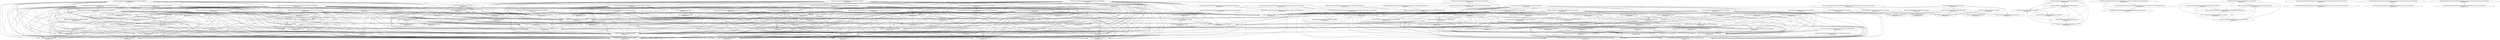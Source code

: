 digraph G {
  "org.jfree.data.general$DatasetUtilities#iterateToFindDomainBounds(org.jfree.data.xy.XYDataset,java.util.List,boolean)" [label="org.jfree.data.general$DatasetUtilities#iterateToFindDomainBounds(org.jfree.data.xy.XYDataset,java.util.List,boolean)\nP(Fail|Node)=0.00"];
  "org.jfree.data.xy$XYIntervalSeriesCollection#getSeriesKey(int)" [label="org.jfree.data.xy$XYIntervalSeriesCollection#getSeriesKey(int)\nP(Fail|Node)=0.00"];
  "org.jfree.data$ComparableObjectItem#equals(java.lang.Object)" [label="org.jfree.data$ComparableObjectItem#equals(java.lang.Object)\nP(Fail|Node)=0.00"];
  "org.jfree.data.xy$XYInterval#getXLow()" [label="org.jfree.data.xy$XYInterval#getXLow()\nP(Fail|Node)=0.00"];
  "org.jfree.data.xy$XYIntervalSeriesCollection#getStartXValue(int,int)" [label="org.jfree.data.xy$XYIntervalSeriesCollection#getStartXValue(int,int)\nP(Fail|Node)=0.00"];
  "org.jfree.data.xy$AbstractIntervalXYDataset#getEndXValue(int,int)" [label="org.jfree.data.xy$AbstractIntervalXYDataset#getEndXValue(int,int)\nP(Fail|Node)=0.00"];
  "org.jfree.data.xy$XYIntervalDataItem#getX()" [label="org.jfree.data.xy$XYIntervalDataItem#getX()\nP(Fail|Node)=0.00"];
  "org.jfree.data.xy$XYIntervalSeries#getX(int)" [label="org.jfree.data.xy$XYIntervalSeries#getX(int)\nP(Fail|Node)=0.00"];
  "org.jfree.data.xy$AbstractXYDataset#getXValue(int,int)" [label="org.jfree.data.xy$AbstractXYDataset#getXValue(int,int)\nP(Fail|Node)=0.00"];
  "org.jfree.data.xy$XYIntervalSeriesCollection#getEndX(int,int)" [label="org.jfree.data.xy$XYIntervalSeriesCollection#getEndX(int,int)\nP(Fail|Node)=0.00"];
  "org.jfree.data.xy$XYIntervalDataItem#getXHighValue()" [label="org.jfree.data.xy$XYIntervalDataItem#getXHighValue()\nP(Fail|Node)=0.00"];
  "org.jfree.data.xy$XYIntervalSeriesCollection#getSeries(int)" [label="org.jfree.data.xy$XYIntervalSeriesCollection#getSeries(int)\nP(Fail|Node)=0.00"];
  "org.jfree.data$ComparableObjectSeries#getDataItem(int)" [label="org.jfree.data$ComparableObjectSeries#getDataItem(int)\nP(Fail|Node)=0.00"];
  "org.jfree.data.xy$XYIntervalSeriesCollection#getStartX(int,int)" [label="org.jfree.data.xy$XYIntervalSeriesCollection#getStartX(int,int)\nP(Fail|Node)=0.00"];
  "org.jfree.data.xy$XYIntervalDataItem#getXLowValue()" [label="org.jfree.data.xy$XYIntervalDataItem#getXLowValue()\nP(Fail|Node)=0.00"];
  "org.jfree.data.xy$XYIntervalSeriesCollection#getX(int,int)" [label="org.jfree.data.xy$XYIntervalSeriesCollection#getX(int,int)\nP(Fail|Node)=0.00"];
  "org.jfree.data$ComparableObjectItem#getObject()" [label="org.jfree.data$ComparableObjectItem#getObject()\nP(Fail|Node)=0.00"];
  "org.jfree.data.xy$XYIntervalSeriesCollection#getItemCount(int)" [label="org.jfree.data.xy$XYIntervalSeriesCollection#getItemCount(int)\nP(Fail|Node)=0.00"];
  "org.jfree.data.xy$XYIntervalSeries#getXLowValue(int)" [label="org.jfree.data.xy$XYIntervalSeries#getXLowValue(int)\nP(Fail|Node)=0.00"];
  "org.jfree.data.xy$XYIntervalSeriesCollection#getSeriesCount()" [label="org.jfree.data.xy$XYIntervalSeriesCollection#getSeriesCount()\nP(Fail|Node)=0.00"];
  "org.jfree.data.xy$XYIntervalSeriesCollection#getEndXValue(int,int)" [label="org.jfree.data.xy$XYIntervalSeriesCollection#getEndXValue(int,int)\nP(Fail|Node)=0.00"];
  "org.jfree.data.general$AbstractSeriesDataset#indexOf(java.lang.Comparable)" [label="org.jfree.data.general$AbstractSeriesDataset#indexOf(java.lang.Comparable)\nP(Fail|Node)=0.00"];
  "org.jfree.data.general$Series#getKey()" [label="org.jfree.data.general$Series#getKey()\nP(Fail|Node)=0.00"];
  "org.jfree.data.xy$XYIntervalSeries#getDataItem(int)" [label="org.jfree.data.xy$XYIntervalSeries#getDataItem(int)\nP(Fail|Node)=0.00"];
  "org.jfree.data$Range#Range(double,double)" [label="org.jfree.data$Range#Range(double,double)\nP(Fail|Node)=0.00"];
  "org.jfree.data$ComparableObjectSeries#getItemCount()" [label="org.jfree.data$ComparableObjectSeries#getItemCount()\nP(Fail|Node)=0.00"];
  "org.jfree.data.xy$XYInterval#getXHigh()" [label="org.jfree.data.xy$XYInterval#getXHigh()\nP(Fail|Node)=0.00"];
  "org.jfree.data.xy$XYIntervalSeries#getXHighValue(int)" [label="org.jfree.data.xy$XYIntervalSeries#getXHighValue(int)\nP(Fail|Node)=0.00"];
  "org.jfree.data.xy$AbstractIntervalXYDataset#getStartXValue(int,int)" [label="org.jfree.data.xy$AbstractIntervalXYDataset#getStartXValue(int,int)\nP(Fail|Node)=0.00"];
  "org.jfree.data$ComparableObjectItem#getComparable()" [label="org.jfree.data$ComparableObjectItem#getComparable()\nP(Fail|Node)=0.00"];
  "org.jfree.data.xy$XYIntervalSeriesCollection#getYValue(int,int)" [label="org.jfree.data.xy$XYIntervalSeriesCollection#getYValue(int,int)\nP(Fail|Node)=0.00"];
  "org.jfree.data.xy$XYInterval#getY()" [label="org.jfree.data.xy$XYInterval#getY()\nP(Fail|Node)=0.00"];
  "org.jfree.data.xy$XYIntervalSeries#getYValue(int)" [label="org.jfree.data.xy$XYIntervalSeries#getYValue(int)\nP(Fail|Node)=0.00"];
  "org.jfree.data.xy$XYIntervalDataItem#getYValue()" [label="org.jfree.data.xy$XYIntervalDataItem#getYValue()\nP(Fail|Node)=0.00"];
  "org.jfree.data.general$DatasetUtilities#iterateRangeBounds(org.jfree.data.xy.XYDataset)" [label="org.jfree.data.general$DatasetUtilities#iterateRangeBounds(org.jfree.data.xy.XYDataset)\nP(Fail|Node)=0.00"];
  "org.jfree.data.xy$XYIntervalDataItem#getYHighValue()" [label="org.jfree.data.xy$XYIntervalDataItem#getYHighValue()\nP(Fail|Node)=0.00"];
  "org.jfree.data.xy$XYInterval#getYLow()" [label="org.jfree.data.xy$XYInterval#getYLow()\nP(Fail|Node)=0.00"];
  "org.jfree.data.xy$XYIntervalSeriesCollection#getY(int,int)" [label="org.jfree.data.xy$XYIntervalSeriesCollection#getY(int,int)\nP(Fail|Node)=0.00"];
  "org.jfree.data.xy$XYInterval#getYHigh()" [label="org.jfree.data.xy$XYInterval#getYHigh()\nP(Fail|Node)=0.00"];
  "org.jfree.data.general$DatasetUtilities#iterateRangeBounds(org.jfree.data.xy.XYDataset,boolean)" [label="org.jfree.data.general$DatasetUtilities#iterateRangeBounds(org.jfree.data.xy.XYDataset,boolean)\nP(Fail|Node)=0.00"];
  "org.jfree.data.xy$AbstractXYDataset#getYValue(int,int)" [label="org.jfree.data.xy$AbstractXYDataset#getYValue(int,int)\nP(Fail|Node)=0.00"];
  "org.jfree.data.xy$XYIntervalSeriesCollection#getEndY(int,int)" [label="org.jfree.data.xy$XYIntervalSeriesCollection#getEndY(int,int)\nP(Fail|Node)=0.00"];
  "org.jfree.data.xy$XYIntervalSeries#getYHighValue(int)" [label="org.jfree.data.xy$XYIntervalSeries#getYHighValue(int)\nP(Fail|Node)=0.00"];
  "org.jfree.data.xy$XYIntervalSeriesCollection#getStartYValue(int,int)" [label="org.jfree.data.xy$XYIntervalSeriesCollection#getStartYValue(int,int)\nP(Fail|Node)=0.00"];
  "org.jfree.data.xy$XYIntervalSeries#getYLowValue(int)" [label="org.jfree.data.xy$XYIntervalSeries#getYLowValue(int)\nP(Fail|Node)=0.00"];
  "org.jfree.data.xy$XYIntervalSeriesCollection#getEndYValue(int,int)" [label="org.jfree.data.xy$XYIntervalSeriesCollection#getEndYValue(int,int)\nP(Fail|Node)=0.00"];
  "org.jfree.data.xy$XYIntervalSeriesCollection#getStartY(int,int)" [label="org.jfree.data.xy$XYIntervalSeriesCollection#getStartY(int,int)\nP(Fail|Node)=0.00"];
  "org.jfree.data.xy$AbstractIntervalXYDataset#getEndYValue(int,int)" [label="org.jfree.data.xy$AbstractIntervalXYDataset#getEndYValue(int,int)\nP(Fail|Node)=0.00"];
  "org.jfree.data.xy$XYIntervalDataItem#getYLowValue()" [label="org.jfree.data.xy$XYIntervalDataItem#getYLowValue()\nP(Fail|Node)=0.00"];
  "org.jfree.data.xy$AbstractIntervalXYDataset#getStartYValue(int,int)" [label="org.jfree.data.xy$AbstractIntervalXYDataset#getStartYValue(int,int)\nP(Fail|Node)=0.00"];
  "org.jfree.data$ComparableObjectSeries#setMaximumItemCount(int)" [label="org.jfree.data$ComparableObjectSeries#setMaximumItemCount(int)\nP(Fail|Node)=0.00"];
  "org.jfree.data.general$AbstractDataset#fireDatasetChanged(org.jfree.chart.event.DatasetChangeInfo)" [label="org.jfree.data.general$AbstractDataset#fireDatasetChanged(org.jfree.chart.event.DatasetChangeInfo)\nP(Fail|Node)=0.00"];
  "org.jfree.data.general$AbstractDataset#notifyListeners(org.jfree.data.event.DatasetChangeEvent)" [label="org.jfree.data.general$AbstractDataset#notifyListeners(org.jfree.data.event.DatasetChangeEvent)\nP(Fail|Node)=0.00"];
  "org.jfree.data.general$AbstractSeriesDataset#seriesChanged(org.jfree.data.event.SeriesChangeEvent)" [label="org.jfree.data.general$AbstractSeriesDataset#seriesChanged(org.jfree.data.event.SeriesChangeEvent)\nP(Fail|Node)=0.00"];
  "org.jfree.chart.event$DatasetChangeInfo#DatasetChangeInfo()" [label="org.jfree.chart.event$DatasetChangeInfo#DatasetChangeInfo()\nP(Fail|Node)=0.00"];
  "org.jfree.data.general$Series#notifyListeners(org.jfree.data.event.SeriesChangeEvent)" [label="org.jfree.data.general$Series#notifyListeners(org.jfree.data.event.SeriesChangeEvent)\nP(Fail|Node)=0.00"];
  "org.jfree.data.event$DatasetChangeEvent#DatasetChangeEvent(java.lang.Object,org.jfree.data.general.Dataset,org.jfree.chart.event.DatasetChangeInfo)" [label="org.jfree.data.event$DatasetChangeEvent#DatasetChangeEvent(java.lang.Object,org.jfree.data.general.Dataset,org.jfree.chart.event.DatasetChangeInfo)\nP(Fail|Node)=0.00"];
  "org.jfree.data.event$SeriesChangeEvent#SeriesChangeEvent(java.lang.Object)" [label="org.jfree.data.event$SeriesChangeEvent#SeriesChangeEvent(java.lang.Object)\nP(Fail|Node)=0.00"];
  "org.jfree.data.general$Series#fireSeriesChanged()" [label="org.jfree.data.general$Series#fireSeriesChanged()\nP(Fail|Node)=0.00"];
  "org.jfree.data.event$SeriesChangeEvent#SeriesChangeEvent(java.lang.Object,org.jfree.data.general.SeriesChangeInfo)" [label="org.jfree.data.event$SeriesChangeEvent#SeriesChangeEvent(java.lang.Object,org.jfree.data.general.SeriesChangeInfo)\nP(Fail|Node)=0.00"];
  "org.jfree.data.xy$AbstractXYDataset#setSelectionState(org.jfree.data.xy.XYDatasetSelectionState)" [label="org.jfree.data.xy$AbstractXYDataset#setSelectionState(org.jfree.data.xy.XYDatasetSelectionState)\nP(Fail|Node)=0.00"];
  "org.jfree.data.general$DatasetUtilities#findRangeBounds(org.jfree.data.xy.XYDataset)" [label="org.jfree.data.general$DatasetUtilities#findRangeBounds(org.jfree.data.xy.XYDataset)\nP(Fail|Node)=0.00"];
  "org.jfree.data.general$DatasetUtilities#findRangeBounds(org.jfree.data.xy.XYDataset,boolean)" [label="org.jfree.data.general$DatasetUtilities#findRangeBounds(org.jfree.data.xy.XYDataset,boolean)\nP(Fail|Node)=0.00"];
  "org.jfree.data$ComparableObjectSeries#add(java.lang.Comparable,java.lang.Object,boolean)" [label="org.jfree.data$ComparableObjectSeries#add(java.lang.Comparable,java.lang.Object,boolean)\nP(Fail|Node)=0.00"];
  "org.jfree.data$ComparableObjectItem#compareTo(java.lang.Object)" [label="org.jfree.data$ComparableObjectItem#compareTo(java.lang.Object)\nP(Fail|Node)=0.00"];
  "org.jfree.data$ComparableObjectSeries#add(org.jfree.data.ComparableObjectItem,boolean)" [label="org.jfree.data$ComparableObjectSeries#add(org.jfree.data.ComparableObjectItem,boolean)\nP(Fail|Node)=0.00"];
  "org.jfree.data.general$SeriesException#SeriesException(java.lang.String)" [label="org.jfree.data.general$SeriesException#SeriesException(java.lang.String)\nP(Fail|Node)=0.00"];
  "org.jfree.data$ComparableObjectItem#ComparableObjectItem(java.lang.Comparable,java.lang.Object)" [label="org.jfree.data$ComparableObjectItem#ComparableObjectItem(java.lang.Comparable,java.lang.Object)\nP(Fail|Node)=0.00"];
  "org.jfree.data$ComparableObjectSeries#indexOf(java.lang.Comparable)" [label="org.jfree.data$ComparableObjectSeries#indexOf(java.lang.Comparable)\nP(Fail|Node)=0.00"];
  "org.jfree.data.xy$AbstractXYDataset#AbstractXYDataset()" [label="org.jfree.data.xy$AbstractXYDataset#AbstractXYDataset()\nP(Fail|Node)=0.00"];
  "org.jfree.data.general$AbstractSeriesDataset#AbstractSeriesDataset()" [label="org.jfree.data.general$AbstractSeriesDataset#AbstractSeriesDataset()\nP(Fail|Node)=0.00"];
  "org.jfree.data.general$AbstractDataset#AbstractDataset()" [label="org.jfree.data.general$AbstractDataset#AbstractDataset()\nP(Fail|Node)=0.00"];
  "org.jfree.data.general$DatasetGroup#DatasetGroup()" [label="org.jfree.data.general$DatasetGroup#DatasetGroup()\nP(Fail|Node)=0.00"];
  "org.jfree.data$ComparableObjectSeries#add(java.lang.Comparable,java.lang.Object)" [label="org.jfree.data$ComparableObjectSeries#add(java.lang.Comparable,java.lang.Object)\nP(Fail|Node)=0.00"];
  "org.jfree.data.general$DatasetUtilities#findStackedRangeBounds(org.jfree.data.category.CategoryDataset,double)" [label="org.jfree.data.general$DatasetUtilities#findStackedRangeBounds(org.jfree.data.category.CategoryDataset,double)\nP(Fail|Node)=0.00"];
  "org.jfree.data.general$DatasetUtilities#iterateRangeBounds(org.jfree.data.category.CategoryDataset)" [label="org.jfree.data.general$DatasetUtilities#iterateRangeBounds(org.jfree.data.category.CategoryDataset)\nP(Fail|Node)=0.00"];
  "org.jfree.data.general$DatasetUtilities#iterateRangeBounds(org.jfree.data.category.CategoryDataset,boolean)" [label="org.jfree.data.general$DatasetUtilities#iterateRangeBounds(org.jfree.data.category.CategoryDataset,boolean)\nP(Fail|Node)=0.00"];
  "org.jfree.data.general$DatasetUtilities#findMinimumDomainValue(org.jfree.data.xy.XYDataset)" [label="org.jfree.data.general$DatasetUtilities#findMinimumDomainValue(org.jfree.data.xy.XYDataset)\nP(Fail|Node)=0.00"];
  "org.jfree.data.general$DatasetUtilities#iterateDomainBounds(org.jfree.data.xy.XYDataset,boolean)" [label="org.jfree.data.general$DatasetUtilities#iterateDomainBounds(org.jfree.data.xy.XYDataset,boolean)\nP(Fail|Node)=0.00"];
  "org.jfree.data$ComparableObjectSeries#clear()" [label="org.jfree.data$ComparableObjectSeries#clear()\nP(Fail|Node)=0.00"];
  "org.jfree.data.xy$XYIntervalSeriesCollection#removeSeries(int)" [label="org.jfree.data.xy$XYIntervalSeriesCollection#removeSeries(int)\nP(Fail|Node)=0.00"];
  "org.jfree.data.general$Series#removeChangeListener(org.jfree.data.event.SeriesChangeListener)" [label="org.jfree.data.general$Series#removeChangeListener(org.jfree.data.event.SeriesChangeListener)\nP(Fail|Node)=0.00"];
  "org.jfree.data.general$DatasetUtilities#iterateToFindRangeBounds(org.jfree.data.xy.XYDataset,java.util.List,org.jfree.data.Range,boolean)" [label="org.jfree.data.general$DatasetUtilities#iterateToFindRangeBounds(org.jfree.data.xy.XYDataset,java.util.List,org.jfree.data.Range,boolean)\nP(Fail|Node)=0.00"];
  "org.jfree.data$Range#contains(double)" [label="org.jfree.data$Range#contains(double)\nP(Fail|Node)=0.00"];
  "org.jfree.data.xy$XYIntervalSeriesCollection#addSeries(org.jfree.data.xy.XYIntervalSeries)" [label="org.jfree.data.xy$XYIntervalSeriesCollection#addSeries(org.jfree.data.xy.XYIntervalSeries)\nP(Fail|Node)=0.00"];
  "org.jfree.data.general$Series#addChangeListener(org.jfree.data.event.SeriesChangeListener)" [label="org.jfree.data.general$Series#addChangeListener(org.jfree.data.event.SeriesChangeListener)\nP(Fail|Node)=0.00"];
  "org.jfree.data.xy$XYIntervalSeriesCollection#XYIntervalSeriesCollection()" [label="org.jfree.data.xy$XYIntervalSeriesCollection#XYIntervalSeriesCollection()\nP(Fail|Node)=0.00"];
  "org.jfree.data.xy$AbstractIntervalXYDataset#AbstractIntervalXYDataset()" [label="org.jfree.data.xy$AbstractIntervalXYDataset#AbstractIntervalXYDataset()\nP(Fail|Node)=0.00"];
  "org.jfree.data.general$DatasetUtilities#findMaximumDomainValue(org.jfree.data.xy.XYDataset)" [label="org.jfree.data.general$DatasetUtilities#findMaximumDomainValue(org.jfree.data.xy.XYDataset)\nP(Fail|Node)=0.00"];
  "org.jfree.data.xy$XYIntervalSeriesCollection#clone()" [label="org.jfree.data.xy$XYIntervalSeriesCollection#clone()\nP(Fail|Node)=0.00"];
  "org.jfree.data.general$Series#clone()" [label="org.jfree.data.general$Series#clone()\nP(Fail|Node)=0.00"];
  "org.jfree.data.general$AbstractDataset#clone()" [label="org.jfree.data.general$AbstractDataset#clone()\nP(Fail|Node)=0.00"];
  "org.jfree.data.general$DatasetUtilities#createConsolidatedPieDataset(org.jfree.data.pie.PieDataset,java.lang.Comparable,double)" [label="org.jfree.data.general$DatasetUtilities#createConsolidatedPieDataset(org.jfree.data.pie.PieDataset,java.lang.Comparable,double)\nP(Fail|Node)=0.00"];
  "org.jfree.data.general$DatasetUtilities#calculatePieDatasetTotal(org.jfree.data.pie.PieDataset)" [label="org.jfree.data.general$DatasetUtilities#calculatePieDatasetTotal(org.jfree.data.pie.PieDataset)\nP(Fail|Node)=0.00"];
  "org.jfree.data.general$DatasetUtilities#createConsolidatedPieDataset(org.jfree.data.pie.PieDataset,java.lang.Comparable,double,int)" [label="org.jfree.data.general$DatasetUtilities#createConsolidatedPieDataset(org.jfree.data.pie.PieDataset,java.lang.Comparable,double,int)\nP(Fail|Node)=0.00"];
  "org.jfree.data.general$DatasetUtilities#findStackedRangeBounds(org.jfree.data.xy.TableXYDataset)" [label="org.jfree.data.general$DatasetUtilities#findStackedRangeBounds(org.jfree.data.xy.TableXYDataset)\nP(Fail|Node)=0.00"];
  "org.jfree.data.general$DatasetUtilities#findStackedRangeBounds(org.jfree.data.xy.TableXYDataset,double)" [label="org.jfree.data.general$DatasetUtilities#findStackedRangeBounds(org.jfree.data.xy.TableXYDataset,double)\nP(Fail|Node)=0.00"];
  "org.jfree.data.general$DatasetUtilities#iterateToFindRangeBounds(org.jfree.data.category.CategoryDataset,java.util.List,boolean)" [label="org.jfree.data.general$DatasetUtilities#iterateToFindRangeBounds(org.jfree.data.category.CategoryDataset,java.util.List,boolean)\nP(Fail|Node)=0.00"];
  "org.jfree.data$ComparableObjectSeries#updateByIndex(int,java.lang.Object)" [label="org.jfree.data$ComparableObjectSeries#updateByIndex(int,java.lang.Object)\nP(Fail|Node)=0.00"];
  "org.jfree.data$ComparableObjectItem#setObject(java.lang.Object)" [label="org.jfree.data$ComparableObjectItem#setObject(java.lang.Object)\nP(Fail|Node)=0.00"];
  "org.jfree.data.general$AbstractDataset#validateObject()" [label="org.jfree.data.general$AbstractDataset#validateObject()\nP(Fail|Node)=0.00"];
  "org.jfree.data.xy$XYIntervalDataItem#XYIntervalDataItem(double,double,double,double,double,double)" [label="org.jfree.data.xy$XYIntervalDataItem#XYIntervalDataItem(double,double,double,double,double,double)\nP(Fail|Node)=0.00"];
  "org.jfree.data.xy$XYInterval#XYInterval(double,double,double,double,double)" [label="org.jfree.data.xy$XYInterval#XYInterval(double,double,double,double,double)\nP(Fail|Node)=0.00"];
  "org.jfree.data.general$Series#equals(java.lang.Object)" [label="org.jfree.data.general$Series#equals(java.lang.Object)\nP(Fail|Node)=0.00"];
  "org.jfree.data.general$Series#getDescription()" [label="org.jfree.data.general$Series#getDescription()\nP(Fail|Node)=0.00"];
  "org.jfree.data.xy$XYIntervalSeries#add(double,double,double,double,double,double)" [label="org.jfree.data.xy$XYIntervalSeries#add(double,double,double,double,double,double)\nP(Fail|Node)=0.00"];
  "org.jfree.data.general$DatasetUtilities#findMinimumRangeValue(org.jfree.data.xy.XYDataset)" [label="org.jfree.data.general$DatasetUtilities#findMinimumRangeValue(org.jfree.data.xy.XYDataset)\nP(Fail|Node)=0.00"];
  "org.jfree.data.general$DatasetUtilities#findDomainBounds(org.jfree.data.xy.XYDataset)" [label="org.jfree.data.general$DatasetUtilities#findDomainBounds(org.jfree.data.xy.XYDataset)\nP(Fail|Node)=0.00"];
  "org.jfree.data.general$DatasetUtilities#findDomainBounds(org.jfree.data.xy.XYDataset,boolean)" [label="org.jfree.data.general$DatasetUtilities#findDomainBounds(org.jfree.data.xy.XYDataset,boolean)\nP(Fail|Node)=0.00"];
  "org.jfree.data.xy$XYIntervalSeriesCollection#removeSeries(org.jfree.data.xy.XYIntervalSeries)" [label="org.jfree.data.xy$XYIntervalSeriesCollection#removeSeries(org.jfree.data.xy.XYIntervalSeries)\nP(Fail|Node)=0.00"];
  "org.jfree.data$ComparableObjectSeries#delete(int,int)" [label="org.jfree.data$ComparableObjectSeries#delete(int,int)\nP(Fail|Node)=0.00"];
  "org.jfree.data.general$DatasetUtilities#iterateXYRangeBounds(org.jfree.data.xy.XYDataset)" [label="org.jfree.data.general$DatasetUtilities#iterateXYRangeBounds(org.jfree.data.xy.XYDataset)\nP(Fail|Node)=0.00"];
  "org.jfree.data.general$DatasetUtilities#findStackedRangeBounds(org.jfree.data.category.CategoryDataset,org.jfree.data.KeyToGroupMap)" [label="org.jfree.data.general$DatasetUtilities#findStackedRangeBounds(org.jfree.data.category.CategoryDataset,org.jfree.data.KeyToGroupMap)\nP(Fail|Node)=0.00"];
  "org.jfree.data$Range#getUpperBound()" [label="org.jfree.data$Range#getUpperBound()\nP(Fail|Node)=0.00"];
  "org.jfree.data$Range#getLowerBound()" [label="org.jfree.data$Range#getLowerBound()\nP(Fail|Node)=0.00"];
  "org.jfree.data$Range#combine(org.jfree.data.Range,org.jfree.data.Range)" [label="org.jfree.data$Range#combine(org.jfree.data.Range,org.jfree.data.Range)\nP(Fail|Node)=0.00"];
  "org.jfree.data$Range#scale(org.jfree.data.Range,double)" [label="org.jfree.data$Range#scale(org.jfree.data.Range,double)\nP(Fail|Node)=0.00"];
  "org.jfree.data.xy$XYIntervalSeriesCollection#removeAllSeries()" [label="org.jfree.data.xy$XYIntervalSeriesCollection#removeAllSeries()\nP(Fail|Node)=0.00"];
  "org.jfree.data.xy$XYIntervalSeries#XYIntervalSeries(java.lang.Comparable,boolean,boolean)" [label="org.jfree.data.xy$XYIntervalSeries#XYIntervalSeries(java.lang.Comparable,boolean,boolean)\nP(Fail|Node)=0.00"];
  "org.jfree.data.general$Series#Series(java.lang.Comparable,java.lang.String)" [label="org.jfree.data.general$Series#Series(java.lang.Comparable,java.lang.String)\nP(Fail|Node)=0.00"];
  "org.jfree.data$ComparableObjectSeries#ComparableObjectSeries(java.lang.Comparable,boolean,boolean)" [label="org.jfree.data$ComparableObjectSeries#ComparableObjectSeries(java.lang.Comparable,boolean,boolean)\nP(Fail|Node)=0.00"];
  "org.jfree.data.general$Series#Series(java.lang.Comparable)" [label="org.jfree.data.general$Series#Series(java.lang.Comparable)\nP(Fail|Node)=0.00"];
  "org.jfree.data.general$Series#setNotify(boolean)" [label="org.jfree.data.general$Series#setNotify(boolean)\nP(Fail|Node)=0.00"];
  "org.jfree.data.general$DatasetUtilities#calculateStackTotal(org.jfree.data.xy.TableXYDataset,int)" [label="org.jfree.data.general$DatasetUtilities#calculateStackTotal(org.jfree.data.xy.TableXYDataset,int)\nP(Fail|Node)=0.00"];
  "org.jfree.data$Range#shift(org.jfree.data.Range,double)" [label="org.jfree.data$Range#shift(org.jfree.data.Range,double)\nP(Fail|Node)=0.00"];
  "org.jfree.data$Range#shiftWithNoZeroCrossing(double,double)" [label="org.jfree.data$Range#shiftWithNoZeroCrossing(double,double)\nP(Fail|Node)=0.00"];
  "org.jfree.data$Range#shift(org.jfree.data.Range,double,boolean)" [label="org.jfree.data$Range#shift(org.jfree.data.Range,double,boolean)\nP(Fail|Node)=0.00"];
  "org.jfree.data$Range#expandToInclude(org.jfree.data.Range,double)" [label="org.jfree.data$Range#expandToInclude(org.jfree.data.Range,double)\nP(Fail|Node)=0.00"];
  "org.jfree.data.general$Series#isEmpty()" [label="org.jfree.data.general$Series#isEmpty()\nP(Fail|Node)=0.00"];
  "org.jfree.data$ComparableObjectSeries#remove(int)" [label="org.jfree.data$ComparableObjectSeries#remove(int)\nP(Fail|Node)=0.00"];
  "org.jfree.data.general$DatasetUtilities#findCumulativeRangeBounds(org.jfree.data.category.CategoryDataset)" [label="org.jfree.data.general$DatasetUtilities#findCumulativeRangeBounds(org.jfree.data.category.CategoryDataset)\nP(Fail|Node)=0.00"];
  "org.jfree.data.general$DatasetUtilities#sampleFunction2D(org.jfree.data.function.Function2D,double,double,int,java.lang.Comparable)" [label="org.jfree.data.general$DatasetUtilities#sampleFunction2D(org.jfree.data.function.Function2D,double,double,int,java.lang.Comparable)\nP(Fail|Node)=0.00"];
  "org.jfree.data.general$DatasetUtilities#sampleFunction2DToSeries(org.jfree.data.function.Function2D,double,double,int,java.lang.Comparable)" [label="org.jfree.data.general$DatasetUtilities#sampleFunction2DToSeries(org.jfree.data.function.Function2D,double,double,int,java.lang.Comparable)\nP(Fail|Node)=0.00"];
  "org.jfree.data$ComparableObjectSeries#ComparableObjectSeries(java.lang.Comparable)" [label="org.jfree.data$ComparableObjectSeries#ComparableObjectSeries(java.lang.Comparable)\nP(Fail|Node)=0.00"];
  "org.jfree.data.general$DatasetUtilities#findRangeBounds(org.jfree.data.category.CategoryDataset,boolean)" [label="org.jfree.data.general$DatasetUtilities#findRangeBounds(org.jfree.data.category.CategoryDataset,boolean)\nP(Fail|Node)=0.00"];
  "org.jfree.data$Range#expand(org.jfree.data.Range,double,double)" [label="org.jfree.data$Range#expand(org.jfree.data.Range,double,double)\nP(Fail|Node)=0.00"];
  "org.jfree.data$Range#getLength()" [label="org.jfree.data$Range#getLength()\nP(Fail|Node)=0.00"];
  "org.jfree.data.general$DatasetUtilities#createPieDatasetForRow(org.jfree.data.category.CategoryDataset,java.lang.Comparable)" [label="org.jfree.data.general$DatasetUtilities#createPieDatasetForRow(org.jfree.data.category.CategoryDataset,java.lang.Comparable)\nP(Fail|Node)=0.00"];
  "org.jfree.data.general$DatasetUtilities#createPieDatasetForRow(org.jfree.data.category.CategoryDataset,int)" [label="org.jfree.data.general$DatasetUtilities#createPieDatasetForRow(org.jfree.data.category.CategoryDataset,int)\nP(Fail|Node)=0.00"];
  "org.jfree.data$ComparableObjectSeries#equals(java.lang.Object)" [label="org.jfree.data$ComparableObjectSeries#equals(java.lang.Object)\nP(Fail|Node)=0.00"];
  "org.jfree.data.general$DatasetUtilities#createPieDatasetForColumn(org.jfree.data.category.CategoryDataset,java.lang.Comparable)" [label="org.jfree.data.general$DatasetUtilities#createPieDatasetForColumn(org.jfree.data.category.CategoryDataset,java.lang.Comparable)\nP(Fail|Node)=0.00"];
  "org.jfree.data.general$DatasetUtilities#createPieDatasetForColumn(org.jfree.data.category.CategoryDataset,int)" [label="org.jfree.data.general$DatasetUtilities#createPieDatasetForColumn(org.jfree.data.category.CategoryDataset,int)\nP(Fail|Node)=0.00"];
  "org.jfree.data$Range#intersects(org.jfree.data.Range)" [label="org.jfree.data$Range#intersects(org.jfree.data.Range)\nP(Fail|Node)=0.00"];
  "org.jfree.data$Range#intersects(double,double)" [label="org.jfree.data$Range#intersects(double,double)\nP(Fail|Node)=0.00"];
  "org.jfree.data$ComparableObjectSeries#hashCode()" [label="org.jfree.data$ComparableObjectSeries#hashCode()\nP(Fail|Node)=0.00"];
  "org.jfree.data$Range#hashCode()" [label="org.jfree.data$Range#hashCode()\nP(Fail|Node)=0.00"];
  "org.jfree.data.general$Series#hashCode()" [label="org.jfree.data.general$Series#hashCode()\nP(Fail|Node)=0.00"];
  "org.jfree.data$ComparableObjectItem#hashCode()" [label="org.jfree.data$ComparableObjectItem#hashCode()\nP(Fail|Node)=0.00"];
  "org.jfree.data$ComparableObjectSeries#remove(java.lang.Comparable)" [label="org.jfree.data$ComparableObjectSeries#remove(java.lang.Comparable)\nP(Fail|Node)=0.00"];
  "org.jfree.data.general$DatasetUtilities#isEmptyOrNull(org.jfree.data.xy.XYDataset)" [label="org.jfree.data.general$DatasetUtilities#isEmptyOrNull(org.jfree.data.xy.XYDataset)\nP(Fail|Node)=0.00"];
  "org.jfree.data.general$DatasetUtilities#iterateCategoryRangeBounds(org.jfree.data.category.CategoryDataset,boolean)" [label="org.jfree.data.general$DatasetUtilities#iterateCategoryRangeBounds(org.jfree.data.category.CategoryDataset,boolean)\nP(Fail|Node)=0.00"];
  "org.jfree.data.general$DatasetUtilities#findRangeBounds(org.jfree.data.category.CategoryDataset,java.util.List,boolean)" [label="org.jfree.data.general$DatasetUtilities#findRangeBounds(org.jfree.data.category.CategoryDataset,java.util.List,boolean)\nP(Fail|Node)=0.00"];
  "org.jfree.data.general$DatasetUtilities#findStackedRangeBounds(org.jfree.data.category.CategoryDataset)" [label="org.jfree.data.general$DatasetUtilities#findStackedRangeBounds(org.jfree.data.category.CategoryDataset)\nP(Fail|Node)=0.00"];
  "org.jfree.data.general$DatasetUtilities#findMaximumRangeValue(org.jfree.data.xy.XYDataset)" [label="org.jfree.data.general$DatasetUtilities#findMaximumRangeValue(org.jfree.data.xy.XYDataset)\nP(Fail|Node)=0.00"];
  "org.jfree.data.xy$XYIntervalSeries#XYIntervalSeries(java.lang.Comparable)" [label="org.jfree.data.xy$XYIntervalSeries#XYIntervalSeries(java.lang.Comparable)\nP(Fail|Node)=0.00"];
  "org.jfree.data.general$DatasetUtilities#iterateDomainBounds(org.jfree.data.xy.XYDataset)" [label="org.jfree.data.general$DatasetUtilities#iterateDomainBounds(org.jfree.data.xy.XYDataset)\nP(Fail|Node)=0.00"];
  "org.jfree.data.general$DatasetUtilities#findRangeBounds(org.jfree.data.category.CategoryDataset)" [label="org.jfree.data.general$DatasetUtilities#findRangeBounds(org.jfree.data.category.CategoryDataset)\nP(Fail|Node)=0.00"];
  "org.jfree.data.general$DatasetUtilities#findRangeBounds(org.jfree.data.xy.XYDataset,java.util.List,org.jfree.data.Range,boolean)" [label="org.jfree.data.general$DatasetUtilities#findRangeBounds(org.jfree.data.xy.XYDataset,java.util.List,org.jfree.data.Range,boolean)\nP(Fail|Node)=0.00"];
  "org.jfree.data$ComparableObjectSeries#update(java.lang.Comparable,java.lang.Object)" [label="org.jfree.data$ComparableObjectSeries#update(java.lang.Comparable,java.lang.Object)\nP(Fail|Node)=0.00"];
  "org.jfree.data$Range#constrain(double)" [label="org.jfree.data$Range#constrain(double)\nP(Fail|Node)=0.00"];
  "org.jfree.data.general$DatasetUtilities#findDomainBounds(org.jfree.data.xy.XYDataset,java.util.List,boolean)" [label="org.jfree.data.general$DatasetUtilities#findDomainBounds(org.jfree.data.xy.XYDataset,java.util.List,boolean)\nP(Fail|Node)=0.00"];
  "org.jfree.data.general$DatasetUtilities#iterateToFindDomainBounds(org.jfree.data.xy.XYDataset,java.util.List,boolean)" -> "org.jfree.data.xy$XYIntervalSeriesCollection#getSeriesKey(int)";
  "org.jfree.data.general$DatasetUtilities#iterateToFindDomainBounds(org.jfree.data.xy.XYDataset,java.util.List,boolean)" -> "org.jfree.data$ComparableObjectItem#equals(java.lang.Object)";
  "org.jfree.data.general$DatasetUtilities#iterateToFindDomainBounds(org.jfree.data.xy.XYDataset,java.util.List,boolean)" -> "org.jfree.data.xy$XYInterval#getXLow()";
  "org.jfree.data.general$DatasetUtilities#iterateToFindDomainBounds(org.jfree.data.xy.XYDataset,java.util.List,boolean)" -> "org.jfree.data.xy$XYIntervalSeriesCollection#getStartXValue(int,int)";
  "org.jfree.data.general$DatasetUtilities#iterateToFindDomainBounds(org.jfree.data.xy.XYDataset,java.util.List,boolean)" -> "org.jfree.data.xy$AbstractIntervalXYDataset#getEndXValue(int,int)";
  "org.jfree.data.general$DatasetUtilities#iterateToFindDomainBounds(org.jfree.data.xy.XYDataset,java.util.List,boolean)" -> "org.jfree.data.xy$XYIntervalDataItem#getX()";
  "org.jfree.data.general$DatasetUtilities#iterateToFindDomainBounds(org.jfree.data.xy.XYDataset,java.util.List,boolean)" -> "org.jfree.data.xy$XYIntervalSeries#getX(int)";
  "org.jfree.data.general$DatasetUtilities#iterateToFindDomainBounds(org.jfree.data.xy.XYDataset,java.util.List,boolean)" -> "org.jfree.data.xy$AbstractXYDataset#getXValue(int,int)";
  "org.jfree.data.general$DatasetUtilities#iterateToFindDomainBounds(org.jfree.data.xy.XYDataset,java.util.List,boolean)" -> "org.jfree.data.xy$XYIntervalSeriesCollection#getEndX(int,int)";
  "org.jfree.data.general$DatasetUtilities#iterateToFindDomainBounds(org.jfree.data.xy.XYDataset,java.util.List,boolean)" -> "org.jfree.data.xy$XYIntervalDataItem#getXHighValue()";
  "org.jfree.data.general$DatasetUtilities#iterateToFindDomainBounds(org.jfree.data.xy.XYDataset,java.util.List,boolean)" -> "org.jfree.data.xy$XYIntervalSeriesCollection#getSeries(int)";
  "org.jfree.data.general$DatasetUtilities#iterateToFindDomainBounds(org.jfree.data.xy.XYDataset,java.util.List,boolean)" -> "org.jfree.data$ComparableObjectSeries#getDataItem(int)";
  "org.jfree.data.general$DatasetUtilities#iterateToFindDomainBounds(org.jfree.data.xy.XYDataset,java.util.List,boolean)" -> "org.jfree.data.xy$XYIntervalSeriesCollection#getStartX(int,int)";
  "org.jfree.data.general$DatasetUtilities#iterateToFindDomainBounds(org.jfree.data.xy.XYDataset,java.util.List,boolean)" -> "org.jfree.data.xy$XYIntervalDataItem#getXLowValue()";
  "org.jfree.data.general$DatasetUtilities#iterateToFindDomainBounds(org.jfree.data.xy.XYDataset,java.util.List,boolean)" -> "org.jfree.data.xy$XYIntervalSeriesCollection#getX(int,int)";
  "org.jfree.data.general$DatasetUtilities#iterateToFindDomainBounds(org.jfree.data.xy.XYDataset,java.util.List,boolean)" -> "org.jfree.data$ComparableObjectItem#getObject()";
  "org.jfree.data.general$DatasetUtilities#iterateToFindDomainBounds(org.jfree.data.xy.XYDataset,java.util.List,boolean)" -> "org.jfree.data.xy$XYIntervalSeriesCollection#getItemCount(int)";
  "org.jfree.data.general$DatasetUtilities#iterateToFindDomainBounds(org.jfree.data.xy.XYDataset,java.util.List,boolean)" -> "org.jfree.data.xy$XYIntervalSeries#getXLowValue(int)";
  "org.jfree.data.general$DatasetUtilities#iterateToFindDomainBounds(org.jfree.data.xy.XYDataset,java.util.List,boolean)" -> "org.jfree.data.xy$XYIntervalSeriesCollection#getSeriesCount()";
  "org.jfree.data.general$DatasetUtilities#iterateToFindDomainBounds(org.jfree.data.xy.XYDataset,java.util.List,boolean)" -> "org.jfree.data.xy$XYIntervalSeriesCollection#getEndXValue(int,int)";
  "org.jfree.data.general$DatasetUtilities#iterateToFindDomainBounds(org.jfree.data.xy.XYDataset,java.util.List,boolean)" -> "org.jfree.data.general$AbstractSeriesDataset#indexOf(java.lang.Comparable)";
  "org.jfree.data.general$DatasetUtilities#iterateToFindDomainBounds(org.jfree.data.xy.XYDataset,java.util.List,boolean)" -> "org.jfree.data.general$Series#getKey()";
  "org.jfree.data.general$DatasetUtilities#iterateToFindDomainBounds(org.jfree.data.xy.XYDataset,java.util.List,boolean)" -> "org.jfree.data.xy$XYIntervalSeries#getDataItem(int)";
  "org.jfree.data.general$DatasetUtilities#iterateToFindDomainBounds(org.jfree.data.xy.XYDataset,java.util.List,boolean)" -> "org.jfree.data$Range#Range(double,double)";
  "org.jfree.data.general$DatasetUtilities#iterateToFindDomainBounds(org.jfree.data.xy.XYDataset,java.util.List,boolean)" -> "org.jfree.data$ComparableObjectSeries#getItemCount()";
  "org.jfree.data.general$DatasetUtilities#iterateToFindDomainBounds(org.jfree.data.xy.XYDataset,java.util.List,boolean)" -> "org.jfree.data.xy$XYInterval#getXHigh()";
  "org.jfree.data.general$DatasetUtilities#iterateToFindDomainBounds(org.jfree.data.xy.XYDataset,java.util.List,boolean)" -> "org.jfree.data.xy$XYIntervalSeries#getXHighValue(int)";
  "org.jfree.data.general$DatasetUtilities#iterateToFindDomainBounds(org.jfree.data.xy.XYDataset,java.util.List,boolean)" -> "org.jfree.data.xy$AbstractIntervalXYDataset#getStartXValue(int,int)";
  "org.jfree.data.general$DatasetUtilities#iterateToFindDomainBounds(org.jfree.data.xy.XYDataset,java.util.List,boolean)" -> "org.jfree.data$ComparableObjectItem#getComparable()";
  "org.jfree.data.xy$XYIntervalSeriesCollection#getSeriesKey(int)" -> "org.jfree.data.xy$XYIntervalSeriesCollection#getSeries(int)";
  "org.jfree.data.xy$XYIntervalSeriesCollection#getSeriesKey(int)" -> "org.jfree.data.xy$XYIntervalSeriesCollection#getSeriesCount()";
  "org.jfree.data.xy$XYIntervalSeriesCollection#getSeriesKey(int)" -> "org.jfree.data.general$Series#getKey()";
  "org.jfree.data.xy$XYIntervalSeriesCollection#getStartXValue(int,int)" -> "org.jfree.data.xy$XYInterval#getXLow()";
  "org.jfree.data.xy$XYIntervalSeriesCollection#getStartXValue(int,int)" -> "org.jfree.data$ComparableObjectSeries#getDataItem(int)";
  "org.jfree.data.xy$XYIntervalSeriesCollection#getStartXValue(int,int)" -> "org.jfree.data.xy$XYIntervalDataItem#getXLowValue()";
  "org.jfree.data.xy$XYIntervalSeriesCollection#getStartXValue(int,int)" -> "org.jfree.data$ComparableObjectItem#getObject()";
  "org.jfree.data.xy$XYIntervalSeriesCollection#getStartXValue(int,int)" -> "org.jfree.data.xy$XYIntervalSeries#getXLowValue(int)";
  "org.jfree.data.xy$XYIntervalSeriesCollection#getStartXValue(int,int)" -> "org.jfree.data.xy$XYIntervalSeries#getDataItem(int)";
  "org.jfree.data.xy$AbstractIntervalXYDataset#getEndXValue(int,int)" -> "org.jfree.data.xy$XYIntervalSeriesCollection#getEndX(int,int)";
  "org.jfree.data.xy$AbstractIntervalXYDataset#getEndXValue(int,int)" -> "org.jfree.data.xy$XYIntervalDataItem#getXHighValue()";
  "org.jfree.data.xy$AbstractIntervalXYDataset#getEndXValue(int,int)" -> "org.jfree.data$ComparableObjectSeries#getDataItem(int)";
  "org.jfree.data.xy$AbstractIntervalXYDataset#getEndXValue(int,int)" -> "org.jfree.data$ComparableObjectItem#getObject()";
  "org.jfree.data.xy$AbstractIntervalXYDataset#getEndXValue(int,int)" -> "org.jfree.data.xy$XYIntervalSeriesCollection#getEndXValue(int,int)";
  "org.jfree.data.xy$AbstractIntervalXYDataset#getEndXValue(int,int)" -> "org.jfree.data.xy$XYIntervalSeries#getDataItem(int)";
  "org.jfree.data.xy$AbstractIntervalXYDataset#getEndXValue(int,int)" -> "org.jfree.data.xy$XYInterval#getXHigh()";
  "org.jfree.data.xy$AbstractIntervalXYDataset#getEndXValue(int,int)" -> "org.jfree.data.xy$XYIntervalSeries#getXHighValue(int)";
  "org.jfree.data.xy$XYIntervalDataItem#getX()" -> "org.jfree.data$ComparableObjectItem#getComparable()";
  "org.jfree.data.xy$XYIntervalSeries#getX(int)" -> "org.jfree.data.xy$XYIntervalDataItem#getX()";
  "org.jfree.data.xy$XYIntervalSeries#getX(int)" -> "org.jfree.data$ComparableObjectSeries#getDataItem(int)";
  "org.jfree.data.xy$XYIntervalSeries#getX(int)" -> "org.jfree.data.xy$XYIntervalSeries#getDataItem(int)";
  "org.jfree.data.xy$XYIntervalSeries#getX(int)" -> "org.jfree.data$ComparableObjectItem#getComparable()";
  "org.jfree.data.xy$AbstractXYDataset#getXValue(int,int)" -> "org.jfree.data.xy$XYIntervalDataItem#getX()";
  "org.jfree.data.xy$AbstractXYDataset#getXValue(int,int)" -> "org.jfree.data.xy$XYIntervalSeries#getX(int)";
  "org.jfree.data.xy$AbstractXYDataset#getXValue(int,int)" -> "org.jfree.data$ComparableObjectSeries#getDataItem(int)";
  "org.jfree.data.xy$AbstractXYDataset#getXValue(int,int)" -> "org.jfree.data.xy$XYIntervalSeriesCollection#getX(int,int)";
  "org.jfree.data.xy$AbstractXYDataset#getXValue(int,int)" -> "org.jfree.data.xy$XYIntervalSeries#getDataItem(int)";
  "org.jfree.data.xy$AbstractXYDataset#getXValue(int,int)" -> "org.jfree.data$ComparableObjectItem#getComparable()";
  "org.jfree.data.xy$XYIntervalSeriesCollection#getEndX(int,int)" -> "org.jfree.data.xy$XYIntervalDataItem#getXHighValue()";
  "org.jfree.data.xy$XYIntervalSeriesCollection#getEndX(int,int)" -> "org.jfree.data$ComparableObjectSeries#getDataItem(int)";
  "org.jfree.data.xy$XYIntervalSeriesCollection#getEndX(int,int)" -> "org.jfree.data$ComparableObjectItem#getObject()";
  "org.jfree.data.xy$XYIntervalSeriesCollection#getEndX(int,int)" -> "org.jfree.data.xy$XYIntervalSeriesCollection#getEndXValue(int,int)";
  "org.jfree.data.xy$XYIntervalSeriesCollection#getEndX(int,int)" -> "org.jfree.data.xy$XYIntervalSeries#getDataItem(int)";
  "org.jfree.data.xy$XYIntervalSeriesCollection#getEndX(int,int)" -> "org.jfree.data.xy$XYInterval#getXHigh()";
  "org.jfree.data.xy$XYIntervalSeriesCollection#getEndX(int,int)" -> "org.jfree.data.xy$XYIntervalSeries#getXHighValue(int)";
  "org.jfree.data.xy$XYIntervalDataItem#getXHighValue()" -> "org.jfree.data$ComparableObjectItem#getObject()";
  "org.jfree.data.xy$XYIntervalDataItem#getXHighValue()" -> "org.jfree.data.xy$XYInterval#getXHigh()";
  "org.jfree.data.xy$XYIntervalSeriesCollection#getSeries(int)" -> "org.jfree.data.xy$XYIntervalSeriesCollection#getSeriesCount()";
  "org.jfree.data.xy$XYIntervalSeriesCollection#getStartX(int,int)" -> "org.jfree.data.xy$XYInterval#getXLow()";
  "org.jfree.data.xy$XYIntervalSeriesCollection#getStartX(int,int)" -> "org.jfree.data.xy$XYIntervalSeriesCollection#getStartXValue(int,int)";
  "org.jfree.data.xy$XYIntervalSeriesCollection#getStartX(int,int)" -> "org.jfree.data$ComparableObjectSeries#getDataItem(int)";
  "org.jfree.data.xy$XYIntervalSeriesCollection#getStartX(int,int)" -> "org.jfree.data.xy$XYIntervalDataItem#getXLowValue()";
  "org.jfree.data.xy$XYIntervalSeriesCollection#getStartX(int,int)" -> "org.jfree.data$ComparableObjectItem#getObject()";
  "org.jfree.data.xy$XYIntervalSeriesCollection#getStartX(int,int)" -> "org.jfree.data.xy$XYIntervalSeries#getXLowValue(int)";
  "org.jfree.data.xy$XYIntervalSeriesCollection#getStartX(int,int)" -> "org.jfree.data.xy$XYIntervalSeries#getDataItem(int)";
  "org.jfree.data.xy$XYIntervalDataItem#getXLowValue()" -> "org.jfree.data.xy$XYInterval#getXLow()";
  "org.jfree.data.xy$XYIntervalDataItem#getXLowValue()" -> "org.jfree.data$ComparableObjectItem#getObject()";
  "org.jfree.data.xy$XYIntervalSeriesCollection#getX(int,int)" -> "org.jfree.data.xy$XYIntervalDataItem#getX()";
  "org.jfree.data.xy$XYIntervalSeriesCollection#getX(int,int)" -> "org.jfree.data.xy$XYIntervalSeries#getX(int)";
  "org.jfree.data.xy$XYIntervalSeriesCollection#getX(int,int)" -> "org.jfree.data$ComparableObjectSeries#getDataItem(int)";
  "org.jfree.data.xy$XYIntervalSeriesCollection#getX(int,int)" -> "org.jfree.data.xy$XYIntervalSeries#getDataItem(int)";
  "org.jfree.data.xy$XYIntervalSeriesCollection#getX(int,int)" -> "org.jfree.data$ComparableObjectItem#getComparable()";
  "org.jfree.data.xy$XYIntervalSeriesCollection#getItemCount(int)" -> "org.jfree.data.xy$XYIntervalSeriesCollection#getSeries(int)";
  "org.jfree.data.xy$XYIntervalSeriesCollection#getItemCount(int)" -> "org.jfree.data.xy$XYIntervalSeriesCollection#getSeriesCount()";
  "org.jfree.data.xy$XYIntervalSeriesCollection#getItemCount(int)" -> "org.jfree.data$ComparableObjectSeries#getItemCount()";
  "org.jfree.data.xy$XYIntervalSeries#getXLowValue(int)" -> "org.jfree.data.xy$XYInterval#getXLow()";
  "org.jfree.data.xy$XYIntervalSeries#getXLowValue(int)" -> "org.jfree.data$ComparableObjectSeries#getDataItem(int)";
  "org.jfree.data.xy$XYIntervalSeries#getXLowValue(int)" -> "org.jfree.data.xy$XYIntervalDataItem#getXLowValue()";
  "org.jfree.data.xy$XYIntervalSeries#getXLowValue(int)" -> "org.jfree.data$ComparableObjectItem#getObject()";
  "org.jfree.data.xy$XYIntervalSeries#getXLowValue(int)" -> "org.jfree.data.xy$XYIntervalSeries#getDataItem(int)";
  "org.jfree.data.xy$XYIntervalSeriesCollection#getEndXValue(int,int)" -> "org.jfree.data.xy$XYIntervalDataItem#getXHighValue()";
  "org.jfree.data.xy$XYIntervalSeriesCollection#getEndXValue(int,int)" -> "org.jfree.data$ComparableObjectSeries#getDataItem(int)";
  "org.jfree.data.xy$XYIntervalSeriesCollection#getEndXValue(int,int)" -> "org.jfree.data$ComparableObjectItem#getObject()";
  "org.jfree.data.xy$XYIntervalSeriesCollection#getEndXValue(int,int)" -> "org.jfree.data.xy$XYIntervalSeries#getDataItem(int)";
  "org.jfree.data.xy$XYIntervalSeriesCollection#getEndXValue(int,int)" -> "org.jfree.data.xy$XYInterval#getXHigh()";
  "org.jfree.data.xy$XYIntervalSeriesCollection#getEndXValue(int,int)" -> "org.jfree.data.xy$XYIntervalSeries#getXHighValue(int)";
  "org.jfree.data.general$AbstractSeriesDataset#indexOf(java.lang.Comparable)" -> "org.jfree.data.xy$XYIntervalSeriesCollection#getSeriesKey(int)";
  "org.jfree.data.general$AbstractSeriesDataset#indexOf(java.lang.Comparable)" -> "org.jfree.data$ComparableObjectItem#equals(java.lang.Object)";
  "org.jfree.data.general$AbstractSeriesDataset#indexOf(java.lang.Comparable)" -> "org.jfree.data.xy$XYIntervalSeriesCollection#getSeries(int)";
  "org.jfree.data.general$AbstractSeriesDataset#indexOf(java.lang.Comparable)" -> "org.jfree.data.xy$XYIntervalSeriesCollection#getSeriesCount()";
  "org.jfree.data.general$AbstractSeriesDataset#indexOf(java.lang.Comparable)" -> "org.jfree.data.general$Series#getKey()";
  "org.jfree.data.xy$XYIntervalSeries#getDataItem(int)" -> "org.jfree.data$ComparableObjectSeries#getDataItem(int)";
  "org.jfree.data.xy$XYIntervalSeries#getXHighValue(int)" -> "org.jfree.data.xy$XYIntervalDataItem#getXHighValue()";
  "org.jfree.data.xy$XYIntervalSeries#getXHighValue(int)" -> "org.jfree.data$ComparableObjectSeries#getDataItem(int)";
  "org.jfree.data.xy$XYIntervalSeries#getXHighValue(int)" -> "org.jfree.data$ComparableObjectItem#getObject()";
  "org.jfree.data.xy$XYIntervalSeries#getXHighValue(int)" -> "org.jfree.data.xy$XYIntervalSeries#getDataItem(int)";
  "org.jfree.data.xy$XYIntervalSeries#getXHighValue(int)" -> "org.jfree.data.xy$XYInterval#getXHigh()";
  "org.jfree.data.xy$AbstractIntervalXYDataset#getStartXValue(int,int)" -> "org.jfree.data.xy$XYInterval#getXLow()";
  "org.jfree.data.xy$AbstractIntervalXYDataset#getStartXValue(int,int)" -> "org.jfree.data.xy$XYIntervalSeriesCollection#getStartXValue(int,int)";
  "org.jfree.data.xy$AbstractIntervalXYDataset#getStartXValue(int,int)" -> "org.jfree.data$ComparableObjectSeries#getDataItem(int)";
  "org.jfree.data.xy$AbstractIntervalXYDataset#getStartXValue(int,int)" -> "org.jfree.data.xy$XYIntervalSeriesCollection#getStartX(int,int)";
  "org.jfree.data.xy$AbstractIntervalXYDataset#getStartXValue(int,int)" -> "org.jfree.data.xy$XYIntervalDataItem#getXLowValue()";
  "org.jfree.data.xy$AbstractIntervalXYDataset#getStartXValue(int,int)" -> "org.jfree.data$ComparableObjectItem#getObject()";
  "org.jfree.data.xy$AbstractIntervalXYDataset#getStartXValue(int,int)" -> "org.jfree.data.xy$XYIntervalSeries#getXLowValue(int)";
  "org.jfree.data.xy$AbstractIntervalXYDataset#getStartXValue(int,int)" -> "org.jfree.data.xy$XYIntervalSeries#getDataItem(int)";
  "org.jfree.data.xy$XYIntervalSeriesCollection#getYValue(int,int)" -> "org.jfree.data.xy$XYInterval#getY()";
  "org.jfree.data.xy$XYIntervalSeriesCollection#getYValue(int,int)" -> "org.jfree.data$ComparableObjectSeries#getDataItem(int)";
  "org.jfree.data.xy$XYIntervalSeriesCollection#getYValue(int,int)" -> "org.jfree.data$ComparableObjectItem#getObject()";
  "org.jfree.data.xy$XYIntervalSeriesCollection#getYValue(int,int)" -> "org.jfree.data.xy$XYIntervalSeries#getYValue(int)";
  "org.jfree.data.xy$XYIntervalSeriesCollection#getYValue(int,int)" -> "org.jfree.data.xy$XYIntervalSeries#getDataItem(int)";
  "org.jfree.data.xy$XYIntervalSeriesCollection#getYValue(int,int)" -> "org.jfree.data.xy$XYIntervalDataItem#getYValue()";
  "org.jfree.data.xy$XYIntervalSeries#getYValue(int)" -> "org.jfree.data.xy$XYInterval#getY()";
  "org.jfree.data.xy$XYIntervalSeries#getYValue(int)" -> "org.jfree.data$ComparableObjectSeries#getDataItem(int)";
  "org.jfree.data.xy$XYIntervalSeries#getYValue(int)" -> "org.jfree.data$ComparableObjectItem#getObject()";
  "org.jfree.data.xy$XYIntervalSeries#getYValue(int)" -> "org.jfree.data.xy$XYIntervalSeries#getDataItem(int)";
  "org.jfree.data.xy$XYIntervalSeries#getYValue(int)" -> "org.jfree.data.xy$XYIntervalDataItem#getYValue()";
  "org.jfree.data.xy$XYIntervalDataItem#getYValue()" -> "org.jfree.data.xy$XYInterval#getY()";
  "org.jfree.data.xy$XYIntervalDataItem#getYValue()" -> "org.jfree.data$ComparableObjectItem#getObject()";
  "org.jfree.data.general$DatasetUtilities#iterateRangeBounds(org.jfree.data.xy.XYDataset)" -> "org.jfree.data.xy$XYIntervalSeriesCollection#getYValue(int,int)";
  "org.jfree.data.general$DatasetUtilities#iterateRangeBounds(org.jfree.data.xy.XYDataset)" -> "org.jfree.data.xy$XYIntervalDataItem#getYHighValue()";
  "org.jfree.data.general$DatasetUtilities#iterateRangeBounds(org.jfree.data.xy.XYDataset)" -> "org.jfree.data.xy$XYInterval#getY()";
  "org.jfree.data.general$DatasetUtilities#iterateRangeBounds(org.jfree.data.xy.XYDataset)" -> "org.jfree.data.xy$XYInterval#getYLow()";
  "org.jfree.data.general$DatasetUtilities#iterateRangeBounds(org.jfree.data.xy.XYDataset)" -> "org.jfree.data.xy$XYIntervalSeriesCollection#getY(int,int)";
  "org.jfree.data.general$DatasetUtilities#iterateRangeBounds(org.jfree.data.xy.XYDataset)" -> "org.jfree.data.xy$XYInterval#getYHigh()";
  "org.jfree.data.general$DatasetUtilities#iterateRangeBounds(org.jfree.data.xy.XYDataset)" -> "org.jfree.data.general$DatasetUtilities#iterateRangeBounds(org.jfree.data.xy.XYDataset,boolean)";
  "org.jfree.data.general$DatasetUtilities#iterateRangeBounds(org.jfree.data.xy.XYDataset)" -> "org.jfree.data.xy$AbstractXYDataset#getYValue(int,int)";
  "org.jfree.data.general$DatasetUtilities#iterateRangeBounds(org.jfree.data.xy.XYDataset)" -> "org.jfree.data.xy$XYIntervalSeriesCollection#getEndY(int,int)";
  "org.jfree.data.general$DatasetUtilities#iterateRangeBounds(org.jfree.data.xy.XYDataset)" -> "org.jfree.data.xy$XYIntervalSeriesCollection#getSeries(int)";
  "org.jfree.data.general$DatasetUtilities#iterateRangeBounds(org.jfree.data.xy.XYDataset)" -> "org.jfree.data$ComparableObjectSeries#getDataItem(int)";
  "org.jfree.data.general$DatasetUtilities#iterateRangeBounds(org.jfree.data.xy.XYDataset)" -> "org.jfree.data.xy$XYIntervalSeries#getYHighValue(int)";
  "org.jfree.data.general$DatasetUtilities#iterateRangeBounds(org.jfree.data.xy.XYDataset)" -> "org.jfree.data$ComparableObjectItem#getObject()";
  "org.jfree.data.general$DatasetUtilities#iterateRangeBounds(org.jfree.data.xy.XYDataset)" -> "org.jfree.data.xy$XYIntervalSeriesCollection#getItemCount(int)";
  "org.jfree.data.general$DatasetUtilities#iterateRangeBounds(org.jfree.data.xy.XYDataset)" -> "org.jfree.data.xy$XYIntervalSeriesCollection#getStartYValue(int,int)";
  "org.jfree.data.general$DatasetUtilities#iterateRangeBounds(org.jfree.data.xy.XYDataset)" -> "org.jfree.data.xy$XYIntervalSeries#getYValue(int)";
  "org.jfree.data.general$DatasetUtilities#iterateRangeBounds(org.jfree.data.xy.XYDataset)" -> "org.jfree.data.xy$XYIntervalSeriesCollection#getSeriesCount()";
  "org.jfree.data.general$DatasetUtilities#iterateRangeBounds(org.jfree.data.xy.XYDataset)" -> "org.jfree.data.xy$XYIntervalSeries#getYLowValue(int)";
  "org.jfree.data.general$DatasetUtilities#iterateRangeBounds(org.jfree.data.xy.XYDataset)" -> "org.jfree.data.xy$XYIntervalSeriesCollection#getEndYValue(int,int)";
  "org.jfree.data.general$DatasetUtilities#iterateRangeBounds(org.jfree.data.xy.XYDataset)" -> "org.jfree.data.xy$XYIntervalSeriesCollection#getStartY(int,int)";
  "org.jfree.data.general$DatasetUtilities#iterateRangeBounds(org.jfree.data.xy.XYDataset)" -> "org.jfree.data.xy$XYIntervalSeries#getDataItem(int)";
  "org.jfree.data.general$DatasetUtilities#iterateRangeBounds(org.jfree.data.xy.XYDataset)" -> "org.jfree.data.xy$AbstractIntervalXYDataset#getEndYValue(int,int)";
  "org.jfree.data.general$DatasetUtilities#iterateRangeBounds(org.jfree.data.xy.XYDataset)" -> "org.jfree.data$Range#Range(double,double)";
  "org.jfree.data.general$DatasetUtilities#iterateRangeBounds(org.jfree.data.xy.XYDataset)" -> "org.jfree.data$ComparableObjectSeries#getItemCount()";
  "org.jfree.data.general$DatasetUtilities#iterateRangeBounds(org.jfree.data.xy.XYDataset)" -> "org.jfree.data.xy$XYIntervalDataItem#getYLowValue()";
  "org.jfree.data.general$DatasetUtilities#iterateRangeBounds(org.jfree.data.xy.XYDataset)" -> "org.jfree.data.xy$AbstractIntervalXYDataset#getStartYValue(int,int)";
  "org.jfree.data.general$DatasetUtilities#iterateRangeBounds(org.jfree.data.xy.XYDataset)" -> "org.jfree.data.xy$XYIntervalDataItem#getYValue()";
  "org.jfree.data.xy$XYIntervalDataItem#getYHighValue()" -> "org.jfree.data.xy$XYInterval#getYHigh()";
  "org.jfree.data.xy$XYIntervalDataItem#getYHighValue()" -> "org.jfree.data$ComparableObjectItem#getObject()";
  "org.jfree.data.xy$XYIntervalSeriesCollection#getY(int,int)" -> "org.jfree.data.xy$XYIntervalSeriesCollection#getYValue(int,int)";
  "org.jfree.data.xy$XYIntervalSeriesCollection#getY(int,int)" -> "org.jfree.data.xy$XYInterval#getY()";
  "org.jfree.data.xy$XYIntervalSeriesCollection#getY(int,int)" -> "org.jfree.data$ComparableObjectSeries#getDataItem(int)";
  "org.jfree.data.xy$XYIntervalSeriesCollection#getY(int,int)" -> "org.jfree.data$ComparableObjectItem#getObject()";
  "org.jfree.data.xy$XYIntervalSeriesCollection#getY(int,int)" -> "org.jfree.data.xy$XYIntervalSeries#getYValue(int)";
  "org.jfree.data.xy$XYIntervalSeriesCollection#getY(int,int)" -> "org.jfree.data.xy$XYIntervalSeries#getDataItem(int)";
  "org.jfree.data.xy$XYIntervalSeriesCollection#getY(int,int)" -> "org.jfree.data.xy$XYIntervalDataItem#getYValue()";
  "org.jfree.data.general$DatasetUtilities#iterateRangeBounds(org.jfree.data.xy.XYDataset,boolean)" -> "org.jfree.data.xy$XYIntervalSeriesCollection#getYValue(int,int)";
  "org.jfree.data.general$DatasetUtilities#iterateRangeBounds(org.jfree.data.xy.XYDataset,boolean)" -> "org.jfree.data.xy$XYIntervalDataItem#getYHighValue()";
  "org.jfree.data.general$DatasetUtilities#iterateRangeBounds(org.jfree.data.xy.XYDataset,boolean)" -> "org.jfree.data.xy$XYInterval#getY()";
  "org.jfree.data.general$DatasetUtilities#iterateRangeBounds(org.jfree.data.xy.XYDataset,boolean)" -> "org.jfree.data.xy$XYInterval#getYLow()";
  "org.jfree.data.general$DatasetUtilities#iterateRangeBounds(org.jfree.data.xy.XYDataset,boolean)" -> "org.jfree.data.xy$XYIntervalSeriesCollection#getY(int,int)";
  "org.jfree.data.general$DatasetUtilities#iterateRangeBounds(org.jfree.data.xy.XYDataset,boolean)" -> "org.jfree.data.xy$XYInterval#getYHigh()";
  "org.jfree.data.general$DatasetUtilities#iterateRangeBounds(org.jfree.data.xy.XYDataset,boolean)" -> "org.jfree.data.xy$AbstractXYDataset#getYValue(int,int)";
  "org.jfree.data.general$DatasetUtilities#iterateRangeBounds(org.jfree.data.xy.XYDataset,boolean)" -> "org.jfree.data.xy$XYIntervalSeriesCollection#getEndY(int,int)";
  "org.jfree.data.general$DatasetUtilities#iterateRangeBounds(org.jfree.data.xy.XYDataset,boolean)" -> "org.jfree.data.xy$XYIntervalSeriesCollection#getSeries(int)";
  "org.jfree.data.general$DatasetUtilities#iterateRangeBounds(org.jfree.data.xy.XYDataset,boolean)" -> "org.jfree.data$ComparableObjectSeries#getDataItem(int)";
  "org.jfree.data.general$DatasetUtilities#iterateRangeBounds(org.jfree.data.xy.XYDataset,boolean)" -> "org.jfree.data.xy$XYIntervalSeries#getYHighValue(int)";
  "org.jfree.data.general$DatasetUtilities#iterateRangeBounds(org.jfree.data.xy.XYDataset,boolean)" -> "org.jfree.data$ComparableObjectItem#getObject()";
  "org.jfree.data.general$DatasetUtilities#iterateRangeBounds(org.jfree.data.xy.XYDataset,boolean)" -> "org.jfree.data.xy$XYIntervalSeriesCollection#getItemCount(int)";
  "org.jfree.data.general$DatasetUtilities#iterateRangeBounds(org.jfree.data.xy.XYDataset,boolean)" -> "org.jfree.data.xy$XYIntervalSeriesCollection#getStartYValue(int,int)";
  "org.jfree.data.general$DatasetUtilities#iterateRangeBounds(org.jfree.data.xy.XYDataset,boolean)" -> "org.jfree.data.xy$XYIntervalSeries#getYValue(int)";
  "org.jfree.data.general$DatasetUtilities#iterateRangeBounds(org.jfree.data.xy.XYDataset,boolean)" -> "org.jfree.data.xy$XYIntervalSeriesCollection#getSeriesCount()";
  "org.jfree.data.general$DatasetUtilities#iterateRangeBounds(org.jfree.data.xy.XYDataset,boolean)" -> "org.jfree.data.xy$XYIntervalSeries#getYLowValue(int)";
  "org.jfree.data.general$DatasetUtilities#iterateRangeBounds(org.jfree.data.xy.XYDataset,boolean)" -> "org.jfree.data.xy$XYIntervalSeriesCollection#getEndYValue(int,int)";
  "org.jfree.data.general$DatasetUtilities#iterateRangeBounds(org.jfree.data.xy.XYDataset,boolean)" -> "org.jfree.data.xy$XYIntervalSeriesCollection#getStartY(int,int)";
  "org.jfree.data.general$DatasetUtilities#iterateRangeBounds(org.jfree.data.xy.XYDataset,boolean)" -> "org.jfree.data.xy$XYIntervalSeries#getDataItem(int)";
  "org.jfree.data.general$DatasetUtilities#iterateRangeBounds(org.jfree.data.xy.XYDataset,boolean)" -> "org.jfree.data.xy$AbstractIntervalXYDataset#getEndYValue(int,int)";
  "org.jfree.data.general$DatasetUtilities#iterateRangeBounds(org.jfree.data.xy.XYDataset,boolean)" -> "org.jfree.data$Range#Range(double,double)";
  "org.jfree.data.general$DatasetUtilities#iterateRangeBounds(org.jfree.data.xy.XYDataset,boolean)" -> "org.jfree.data$ComparableObjectSeries#getItemCount()";
  "org.jfree.data.general$DatasetUtilities#iterateRangeBounds(org.jfree.data.xy.XYDataset,boolean)" -> "org.jfree.data.xy$XYIntervalDataItem#getYLowValue()";
  "org.jfree.data.general$DatasetUtilities#iterateRangeBounds(org.jfree.data.xy.XYDataset,boolean)" -> "org.jfree.data.xy$AbstractIntervalXYDataset#getStartYValue(int,int)";
  "org.jfree.data.general$DatasetUtilities#iterateRangeBounds(org.jfree.data.xy.XYDataset,boolean)" -> "org.jfree.data.xy$XYIntervalDataItem#getYValue()";
  "org.jfree.data.xy$AbstractXYDataset#getYValue(int,int)" -> "org.jfree.data.xy$XYIntervalSeriesCollection#getYValue(int,int)";
  "org.jfree.data.xy$AbstractXYDataset#getYValue(int,int)" -> "org.jfree.data.xy$XYInterval#getY()";
  "org.jfree.data.xy$AbstractXYDataset#getYValue(int,int)" -> "org.jfree.data.xy$XYIntervalSeriesCollection#getY(int,int)";
  "org.jfree.data.xy$AbstractXYDataset#getYValue(int,int)" -> "org.jfree.data$ComparableObjectSeries#getDataItem(int)";
  "org.jfree.data.xy$AbstractXYDataset#getYValue(int,int)" -> "org.jfree.data$ComparableObjectItem#getObject()";
  "org.jfree.data.xy$AbstractXYDataset#getYValue(int,int)" -> "org.jfree.data.xy$XYIntervalSeries#getYValue(int)";
  "org.jfree.data.xy$AbstractXYDataset#getYValue(int,int)" -> "org.jfree.data.xy$XYIntervalSeries#getDataItem(int)";
  "org.jfree.data.xy$AbstractXYDataset#getYValue(int,int)" -> "org.jfree.data.xy$XYIntervalDataItem#getYValue()";
  "org.jfree.data.xy$XYIntervalSeriesCollection#getEndY(int,int)" -> "org.jfree.data.xy$XYIntervalDataItem#getYHighValue()";
  "org.jfree.data.xy$XYIntervalSeriesCollection#getEndY(int,int)" -> "org.jfree.data.xy$XYInterval#getYHigh()";
  "org.jfree.data.xy$XYIntervalSeriesCollection#getEndY(int,int)" -> "org.jfree.data$ComparableObjectSeries#getDataItem(int)";
  "org.jfree.data.xy$XYIntervalSeriesCollection#getEndY(int,int)" -> "org.jfree.data.xy$XYIntervalSeries#getYHighValue(int)";
  "org.jfree.data.xy$XYIntervalSeriesCollection#getEndY(int,int)" -> "org.jfree.data$ComparableObjectItem#getObject()";
  "org.jfree.data.xy$XYIntervalSeriesCollection#getEndY(int,int)" -> "org.jfree.data.xy$XYIntervalSeriesCollection#getEndYValue(int,int)";
  "org.jfree.data.xy$XYIntervalSeriesCollection#getEndY(int,int)" -> "org.jfree.data.xy$XYIntervalSeries#getDataItem(int)";
  "org.jfree.data.xy$XYIntervalSeries#getYHighValue(int)" -> "org.jfree.data.xy$XYIntervalDataItem#getYHighValue()";
  "org.jfree.data.xy$XYIntervalSeries#getYHighValue(int)" -> "org.jfree.data.xy$XYInterval#getYHigh()";
  "org.jfree.data.xy$XYIntervalSeries#getYHighValue(int)" -> "org.jfree.data$ComparableObjectSeries#getDataItem(int)";
  "org.jfree.data.xy$XYIntervalSeries#getYHighValue(int)" -> "org.jfree.data$ComparableObjectItem#getObject()";
  "org.jfree.data.xy$XYIntervalSeries#getYHighValue(int)" -> "org.jfree.data.xy$XYIntervalSeries#getDataItem(int)";
  "org.jfree.data.xy$XYIntervalSeriesCollection#getStartYValue(int,int)" -> "org.jfree.data.xy$XYInterval#getYLow()";
  "org.jfree.data.xy$XYIntervalSeriesCollection#getStartYValue(int,int)" -> "org.jfree.data$ComparableObjectSeries#getDataItem(int)";
  "org.jfree.data.xy$XYIntervalSeriesCollection#getStartYValue(int,int)" -> "org.jfree.data$ComparableObjectItem#getObject()";
  "org.jfree.data.xy$XYIntervalSeriesCollection#getStartYValue(int,int)" -> "org.jfree.data.xy$XYIntervalSeries#getYLowValue(int)";
  "org.jfree.data.xy$XYIntervalSeriesCollection#getStartYValue(int,int)" -> "org.jfree.data.xy$XYIntervalSeries#getDataItem(int)";
  "org.jfree.data.xy$XYIntervalSeriesCollection#getStartYValue(int,int)" -> "org.jfree.data.xy$XYIntervalDataItem#getYLowValue()";
  "org.jfree.data.xy$XYIntervalSeries#getYLowValue(int)" -> "org.jfree.data.xy$XYInterval#getYLow()";
  "org.jfree.data.xy$XYIntervalSeries#getYLowValue(int)" -> "org.jfree.data$ComparableObjectSeries#getDataItem(int)";
  "org.jfree.data.xy$XYIntervalSeries#getYLowValue(int)" -> "org.jfree.data$ComparableObjectItem#getObject()";
  "org.jfree.data.xy$XYIntervalSeries#getYLowValue(int)" -> "org.jfree.data.xy$XYIntervalSeries#getDataItem(int)";
  "org.jfree.data.xy$XYIntervalSeries#getYLowValue(int)" -> "org.jfree.data.xy$XYIntervalDataItem#getYLowValue()";
  "org.jfree.data.xy$XYIntervalSeriesCollection#getEndYValue(int,int)" -> "org.jfree.data.xy$XYIntervalDataItem#getYHighValue()";
  "org.jfree.data.xy$XYIntervalSeriesCollection#getEndYValue(int,int)" -> "org.jfree.data.xy$XYInterval#getYHigh()";
  "org.jfree.data.xy$XYIntervalSeriesCollection#getEndYValue(int,int)" -> "org.jfree.data$ComparableObjectSeries#getDataItem(int)";
  "org.jfree.data.xy$XYIntervalSeriesCollection#getEndYValue(int,int)" -> "org.jfree.data.xy$XYIntervalSeries#getYHighValue(int)";
  "org.jfree.data.xy$XYIntervalSeriesCollection#getEndYValue(int,int)" -> "org.jfree.data$ComparableObjectItem#getObject()";
  "org.jfree.data.xy$XYIntervalSeriesCollection#getEndYValue(int,int)" -> "org.jfree.data.xy$XYIntervalSeries#getDataItem(int)";
  "org.jfree.data.xy$XYIntervalSeriesCollection#getStartY(int,int)" -> "org.jfree.data.xy$XYInterval#getYLow()";
  "org.jfree.data.xy$XYIntervalSeriesCollection#getStartY(int,int)" -> "org.jfree.data$ComparableObjectSeries#getDataItem(int)";
  "org.jfree.data.xy$XYIntervalSeriesCollection#getStartY(int,int)" -> "org.jfree.data$ComparableObjectItem#getObject()";
  "org.jfree.data.xy$XYIntervalSeriesCollection#getStartY(int,int)" -> "org.jfree.data.xy$XYIntervalSeriesCollection#getStartYValue(int,int)";
  "org.jfree.data.xy$XYIntervalSeriesCollection#getStartY(int,int)" -> "org.jfree.data.xy$XYIntervalSeries#getYLowValue(int)";
  "org.jfree.data.xy$XYIntervalSeriesCollection#getStartY(int,int)" -> "org.jfree.data.xy$XYIntervalSeries#getDataItem(int)";
  "org.jfree.data.xy$XYIntervalSeriesCollection#getStartY(int,int)" -> "org.jfree.data.xy$XYIntervalDataItem#getYLowValue()";
  "org.jfree.data.xy$AbstractIntervalXYDataset#getEndYValue(int,int)" -> "org.jfree.data.xy$XYIntervalDataItem#getYHighValue()";
  "org.jfree.data.xy$AbstractIntervalXYDataset#getEndYValue(int,int)" -> "org.jfree.data.xy$XYInterval#getYHigh()";
  "org.jfree.data.xy$AbstractIntervalXYDataset#getEndYValue(int,int)" -> "org.jfree.data.xy$XYIntervalSeriesCollection#getEndY(int,int)";
  "org.jfree.data.xy$AbstractIntervalXYDataset#getEndYValue(int,int)" -> "org.jfree.data$ComparableObjectSeries#getDataItem(int)";
  "org.jfree.data.xy$AbstractIntervalXYDataset#getEndYValue(int,int)" -> "org.jfree.data.xy$XYIntervalSeries#getYHighValue(int)";
  "org.jfree.data.xy$AbstractIntervalXYDataset#getEndYValue(int,int)" -> "org.jfree.data$ComparableObjectItem#getObject()";
  "org.jfree.data.xy$AbstractIntervalXYDataset#getEndYValue(int,int)" -> "org.jfree.data.xy$XYIntervalSeriesCollection#getEndYValue(int,int)";
  "org.jfree.data.xy$AbstractIntervalXYDataset#getEndYValue(int,int)" -> "org.jfree.data.xy$XYIntervalSeries#getDataItem(int)";
  "org.jfree.data.xy$XYIntervalDataItem#getYLowValue()" -> "org.jfree.data.xy$XYInterval#getYLow()";
  "org.jfree.data.xy$XYIntervalDataItem#getYLowValue()" -> "org.jfree.data$ComparableObjectItem#getObject()";
  "org.jfree.data.xy$AbstractIntervalXYDataset#getStartYValue(int,int)" -> "org.jfree.data.xy$XYInterval#getYLow()";
  "org.jfree.data.xy$AbstractIntervalXYDataset#getStartYValue(int,int)" -> "org.jfree.data$ComparableObjectSeries#getDataItem(int)";
  "org.jfree.data.xy$AbstractIntervalXYDataset#getStartYValue(int,int)" -> "org.jfree.data$ComparableObjectItem#getObject()";
  "org.jfree.data.xy$AbstractIntervalXYDataset#getStartYValue(int,int)" -> "org.jfree.data.xy$XYIntervalSeriesCollection#getStartYValue(int,int)";
  "org.jfree.data.xy$AbstractIntervalXYDataset#getStartYValue(int,int)" -> "org.jfree.data.xy$XYIntervalSeries#getYLowValue(int)";
  "org.jfree.data.xy$AbstractIntervalXYDataset#getStartYValue(int,int)" -> "org.jfree.data.xy$XYIntervalSeriesCollection#getStartY(int,int)";
  "org.jfree.data.xy$AbstractIntervalXYDataset#getStartYValue(int,int)" -> "org.jfree.data.xy$XYIntervalSeries#getDataItem(int)";
  "org.jfree.data.xy$AbstractIntervalXYDataset#getStartYValue(int,int)" -> "org.jfree.data.xy$XYIntervalDataItem#getYLowValue()";
  "org.jfree.data$ComparableObjectSeries#setMaximumItemCount(int)" -> "org.jfree.data.general$AbstractDataset#fireDatasetChanged(org.jfree.chart.event.DatasetChangeInfo)";
  "org.jfree.data$ComparableObjectSeries#setMaximumItemCount(int)" -> "org.jfree.data.general$AbstractDataset#notifyListeners(org.jfree.data.event.DatasetChangeEvent)";
  "org.jfree.data$ComparableObjectSeries#setMaximumItemCount(int)" -> "org.jfree.data.general$AbstractSeriesDataset#seriesChanged(org.jfree.data.event.SeriesChangeEvent)";
  "org.jfree.data$ComparableObjectSeries#setMaximumItemCount(int)" -> "org.jfree.chart.event$DatasetChangeInfo#DatasetChangeInfo()";
  "org.jfree.data$ComparableObjectSeries#setMaximumItemCount(int)" -> "org.jfree.data.general$Series#notifyListeners(org.jfree.data.event.SeriesChangeEvent)";
  "org.jfree.data$ComparableObjectSeries#setMaximumItemCount(int)" -> "org.jfree.data.event$DatasetChangeEvent#DatasetChangeEvent(java.lang.Object,org.jfree.data.general.Dataset,org.jfree.chart.event.DatasetChangeInfo)";
  "org.jfree.data$ComparableObjectSeries#setMaximumItemCount(int)" -> "org.jfree.data.event$SeriesChangeEvent#SeriesChangeEvent(java.lang.Object)";
  "org.jfree.data$ComparableObjectSeries#setMaximumItemCount(int)" -> "org.jfree.data.general$Series#fireSeriesChanged()";
  "org.jfree.data$ComparableObjectSeries#setMaximumItemCount(int)" -> "org.jfree.data.event$SeriesChangeEvent#SeriesChangeEvent(java.lang.Object,org.jfree.data.general.SeriesChangeInfo)";
  "org.jfree.data.general$AbstractDataset#fireDatasetChanged(org.jfree.chart.event.DatasetChangeInfo)" -> "org.jfree.data.general$AbstractDataset#notifyListeners(org.jfree.data.event.DatasetChangeEvent)";
  "org.jfree.data.general$AbstractDataset#fireDatasetChanged(org.jfree.chart.event.DatasetChangeInfo)" -> "org.jfree.data.event$DatasetChangeEvent#DatasetChangeEvent(java.lang.Object,org.jfree.data.general.Dataset,org.jfree.chart.event.DatasetChangeInfo)";
  "org.jfree.data.general$AbstractSeriesDataset#seriesChanged(org.jfree.data.event.SeriesChangeEvent)" -> "org.jfree.data.general$AbstractDataset#fireDatasetChanged(org.jfree.chart.event.DatasetChangeInfo)";
  "org.jfree.data.general$AbstractSeriesDataset#seriesChanged(org.jfree.data.event.SeriesChangeEvent)" -> "org.jfree.data.general$AbstractDataset#notifyListeners(org.jfree.data.event.DatasetChangeEvent)";
  "org.jfree.data.general$AbstractSeriesDataset#seriesChanged(org.jfree.data.event.SeriesChangeEvent)" -> "org.jfree.chart.event$DatasetChangeInfo#DatasetChangeInfo()";
  "org.jfree.data.general$AbstractSeriesDataset#seriesChanged(org.jfree.data.event.SeriesChangeEvent)" -> "org.jfree.data.event$DatasetChangeEvent#DatasetChangeEvent(java.lang.Object,org.jfree.data.general.Dataset,org.jfree.chart.event.DatasetChangeInfo)";
  "org.jfree.data.general$Series#notifyListeners(org.jfree.data.event.SeriesChangeEvent)" -> "org.jfree.data.general$AbstractDataset#fireDatasetChanged(org.jfree.chart.event.DatasetChangeInfo)";
  "org.jfree.data.general$Series#notifyListeners(org.jfree.data.event.SeriesChangeEvent)" -> "org.jfree.data.general$AbstractDataset#notifyListeners(org.jfree.data.event.DatasetChangeEvent)";
  "org.jfree.data.general$Series#notifyListeners(org.jfree.data.event.SeriesChangeEvent)" -> "org.jfree.data.general$AbstractSeriesDataset#seriesChanged(org.jfree.data.event.SeriesChangeEvent)";
  "org.jfree.data.general$Series#notifyListeners(org.jfree.data.event.SeriesChangeEvent)" -> "org.jfree.chart.event$DatasetChangeInfo#DatasetChangeInfo()";
  "org.jfree.data.general$Series#notifyListeners(org.jfree.data.event.SeriesChangeEvent)" -> "org.jfree.data.event$DatasetChangeEvent#DatasetChangeEvent(java.lang.Object,org.jfree.data.general.Dataset,org.jfree.chart.event.DatasetChangeInfo)";
  "org.jfree.data.event$SeriesChangeEvent#SeriesChangeEvent(java.lang.Object)" -> "org.jfree.data.event$SeriesChangeEvent#SeriesChangeEvent(java.lang.Object,org.jfree.data.general.SeriesChangeInfo)";
  "org.jfree.data.general$Series#fireSeriesChanged()" -> "org.jfree.data.general$AbstractDataset#fireDatasetChanged(org.jfree.chart.event.DatasetChangeInfo)";
  "org.jfree.data.general$Series#fireSeriesChanged()" -> "org.jfree.data.general$AbstractDataset#notifyListeners(org.jfree.data.event.DatasetChangeEvent)";
  "org.jfree.data.general$Series#fireSeriesChanged()" -> "org.jfree.data.general$AbstractSeriesDataset#seriesChanged(org.jfree.data.event.SeriesChangeEvent)";
  "org.jfree.data.general$Series#fireSeriesChanged()" -> "org.jfree.chart.event$DatasetChangeInfo#DatasetChangeInfo()";
  "org.jfree.data.general$Series#fireSeriesChanged()" -> "org.jfree.data.general$Series#notifyListeners(org.jfree.data.event.SeriesChangeEvent)";
  "org.jfree.data.general$Series#fireSeriesChanged()" -> "org.jfree.data.event$DatasetChangeEvent#DatasetChangeEvent(java.lang.Object,org.jfree.data.general.Dataset,org.jfree.chart.event.DatasetChangeInfo)";
  "org.jfree.data.general$Series#fireSeriesChanged()" -> "org.jfree.data.event$SeriesChangeEvent#SeriesChangeEvent(java.lang.Object)";
  "org.jfree.data.general$Series#fireSeriesChanged()" -> "org.jfree.data.event$SeriesChangeEvent#SeriesChangeEvent(java.lang.Object,org.jfree.data.general.SeriesChangeInfo)";
  "org.jfree.data.xy$AbstractXYDataset#setSelectionState(org.jfree.data.xy.XYDatasetSelectionState)" -> "org.jfree.data.general$AbstractDataset#fireDatasetChanged(org.jfree.chart.event.DatasetChangeInfo)";
  "org.jfree.data.xy$AbstractXYDataset#setSelectionState(org.jfree.data.xy.XYDatasetSelectionState)" -> "org.jfree.data.general$AbstractDataset#notifyListeners(org.jfree.data.event.DatasetChangeEvent)";
  "org.jfree.data.xy$AbstractXYDataset#setSelectionState(org.jfree.data.xy.XYDatasetSelectionState)" -> "org.jfree.chart.event$DatasetChangeInfo#DatasetChangeInfo()";
  "org.jfree.data.xy$AbstractXYDataset#setSelectionState(org.jfree.data.xy.XYDatasetSelectionState)" -> "org.jfree.data.event$DatasetChangeEvent#DatasetChangeEvent(java.lang.Object,org.jfree.data.general.Dataset,org.jfree.chart.event.DatasetChangeInfo)";
  "org.jfree.data.general$DatasetUtilities#findRangeBounds(org.jfree.data.xy.XYDataset)" -> "org.jfree.data.xy$XYIntervalSeriesCollection#getYValue(int,int)";
  "org.jfree.data.general$DatasetUtilities#findRangeBounds(org.jfree.data.xy.XYDataset)" -> "org.jfree.data.xy$XYIntervalDataItem#getYHighValue()";
  "org.jfree.data.general$DatasetUtilities#findRangeBounds(org.jfree.data.xy.XYDataset)" -> "org.jfree.data.xy$XYInterval#getY()";
  "org.jfree.data.general$DatasetUtilities#findRangeBounds(org.jfree.data.xy.XYDataset)" -> "org.jfree.data.xy$XYInterval#getYLow()";
  "org.jfree.data.general$DatasetUtilities#findRangeBounds(org.jfree.data.xy.XYDataset)" -> "org.jfree.data.xy$XYIntervalSeriesCollection#getY(int,int)";
  "org.jfree.data.general$DatasetUtilities#findRangeBounds(org.jfree.data.xy.XYDataset)" -> "org.jfree.data.xy$XYInterval#getYHigh()";
  "org.jfree.data.general$DatasetUtilities#findRangeBounds(org.jfree.data.xy.XYDataset)" -> "org.jfree.data.general$DatasetUtilities#iterateRangeBounds(org.jfree.data.xy.XYDataset,boolean)";
  "org.jfree.data.general$DatasetUtilities#findRangeBounds(org.jfree.data.xy.XYDataset)" -> "org.jfree.data.xy$AbstractXYDataset#getYValue(int,int)";
  "org.jfree.data.general$DatasetUtilities#findRangeBounds(org.jfree.data.xy.XYDataset)" -> "org.jfree.data.xy$XYIntervalSeriesCollection#getEndY(int,int)";
  "org.jfree.data.general$DatasetUtilities#findRangeBounds(org.jfree.data.xy.XYDataset)" -> "org.jfree.data.xy$XYIntervalSeriesCollection#getSeries(int)";
  "org.jfree.data.general$DatasetUtilities#findRangeBounds(org.jfree.data.xy.XYDataset)" -> "org.jfree.data.general$DatasetUtilities#findRangeBounds(org.jfree.data.xy.XYDataset,boolean)";
  "org.jfree.data.general$DatasetUtilities#findRangeBounds(org.jfree.data.xy.XYDataset)" -> "org.jfree.data$ComparableObjectSeries#getDataItem(int)";
  "org.jfree.data.general$DatasetUtilities#findRangeBounds(org.jfree.data.xy.XYDataset)" -> "org.jfree.data.xy$XYIntervalSeries#getYHighValue(int)";
  "org.jfree.data.general$DatasetUtilities#findRangeBounds(org.jfree.data.xy.XYDataset)" -> "org.jfree.data$ComparableObjectItem#getObject()";
  "org.jfree.data.general$DatasetUtilities#findRangeBounds(org.jfree.data.xy.XYDataset)" -> "org.jfree.data.xy$XYIntervalSeriesCollection#getItemCount(int)";
  "org.jfree.data.general$DatasetUtilities#findRangeBounds(org.jfree.data.xy.XYDataset)" -> "org.jfree.data.xy$XYIntervalSeriesCollection#getStartYValue(int,int)";
  "org.jfree.data.general$DatasetUtilities#findRangeBounds(org.jfree.data.xy.XYDataset)" -> "org.jfree.data.xy$XYIntervalSeries#getYValue(int)";
  "org.jfree.data.general$DatasetUtilities#findRangeBounds(org.jfree.data.xy.XYDataset)" -> "org.jfree.data.xy$XYIntervalSeriesCollection#getSeriesCount()";
  "org.jfree.data.general$DatasetUtilities#findRangeBounds(org.jfree.data.xy.XYDataset)" -> "org.jfree.data.xy$XYIntervalSeries#getYLowValue(int)";
  "org.jfree.data.general$DatasetUtilities#findRangeBounds(org.jfree.data.xy.XYDataset)" -> "org.jfree.data.xy$XYIntervalSeriesCollection#getEndYValue(int,int)";
  "org.jfree.data.general$DatasetUtilities#findRangeBounds(org.jfree.data.xy.XYDataset)" -> "org.jfree.data.xy$XYIntervalSeriesCollection#getStartY(int,int)";
  "org.jfree.data.general$DatasetUtilities#findRangeBounds(org.jfree.data.xy.XYDataset)" -> "org.jfree.data.xy$XYIntervalSeries#getDataItem(int)";
  "org.jfree.data.general$DatasetUtilities#findRangeBounds(org.jfree.data.xy.XYDataset)" -> "org.jfree.data.xy$AbstractIntervalXYDataset#getEndYValue(int,int)";
  "org.jfree.data.general$DatasetUtilities#findRangeBounds(org.jfree.data.xy.XYDataset)" -> "org.jfree.data$Range#Range(double,double)";
  "org.jfree.data.general$DatasetUtilities#findRangeBounds(org.jfree.data.xy.XYDataset)" -> "org.jfree.data$ComparableObjectSeries#getItemCount()";
  "org.jfree.data.general$DatasetUtilities#findRangeBounds(org.jfree.data.xy.XYDataset)" -> "org.jfree.data.xy$XYIntervalDataItem#getYLowValue()";
  "org.jfree.data.general$DatasetUtilities#findRangeBounds(org.jfree.data.xy.XYDataset)" -> "org.jfree.data.xy$AbstractIntervalXYDataset#getStartYValue(int,int)";
  "org.jfree.data.general$DatasetUtilities#findRangeBounds(org.jfree.data.xy.XYDataset)" -> "org.jfree.data.xy$XYIntervalDataItem#getYValue()";
  "org.jfree.data.general$DatasetUtilities#findRangeBounds(org.jfree.data.xy.XYDataset,boolean)" -> "org.jfree.data.xy$XYIntervalSeriesCollection#getYValue(int,int)";
  "org.jfree.data.general$DatasetUtilities#findRangeBounds(org.jfree.data.xy.XYDataset,boolean)" -> "org.jfree.data.xy$XYIntervalDataItem#getYHighValue()";
  "org.jfree.data.general$DatasetUtilities#findRangeBounds(org.jfree.data.xy.XYDataset,boolean)" -> "org.jfree.data.xy$XYInterval#getY()";
  "org.jfree.data.general$DatasetUtilities#findRangeBounds(org.jfree.data.xy.XYDataset,boolean)" -> "org.jfree.data.xy$XYInterval#getYLow()";
  "org.jfree.data.general$DatasetUtilities#findRangeBounds(org.jfree.data.xy.XYDataset,boolean)" -> "org.jfree.data.xy$XYIntervalSeriesCollection#getY(int,int)";
  "org.jfree.data.general$DatasetUtilities#findRangeBounds(org.jfree.data.xy.XYDataset,boolean)" -> "org.jfree.data.xy$XYInterval#getYHigh()";
  "org.jfree.data.general$DatasetUtilities#findRangeBounds(org.jfree.data.xy.XYDataset,boolean)" -> "org.jfree.data.general$DatasetUtilities#iterateRangeBounds(org.jfree.data.xy.XYDataset,boolean)";
  "org.jfree.data.general$DatasetUtilities#findRangeBounds(org.jfree.data.xy.XYDataset,boolean)" -> "org.jfree.data.xy$AbstractXYDataset#getYValue(int,int)";
  "org.jfree.data.general$DatasetUtilities#findRangeBounds(org.jfree.data.xy.XYDataset,boolean)" -> "org.jfree.data.xy$XYIntervalSeriesCollection#getEndY(int,int)";
  "org.jfree.data.general$DatasetUtilities#findRangeBounds(org.jfree.data.xy.XYDataset,boolean)" -> "org.jfree.data.xy$XYIntervalSeriesCollection#getSeries(int)";
  "org.jfree.data.general$DatasetUtilities#findRangeBounds(org.jfree.data.xy.XYDataset,boolean)" -> "org.jfree.data$ComparableObjectSeries#getDataItem(int)";
  "org.jfree.data.general$DatasetUtilities#findRangeBounds(org.jfree.data.xy.XYDataset,boolean)" -> "org.jfree.data.xy$XYIntervalSeries#getYHighValue(int)";
  "org.jfree.data.general$DatasetUtilities#findRangeBounds(org.jfree.data.xy.XYDataset,boolean)" -> "org.jfree.data$ComparableObjectItem#getObject()";
  "org.jfree.data.general$DatasetUtilities#findRangeBounds(org.jfree.data.xy.XYDataset,boolean)" -> "org.jfree.data.xy$XYIntervalSeriesCollection#getItemCount(int)";
  "org.jfree.data.general$DatasetUtilities#findRangeBounds(org.jfree.data.xy.XYDataset,boolean)" -> "org.jfree.data.xy$XYIntervalSeriesCollection#getStartYValue(int,int)";
  "org.jfree.data.general$DatasetUtilities#findRangeBounds(org.jfree.data.xy.XYDataset,boolean)" -> "org.jfree.data.xy$XYIntervalSeries#getYValue(int)";
  "org.jfree.data.general$DatasetUtilities#findRangeBounds(org.jfree.data.xy.XYDataset,boolean)" -> "org.jfree.data.xy$XYIntervalSeriesCollection#getSeriesCount()";
  "org.jfree.data.general$DatasetUtilities#findRangeBounds(org.jfree.data.xy.XYDataset,boolean)" -> "org.jfree.data.xy$XYIntervalSeries#getYLowValue(int)";
  "org.jfree.data.general$DatasetUtilities#findRangeBounds(org.jfree.data.xy.XYDataset,boolean)" -> "org.jfree.data.xy$XYIntervalSeriesCollection#getEndYValue(int,int)";
  "org.jfree.data.general$DatasetUtilities#findRangeBounds(org.jfree.data.xy.XYDataset,boolean)" -> "org.jfree.data.xy$XYIntervalSeriesCollection#getStartY(int,int)";
  "org.jfree.data.general$DatasetUtilities#findRangeBounds(org.jfree.data.xy.XYDataset,boolean)" -> "org.jfree.data.xy$XYIntervalSeries#getDataItem(int)";
  "org.jfree.data.general$DatasetUtilities#findRangeBounds(org.jfree.data.xy.XYDataset,boolean)" -> "org.jfree.data.xy$AbstractIntervalXYDataset#getEndYValue(int,int)";
  "org.jfree.data.general$DatasetUtilities#findRangeBounds(org.jfree.data.xy.XYDataset,boolean)" -> "org.jfree.data$Range#Range(double,double)";
  "org.jfree.data.general$DatasetUtilities#findRangeBounds(org.jfree.data.xy.XYDataset,boolean)" -> "org.jfree.data$ComparableObjectSeries#getItemCount()";
  "org.jfree.data.general$DatasetUtilities#findRangeBounds(org.jfree.data.xy.XYDataset,boolean)" -> "org.jfree.data.xy$XYIntervalDataItem#getYLowValue()";
  "org.jfree.data.general$DatasetUtilities#findRangeBounds(org.jfree.data.xy.XYDataset,boolean)" -> "org.jfree.data.xy$AbstractIntervalXYDataset#getStartYValue(int,int)";
  "org.jfree.data.general$DatasetUtilities#findRangeBounds(org.jfree.data.xy.XYDataset,boolean)" -> "org.jfree.data.xy$XYIntervalDataItem#getYValue()";
  "org.jfree.data$ComparableObjectSeries#add(java.lang.Comparable,java.lang.Object,boolean)" -> "org.jfree.data$ComparableObjectItem#equals(java.lang.Object)";
  "org.jfree.data$ComparableObjectSeries#add(java.lang.Comparable,java.lang.Object,boolean)" -> "org.jfree.data$ComparableObjectItem#compareTo(java.lang.Object)";
  "org.jfree.data$ComparableObjectSeries#add(java.lang.Comparable,java.lang.Object,boolean)" -> "org.jfree.data.general$AbstractDataset#fireDatasetChanged(org.jfree.chart.event.DatasetChangeInfo)";
  "org.jfree.data$ComparableObjectSeries#add(java.lang.Comparable,java.lang.Object,boolean)" -> "org.jfree.data.general$AbstractDataset#notifyListeners(org.jfree.data.event.DatasetChangeEvent)";
  "org.jfree.data$ComparableObjectSeries#add(java.lang.Comparable,java.lang.Object,boolean)" -> "org.jfree.data.general$AbstractSeriesDataset#seriesChanged(org.jfree.data.event.SeriesChangeEvent)";
  "org.jfree.data$ComparableObjectSeries#add(java.lang.Comparable,java.lang.Object,boolean)" -> "org.jfree.data$ComparableObjectSeries#add(org.jfree.data.ComparableObjectItem,boolean)";
  "org.jfree.data$ComparableObjectSeries#add(java.lang.Comparable,java.lang.Object,boolean)" -> "org.jfree.chart.event$DatasetChangeInfo#DatasetChangeInfo()";
  "org.jfree.data$ComparableObjectSeries#add(java.lang.Comparable,java.lang.Object,boolean)" -> "org.jfree.data.general$Series#notifyListeners(org.jfree.data.event.SeriesChangeEvent)";
  "org.jfree.data$ComparableObjectSeries#add(java.lang.Comparable,java.lang.Object,boolean)" -> "org.jfree.data.event$DatasetChangeEvent#DatasetChangeEvent(java.lang.Object,org.jfree.data.general.Dataset,org.jfree.chart.event.DatasetChangeInfo)";
  "org.jfree.data$ComparableObjectSeries#add(java.lang.Comparable,java.lang.Object,boolean)" -> "org.jfree.data.event$SeriesChangeEvent#SeriesChangeEvent(java.lang.Object)";
  "org.jfree.data$ComparableObjectSeries#add(java.lang.Comparable,java.lang.Object,boolean)" -> "org.jfree.data.general$Series#fireSeriesChanged()";
  "org.jfree.data$ComparableObjectSeries#add(java.lang.Comparable,java.lang.Object,boolean)" -> "org.jfree.data.general$SeriesException#SeriesException(java.lang.String)";
  "org.jfree.data$ComparableObjectSeries#add(java.lang.Comparable,java.lang.Object,boolean)" -> "org.jfree.data$ComparableObjectSeries#getItemCount()";
  "org.jfree.data$ComparableObjectSeries#add(java.lang.Comparable,java.lang.Object,boolean)" -> "org.jfree.data$ComparableObjectItem#ComparableObjectItem(java.lang.Comparable,java.lang.Object)";
  "org.jfree.data$ComparableObjectSeries#add(java.lang.Comparable,java.lang.Object,boolean)" -> "org.jfree.data$ComparableObjectSeries#indexOf(java.lang.Comparable)";
  "org.jfree.data$ComparableObjectSeries#add(java.lang.Comparable,java.lang.Object,boolean)" -> "org.jfree.data.event$SeriesChangeEvent#SeriesChangeEvent(java.lang.Object,org.jfree.data.general.SeriesChangeInfo)";
  "org.jfree.data$ComparableObjectSeries#add(java.lang.Comparable,java.lang.Object,boolean)" -> "org.jfree.data$ComparableObjectItem#getComparable()";
  "org.jfree.data$ComparableObjectSeries#add(org.jfree.data.ComparableObjectItem,boolean)" -> "org.jfree.data$ComparableObjectItem#equals(java.lang.Object)";
  "org.jfree.data$ComparableObjectSeries#add(org.jfree.data.ComparableObjectItem,boolean)" -> "org.jfree.data$ComparableObjectItem#compareTo(java.lang.Object)";
  "org.jfree.data$ComparableObjectSeries#add(org.jfree.data.ComparableObjectItem,boolean)" -> "org.jfree.data.general$AbstractDataset#fireDatasetChanged(org.jfree.chart.event.DatasetChangeInfo)";
  "org.jfree.data$ComparableObjectSeries#add(org.jfree.data.ComparableObjectItem,boolean)" -> "org.jfree.data.general$AbstractDataset#notifyListeners(org.jfree.data.event.DatasetChangeEvent)";
  "org.jfree.data$ComparableObjectSeries#add(org.jfree.data.ComparableObjectItem,boolean)" -> "org.jfree.data.general$AbstractSeriesDataset#seriesChanged(org.jfree.data.event.SeriesChangeEvent)";
  "org.jfree.data$ComparableObjectSeries#add(org.jfree.data.ComparableObjectItem,boolean)" -> "org.jfree.chart.event$DatasetChangeInfo#DatasetChangeInfo()";
  "org.jfree.data$ComparableObjectSeries#add(org.jfree.data.ComparableObjectItem,boolean)" -> "org.jfree.data.general$Series#notifyListeners(org.jfree.data.event.SeriesChangeEvent)";
  "org.jfree.data$ComparableObjectSeries#add(org.jfree.data.ComparableObjectItem,boolean)" -> "org.jfree.data.event$DatasetChangeEvent#DatasetChangeEvent(java.lang.Object,org.jfree.data.general.Dataset,org.jfree.chart.event.DatasetChangeInfo)";
  "org.jfree.data$ComparableObjectSeries#add(org.jfree.data.ComparableObjectItem,boolean)" -> "org.jfree.data.event$SeriesChangeEvent#SeriesChangeEvent(java.lang.Object)";
  "org.jfree.data$ComparableObjectSeries#add(org.jfree.data.ComparableObjectItem,boolean)" -> "org.jfree.data.general$Series#fireSeriesChanged()";
  "org.jfree.data$ComparableObjectSeries#add(org.jfree.data.ComparableObjectItem,boolean)" -> "org.jfree.data.general$SeriesException#SeriesException(java.lang.String)";
  "org.jfree.data$ComparableObjectSeries#add(org.jfree.data.ComparableObjectItem,boolean)" -> "org.jfree.data$ComparableObjectSeries#getItemCount()";
  "org.jfree.data$ComparableObjectSeries#add(org.jfree.data.ComparableObjectItem,boolean)" -> "org.jfree.data$ComparableObjectItem#ComparableObjectItem(java.lang.Comparable,java.lang.Object)";
  "org.jfree.data$ComparableObjectSeries#add(org.jfree.data.ComparableObjectItem,boolean)" -> "org.jfree.data$ComparableObjectSeries#indexOf(java.lang.Comparable)";
  "org.jfree.data$ComparableObjectSeries#add(org.jfree.data.ComparableObjectItem,boolean)" -> "org.jfree.data.event$SeriesChangeEvent#SeriesChangeEvent(java.lang.Object,org.jfree.data.general.SeriesChangeInfo)";
  "org.jfree.data$ComparableObjectSeries#add(org.jfree.data.ComparableObjectItem,boolean)" -> "org.jfree.data$ComparableObjectItem#getComparable()";
  "org.jfree.data$ComparableObjectSeries#indexOf(java.lang.Comparable)" -> "org.jfree.data$ComparableObjectItem#equals(java.lang.Object)";
  "org.jfree.data$ComparableObjectSeries#indexOf(java.lang.Comparable)" -> "org.jfree.data$ComparableObjectItem#ComparableObjectItem(java.lang.Comparable,java.lang.Object)";
  "org.jfree.data$ComparableObjectSeries#indexOf(java.lang.Comparable)" -> "org.jfree.data$ComparableObjectItem#getComparable()";
  "org.jfree.data.xy$AbstractXYDataset#AbstractXYDataset()" -> "org.jfree.data.general$AbstractSeriesDataset#AbstractSeriesDataset()";
  "org.jfree.data.xy$AbstractXYDataset#AbstractXYDataset()" -> "org.jfree.data.general$AbstractDataset#AbstractDataset()";
  "org.jfree.data.xy$AbstractXYDataset#AbstractXYDataset()" -> "org.jfree.data.general$DatasetGroup#DatasetGroup()";
  "org.jfree.data.general$AbstractSeriesDataset#AbstractSeriesDataset()" -> "org.jfree.data.general$AbstractDataset#AbstractDataset()";
  "org.jfree.data.general$AbstractSeriesDataset#AbstractSeriesDataset()" -> "org.jfree.data.general$DatasetGroup#DatasetGroup()";
  "org.jfree.data.general$AbstractDataset#AbstractDataset()" -> "org.jfree.data.general$DatasetGroup#DatasetGroup()";
  "org.jfree.data$ComparableObjectSeries#add(java.lang.Comparable,java.lang.Object)" -> "org.jfree.data$ComparableObjectSeries#add(java.lang.Comparable,java.lang.Object,boolean)";
  "org.jfree.data$ComparableObjectSeries#add(java.lang.Comparable,java.lang.Object)" -> "org.jfree.data$ComparableObjectItem#equals(java.lang.Object)";
  "org.jfree.data$ComparableObjectSeries#add(java.lang.Comparable,java.lang.Object)" -> "org.jfree.data$ComparableObjectItem#compareTo(java.lang.Object)";
  "org.jfree.data$ComparableObjectSeries#add(java.lang.Comparable,java.lang.Object)" -> "org.jfree.data.general$AbstractDataset#fireDatasetChanged(org.jfree.chart.event.DatasetChangeInfo)";
  "org.jfree.data$ComparableObjectSeries#add(java.lang.Comparable,java.lang.Object)" -> "org.jfree.data.general$AbstractDataset#notifyListeners(org.jfree.data.event.DatasetChangeEvent)";
  "org.jfree.data$ComparableObjectSeries#add(java.lang.Comparable,java.lang.Object)" -> "org.jfree.data.general$AbstractSeriesDataset#seriesChanged(org.jfree.data.event.SeriesChangeEvent)";
  "org.jfree.data$ComparableObjectSeries#add(java.lang.Comparable,java.lang.Object)" -> "org.jfree.data$ComparableObjectSeries#add(org.jfree.data.ComparableObjectItem,boolean)";
  "org.jfree.data$ComparableObjectSeries#add(java.lang.Comparable,java.lang.Object)" -> "org.jfree.chart.event$DatasetChangeInfo#DatasetChangeInfo()";
  "org.jfree.data$ComparableObjectSeries#add(java.lang.Comparable,java.lang.Object)" -> "org.jfree.data.general$Series#notifyListeners(org.jfree.data.event.SeriesChangeEvent)";
  "org.jfree.data$ComparableObjectSeries#add(java.lang.Comparable,java.lang.Object)" -> "org.jfree.data.event$DatasetChangeEvent#DatasetChangeEvent(java.lang.Object,org.jfree.data.general.Dataset,org.jfree.chart.event.DatasetChangeInfo)";
  "org.jfree.data$ComparableObjectSeries#add(java.lang.Comparable,java.lang.Object)" -> "org.jfree.data.event$SeriesChangeEvent#SeriesChangeEvent(java.lang.Object)";
  "org.jfree.data$ComparableObjectSeries#add(java.lang.Comparable,java.lang.Object)" -> "org.jfree.data.general$Series#fireSeriesChanged()";
  "org.jfree.data$ComparableObjectSeries#add(java.lang.Comparable,java.lang.Object)" -> "org.jfree.data.general$SeriesException#SeriesException(java.lang.String)";
  "org.jfree.data$ComparableObjectSeries#add(java.lang.Comparable,java.lang.Object)" -> "org.jfree.data$ComparableObjectSeries#getItemCount()";
  "org.jfree.data$ComparableObjectSeries#add(java.lang.Comparable,java.lang.Object)" -> "org.jfree.data$ComparableObjectItem#ComparableObjectItem(java.lang.Comparable,java.lang.Object)";
  "org.jfree.data$ComparableObjectSeries#add(java.lang.Comparable,java.lang.Object)" -> "org.jfree.data$ComparableObjectSeries#indexOf(java.lang.Comparable)";
  "org.jfree.data$ComparableObjectSeries#add(java.lang.Comparable,java.lang.Object)" -> "org.jfree.data.event$SeriesChangeEvent#SeriesChangeEvent(java.lang.Object,org.jfree.data.general.SeriesChangeInfo)";
  "org.jfree.data$ComparableObjectSeries#add(java.lang.Comparable,java.lang.Object)" -> "org.jfree.data$ComparableObjectItem#getComparable()";
  "org.jfree.data.general$DatasetUtilities#findStackedRangeBounds(org.jfree.data.category.CategoryDataset,double)" -> "org.jfree.data$Range#Range(double,double)";
  "org.jfree.data.general$DatasetUtilities#iterateRangeBounds(org.jfree.data.category.CategoryDataset)" -> "org.jfree.data$Range#Range(double,double)";
  "org.jfree.data.general$DatasetUtilities#iterateRangeBounds(org.jfree.data.category.CategoryDataset)" -> "org.jfree.data.general$DatasetUtilities#iterateRangeBounds(org.jfree.data.category.CategoryDataset,boolean)";
  "org.jfree.data.general$DatasetUtilities#iterateRangeBounds(org.jfree.data.category.CategoryDataset,boolean)" -> "org.jfree.data$Range#Range(double,double)";
  "org.jfree.data.general$DatasetUtilities#findMinimumDomainValue(org.jfree.data.xy.XYDataset)" -> "org.jfree.data.xy$XYInterval#getXLow()";
  "org.jfree.data.general$DatasetUtilities#findMinimumDomainValue(org.jfree.data.xy.XYDataset)" -> "org.jfree.data.xy$XYIntervalSeriesCollection#getStartXValue(int,int)";
  "org.jfree.data.general$DatasetUtilities#findMinimumDomainValue(org.jfree.data.xy.XYDataset)" -> "org.jfree.data.xy$XYIntervalDataItem#getX()";
  "org.jfree.data.general$DatasetUtilities#findMinimumDomainValue(org.jfree.data.xy.XYDataset)" -> "org.jfree.data.xy$XYIntervalSeries#getX(int)";
  "org.jfree.data.general$DatasetUtilities#findMinimumDomainValue(org.jfree.data.xy.XYDataset)" -> "org.jfree.data.xy$AbstractXYDataset#getXValue(int,int)";
  "org.jfree.data.general$DatasetUtilities#findMinimumDomainValue(org.jfree.data.xy.XYDataset)" -> "org.jfree.data.xy$XYIntervalSeriesCollection#getSeries(int)";
  "org.jfree.data.general$DatasetUtilities#findMinimumDomainValue(org.jfree.data.xy.XYDataset)" -> "org.jfree.data$ComparableObjectSeries#getDataItem(int)";
  "org.jfree.data.general$DatasetUtilities#findMinimumDomainValue(org.jfree.data.xy.XYDataset)" -> "org.jfree.data.xy$XYIntervalSeriesCollection#getStartX(int,int)";
  "org.jfree.data.general$DatasetUtilities#findMinimumDomainValue(org.jfree.data.xy.XYDataset)" -> "org.jfree.data.xy$XYIntervalDataItem#getXLowValue()";
  "org.jfree.data.general$DatasetUtilities#findMinimumDomainValue(org.jfree.data.xy.XYDataset)" -> "org.jfree.data.xy$XYIntervalSeriesCollection#getX(int,int)";
  "org.jfree.data.general$DatasetUtilities#findMinimumDomainValue(org.jfree.data.xy.XYDataset)" -> "org.jfree.data$ComparableObjectItem#getObject()";
  "org.jfree.data.general$DatasetUtilities#findMinimumDomainValue(org.jfree.data.xy.XYDataset)" -> "org.jfree.data.xy$XYIntervalSeriesCollection#getItemCount(int)";
  "org.jfree.data.general$DatasetUtilities#findMinimumDomainValue(org.jfree.data.xy.XYDataset)" -> "org.jfree.data.xy$XYIntervalSeries#getXLowValue(int)";
  "org.jfree.data.general$DatasetUtilities#findMinimumDomainValue(org.jfree.data.xy.XYDataset)" -> "org.jfree.data.xy$XYIntervalSeriesCollection#getSeriesCount()";
  "org.jfree.data.general$DatasetUtilities#findMinimumDomainValue(org.jfree.data.xy.XYDataset)" -> "org.jfree.data.xy$XYIntervalSeries#getDataItem(int)";
  "org.jfree.data.general$DatasetUtilities#findMinimumDomainValue(org.jfree.data.xy.XYDataset)" -> "org.jfree.data$ComparableObjectSeries#getItemCount()";
  "org.jfree.data.general$DatasetUtilities#findMinimumDomainValue(org.jfree.data.xy.XYDataset)" -> "org.jfree.data.xy$AbstractIntervalXYDataset#getStartXValue(int,int)";
  "org.jfree.data.general$DatasetUtilities#findMinimumDomainValue(org.jfree.data.xy.XYDataset)" -> "org.jfree.data$ComparableObjectItem#getComparable()";
  "org.jfree.data.general$DatasetUtilities#iterateDomainBounds(org.jfree.data.xy.XYDataset,boolean)" -> "org.jfree.data.xy$XYInterval#getXLow()";
  "org.jfree.data.general$DatasetUtilities#iterateDomainBounds(org.jfree.data.xy.XYDataset,boolean)" -> "org.jfree.data.xy$XYIntervalSeriesCollection#getStartXValue(int,int)";
  "org.jfree.data.general$DatasetUtilities#iterateDomainBounds(org.jfree.data.xy.XYDataset,boolean)" -> "org.jfree.data.xy$AbstractIntervalXYDataset#getEndXValue(int,int)";
  "org.jfree.data.general$DatasetUtilities#iterateDomainBounds(org.jfree.data.xy.XYDataset,boolean)" -> "org.jfree.data.xy$XYIntervalDataItem#getX()";
  "org.jfree.data.general$DatasetUtilities#iterateDomainBounds(org.jfree.data.xy.XYDataset,boolean)" -> "org.jfree.data.xy$XYIntervalSeries#getX(int)";
  "org.jfree.data.general$DatasetUtilities#iterateDomainBounds(org.jfree.data.xy.XYDataset,boolean)" -> "org.jfree.data.xy$AbstractXYDataset#getXValue(int,int)";
  "org.jfree.data.general$DatasetUtilities#iterateDomainBounds(org.jfree.data.xy.XYDataset,boolean)" -> "org.jfree.data.xy$XYIntervalSeriesCollection#getEndX(int,int)";
  "org.jfree.data.general$DatasetUtilities#iterateDomainBounds(org.jfree.data.xy.XYDataset,boolean)" -> "org.jfree.data.xy$XYIntervalDataItem#getXHighValue()";
  "org.jfree.data.general$DatasetUtilities#iterateDomainBounds(org.jfree.data.xy.XYDataset,boolean)" -> "org.jfree.data.xy$XYIntervalSeriesCollection#getSeries(int)";
  "org.jfree.data.general$DatasetUtilities#iterateDomainBounds(org.jfree.data.xy.XYDataset,boolean)" -> "org.jfree.data$ComparableObjectSeries#getDataItem(int)";
  "org.jfree.data.general$DatasetUtilities#iterateDomainBounds(org.jfree.data.xy.XYDataset,boolean)" -> "org.jfree.data.xy$XYIntervalSeriesCollection#getStartX(int,int)";
  "org.jfree.data.general$DatasetUtilities#iterateDomainBounds(org.jfree.data.xy.XYDataset,boolean)" -> "org.jfree.data.xy$XYIntervalDataItem#getXLowValue()";
  "org.jfree.data.general$DatasetUtilities#iterateDomainBounds(org.jfree.data.xy.XYDataset,boolean)" -> "org.jfree.data.xy$XYIntervalSeriesCollection#getX(int,int)";
  "org.jfree.data.general$DatasetUtilities#iterateDomainBounds(org.jfree.data.xy.XYDataset,boolean)" -> "org.jfree.data$ComparableObjectItem#getObject()";
  "org.jfree.data.general$DatasetUtilities#iterateDomainBounds(org.jfree.data.xy.XYDataset,boolean)" -> "org.jfree.data.xy$XYIntervalSeriesCollection#getItemCount(int)";
  "org.jfree.data.general$DatasetUtilities#iterateDomainBounds(org.jfree.data.xy.XYDataset,boolean)" -> "org.jfree.data.xy$XYIntervalSeries#getXLowValue(int)";
  "org.jfree.data.general$DatasetUtilities#iterateDomainBounds(org.jfree.data.xy.XYDataset,boolean)" -> "org.jfree.data.xy$XYIntervalSeriesCollection#getSeriesCount()";
  "org.jfree.data.general$DatasetUtilities#iterateDomainBounds(org.jfree.data.xy.XYDataset,boolean)" -> "org.jfree.data.xy$XYIntervalSeriesCollection#getEndXValue(int,int)";
  "org.jfree.data.general$DatasetUtilities#iterateDomainBounds(org.jfree.data.xy.XYDataset,boolean)" -> "org.jfree.data.xy$XYIntervalSeries#getDataItem(int)";
  "org.jfree.data.general$DatasetUtilities#iterateDomainBounds(org.jfree.data.xy.XYDataset,boolean)" -> "org.jfree.data$Range#Range(double,double)";
  "org.jfree.data.general$DatasetUtilities#iterateDomainBounds(org.jfree.data.xy.XYDataset,boolean)" -> "org.jfree.data$ComparableObjectSeries#getItemCount()";
  "org.jfree.data.general$DatasetUtilities#iterateDomainBounds(org.jfree.data.xy.XYDataset,boolean)" -> "org.jfree.data.xy$XYInterval#getXHigh()";
  "org.jfree.data.general$DatasetUtilities#iterateDomainBounds(org.jfree.data.xy.XYDataset,boolean)" -> "org.jfree.data.xy$XYIntervalSeries#getXHighValue(int)";
  "org.jfree.data.general$DatasetUtilities#iterateDomainBounds(org.jfree.data.xy.XYDataset,boolean)" -> "org.jfree.data.xy$AbstractIntervalXYDataset#getStartXValue(int,int)";
  "org.jfree.data.general$DatasetUtilities#iterateDomainBounds(org.jfree.data.xy.XYDataset,boolean)" -> "org.jfree.data$ComparableObjectItem#getComparable()";
  "org.jfree.data$ComparableObjectSeries#clear()" -> "org.jfree.data.general$AbstractDataset#fireDatasetChanged(org.jfree.chart.event.DatasetChangeInfo)";
  "org.jfree.data$ComparableObjectSeries#clear()" -> "org.jfree.data.general$AbstractDataset#notifyListeners(org.jfree.data.event.DatasetChangeEvent)";
  "org.jfree.data$ComparableObjectSeries#clear()" -> "org.jfree.data.general$AbstractSeriesDataset#seriesChanged(org.jfree.data.event.SeriesChangeEvent)";
  "org.jfree.data$ComparableObjectSeries#clear()" -> "org.jfree.chart.event$DatasetChangeInfo#DatasetChangeInfo()";
  "org.jfree.data$ComparableObjectSeries#clear()" -> "org.jfree.data.general$Series#notifyListeners(org.jfree.data.event.SeriesChangeEvent)";
  "org.jfree.data$ComparableObjectSeries#clear()" -> "org.jfree.data.event$DatasetChangeEvent#DatasetChangeEvent(java.lang.Object,org.jfree.data.general.Dataset,org.jfree.chart.event.DatasetChangeInfo)";
  "org.jfree.data$ComparableObjectSeries#clear()" -> "org.jfree.data.event$SeriesChangeEvent#SeriesChangeEvent(java.lang.Object)";
  "org.jfree.data$ComparableObjectSeries#clear()" -> "org.jfree.data.general$Series#fireSeriesChanged()";
  "org.jfree.data$ComparableObjectSeries#clear()" -> "org.jfree.data.event$SeriesChangeEvent#SeriesChangeEvent(java.lang.Object,org.jfree.data.general.SeriesChangeInfo)";
  "org.jfree.data.xy$XYIntervalSeriesCollection#removeSeries(int)" -> "org.jfree.data.general$Series#removeChangeListener(org.jfree.data.event.SeriesChangeListener)";
  "org.jfree.data.xy$XYIntervalSeriesCollection#removeSeries(int)" -> "org.jfree.data.general$AbstractDataset#fireDatasetChanged(org.jfree.chart.event.DatasetChangeInfo)";
  "org.jfree.data.xy$XYIntervalSeriesCollection#removeSeries(int)" -> "org.jfree.data.general$AbstractDataset#notifyListeners(org.jfree.data.event.DatasetChangeEvent)";
  "org.jfree.data.xy$XYIntervalSeriesCollection#removeSeries(int)" -> "org.jfree.chart.event$DatasetChangeInfo#DatasetChangeInfo()";
  "org.jfree.data.xy$XYIntervalSeriesCollection#removeSeries(int)" -> "org.jfree.data.event$DatasetChangeEvent#DatasetChangeEvent(java.lang.Object,org.jfree.data.general.Dataset,org.jfree.chart.event.DatasetChangeInfo)";
  "org.jfree.data.xy$XYIntervalSeriesCollection#removeSeries(int)" -> "org.jfree.data.xy$XYIntervalSeriesCollection#getSeriesCount()";
  "org.jfree.data.general$DatasetUtilities#iterateToFindRangeBounds(org.jfree.data.xy.XYDataset,java.util.List,org.jfree.data.Range,boolean)" -> "org.jfree.data.xy$XYIntervalSeriesCollection#getYValue(int,int)";
  "org.jfree.data.general$DatasetUtilities#iterateToFindRangeBounds(org.jfree.data.xy.XYDataset,java.util.List,org.jfree.data.Range,boolean)" -> "org.jfree.data.xy$XYIntervalSeriesCollection#getSeriesKey(int)";
  "org.jfree.data.general$DatasetUtilities#iterateToFindRangeBounds(org.jfree.data.xy.XYDataset,java.util.List,org.jfree.data.Range,boolean)" -> "org.jfree.data$ComparableObjectItem#equals(java.lang.Object)";
  "org.jfree.data.general$DatasetUtilities#iterateToFindRangeBounds(org.jfree.data.xy.XYDataset,java.util.List,org.jfree.data.Range,boolean)" -> "org.jfree.data.xy$XYIntervalDataItem#getYHighValue()";
  "org.jfree.data.general$DatasetUtilities#iterateToFindRangeBounds(org.jfree.data.xy.XYDataset,java.util.List,org.jfree.data.Range,boolean)" -> "org.jfree.data.xy$XYInterval#getY()";
  "org.jfree.data.general$DatasetUtilities#iterateToFindRangeBounds(org.jfree.data.xy.XYDataset,java.util.List,org.jfree.data.Range,boolean)" -> "org.jfree.data.xy$XYInterval#getYLow()";
  "org.jfree.data.general$DatasetUtilities#iterateToFindRangeBounds(org.jfree.data.xy.XYDataset,java.util.List,org.jfree.data.Range,boolean)" -> "org.jfree.data.xy$XYIntervalSeriesCollection#getY(int,int)";
  "org.jfree.data.general$DatasetUtilities#iterateToFindRangeBounds(org.jfree.data.xy.XYDataset,java.util.List,org.jfree.data.Range,boolean)" -> "org.jfree.data.xy$XYInterval#getYHigh()";
  "org.jfree.data.general$DatasetUtilities#iterateToFindRangeBounds(org.jfree.data.xy.XYDataset,java.util.List,org.jfree.data.Range,boolean)" -> "org.jfree.data.xy$AbstractXYDataset#getYValue(int,int)";
  "org.jfree.data.general$DatasetUtilities#iterateToFindRangeBounds(org.jfree.data.xy.XYDataset,java.util.List,org.jfree.data.Range,boolean)" -> "org.jfree.data.xy$XYIntervalDataItem#getX()";
  "org.jfree.data.general$DatasetUtilities#iterateToFindRangeBounds(org.jfree.data.xy.XYDataset,java.util.List,org.jfree.data.Range,boolean)" -> "org.jfree.data.xy$XYIntervalSeries#getX(int)";
  "org.jfree.data.general$DatasetUtilities#iterateToFindRangeBounds(org.jfree.data.xy.XYDataset,java.util.List,org.jfree.data.Range,boolean)" -> "org.jfree.data.xy$AbstractXYDataset#getXValue(int,int)";
  "org.jfree.data.general$DatasetUtilities#iterateToFindRangeBounds(org.jfree.data.xy.XYDataset,java.util.List,org.jfree.data.Range,boolean)" -> "org.jfree.data.xy$XYIntervalSeriesCollection#getEndY(int,int)";
  "org.jfree.data.general$DatasetUtilities#iterateToFindRangeBounds(org.jfree.data.xy.XYDataset,java.util.List,org.jfree.data.Range,boolean)" -> "org.jfree.data.xy$XYIntervalSeriesCollection#getSeries(int)";
  "org.jfree.data.general$DatasetUtilities#iterateToFindRangeBounds(org.jfree.data.xy.XYDataset,java.util.List,org.jfree.data.Range,boolean)" -> "org.jfree.data$ComparableObjectSeries#getDataItem(int)";
  "org.jfree.data.general$DatasetUtilities#iterateToFindRangeBounds(org.jfree.data.xy.XYDataset,java.util.List,org.jfree.data.Range,boolean)" -> "org.jfree.data.xy$XYIntervalSeries#getYHighValue(int)";
  "org.jfree.data.general$DatasetUtilities#iterateToFindRangeBounds(org.jfree.data.xy.XYDataset,java.util.List,org.jfree.data.Range,boolean)" -> "org.jfree.data.xy$XYIntervalSeriesCollection#getX(int,int)";
  "org.jfree.data.general$DatasetUtilities#iterateToFindRangeBounds(org.jfree.data.xy.XYDataset,java.util.List,org.jfree.data.Range,boolean)" -> "org.jfree.data$ComparableObjectItem#getObject()";
  "org.jfree.data.general$DatasetUtilities#iterateToFindRangeBounds(org.jfree.data.xy.XYDataset,java.util.List,org.jfree.data.Range,boolean)" -> "org.jfree.data.xy$XYIntervalSeriesCollection#getItemCount(int)";
  "org.jfree.data.general$DatasetUtilities#iterateToFindRangeBounds(org.jfree.data.xy.XYDataset,java.util.List,org.jfree.data.Range,boolean)" -> "org.jfree.data.xy$XYIntervalSeriesCollection#getStartYValue(int,int)";
  "org.jfree.data.general$DatasetUtilities#iterateToFindRangeBounds(org.jfree.data.xy.XYDataset,java.util.List,org.jfree.data.Range,boolean)" -> "org.jfree.data.xy$XYIntervalSeries#getYValue(int)";
  "org.jfree.data.general$DatasetUtilities#iterateToFindRangeBounds(org.jfree.data.xy.XYDataset,java.util.List,org.jfree.data.Range,boolean)" -> "org.jfree.data.xy$XYIntervalSeriesCollection#getSeriesCount()";
  "org.jfree.data.general$DatasetUtilities#iterateToFindRangeBounds(org.jfree.data.xy.XYDataset,java.util.List,org.jfree.data.Range,boolean)" -> "org.jfree.data.xy$XYIntervalSeries#getYLowValue(int)";
  "org.jfree.data.general$DatasetUtilities#iterateToFindRangeBounds(org.jfree.data.xy.XYDataset,java.util.List,org.jfree.data.Range,boolean)" -> "org.jfree.data.general$AbstractSeriesDataset#indexOf(java.lang.Comparable)";
  "org.jfree.data.general$DatasetUtilities#iterateToFindRangeBounds(org.jfree.data.xy.XYDataset,java.util.List,org.jfree.data.Range,boolean)" -> "org.jfree.data.xy$XYIntervalSeriesCollection#getEndYValue(int,int)";
  "org.jfree.data.general$DatasetUtilities#iterateToFindRangeBounds(org.jfree.data.xy.XYDataset,java.util.List,org.jfree.data.Range,boolean)" -> "org.jfree.data.xy$XYIntervalSeriesCollection#getStartY(int,int)";
  "org.jfree.data.general$DatasetUtilities#iterateToFindRangeBounds(org.jfree.data.xy.XYDataset,java.util.List,org.jfree.data.Range,boolean)" -> "org.jfree.data.general$Series#getKey()";
  "org.jfree.data.general$DatasetUtilities#iterateToFindRangeBounds(org.jfree.data.xy.XYDataset,java.util.List,org.jfree.data.Range,boolean)" -> "org.jfree.data.xy$XYIntervalSeries#getDataItem(int)";
  "org.jfree.data.general$DatasetUtilities#iterateToFindRangeBounds(org.jfree.data.xy.XYDataset,java.util.List,org.jfree.data.Range,boolean)" -> "org.jfree.data.xy$AbstractIntervalXYDataset#getEndYValue(int,int)";
  "org.jfree.data.general$DatasetUtilities#iterateToFindRangeBounds(org.jfree.data.xy.XYDataset,java.util.List,org.jfree.data.Range,boolean)" -> "org.jfree.data$Range#Range(double,double)";
  "org.jfree.data.general$DatasetUtilities#iterateToFindRangeBounds(org.jfree.data.xy.XYDataset,java.util.List,org.jfree.data.Range,boolean)" -> "org.jfree.data$ComparableObjectSeries#getItemCount()";
  "org.jfree.data.general$DatasetUtilities#iterateToFindRangeBounds(org.jfree.data.xy.XYDataset,java.util.List,org.jfree.data.Range,boolean)" -> "org.jfree.data.xy$XYIntervalDataItem#getYLowValue()";
  "org.jfree.data.general$DatasetUtilities#iterateToFindRangeBounds(org.jfree.data.xy.XYDataset,java.util.List,org.jfree.data.Range,boolean)" -> "org.jfree.data.xy$AbstractIntervalXYDataset#getStartYValue(int,int)";
  "org.jfree.data.general$DatasetUtilities#iterateToFindRangeBounds(org.jfree.data.xy.XYDataset,java.util.List,org.jfree.data.Range,boolean)" -> "org.jfree.data.xy$XYIntervalDataItem#getYValue()";
  "org.jfree.data.general$DatasetUtilities#iterateToFindRangeBounds(org.jfree.data.xy.XYDataset,java.util.List,org.jfree.data.Range,boolean)" -> "org.jfree.data$Range#contains(double)";
  "org.jfree.data.general$DatasetUtilities#iterateToFindRangeBounds(org.jfree.data.xy.XYDataset,java.util.List,org.jfree.data.Range,boolean)" -> "org.jfree.data$ComparableObjectItem#getComparable()";
  "org.jfree.data.xy$XYIntervalSeriesCollection#addSeries(org.jfree.data.xy.XYIntervalSeries)" -> "org.jfree.data.general$AbstractDataset#fireDatasetChanged(org.jfree.chart.event.DatasetChangeInfo)";
  "org.jfree.data.xy$XYIntervalSeriesCollection#addSeries(org.jfree.data.xy.XYIntervalSeries)" -> "org.jfree.data.general$AbstractDataset#notifyListeners(org.jfree.data.event.DatasetChangeEvent)";
  "org.jfree.data.xy$XYIntervalSeriesCollection#addSeries(org.jfree.data.xy.XYIntervalSeries)" -> "org.jfree.chart.event$DatasetChangeInfo#DatasetChangeInfo()";
  "org.jfree.data.xy$XYIntervalSeriesCollection#addSeries(org.jfree.data.xy.XYIntervalSeries)" -> "org.jfree.data.event$DatasetChangeEvent#DatasetChangeEvent(java.lang.Object,org.jfree.data.general.Dataset,org.jfree.chart.event.DatasetChangeInfo)";
  "org.jfree.data.xy$XYIntervalSeriesCollection#addSeries(org.jfree.data.xy.XYIntervalSeries)" -> "org.jfree.data.general$Series#addChangeListener(org.jfree.data.event.SeriesChangeListener)";
  "org.jfree.data.xy$XYIntervalSeriesCollection#XYIntervalSeriesCollection()" -> "org.jfree.data.xy$AbstractXYDataset#AbstractXYDataset()";
  "org.jfree.data.xy$XYIntervalSeriesCollection#XYIntervalSeriesCollection()" -> "org.jfree.data.general$AbstractSeriesDataset#AbstractSeriesDataset()";
  "org.jfree.data.xy$XYIntervalSeriesCollection#XYIntervalSeriesCollection()" -> "org.jfree.data.general$AbstractDataset#AbstractDataset()";
  "org.jfree.data.xy$XYIntervalSeriesCollection#XYIntervalSeriesCollection()" -> "org.jfree.data.xy$AbstractIntervalXYDataset#AbstractIntervalXYDataset()";
  "org.jfree.data.xy$XYIntervalSeriesCollection#XYIntervalSeriesCollection()" -> "org.jfree.data.general$DatasetGroup#DatasetGroup()";
  "org.jfree.data.xy$AbstractIntervalXYDataset#AbstractIntervalXYDataset()" -> "org.jfree.data.xy$AbstractXYDataset#AbstractXYDataset()";
  "org.jfree.data.xy$AbstractIntervalXYDataset#AbstractIntervalXYDataset()" -> "org.jfree.data.general$AbstractSeriesDataset#AbstractSeriesDataset()";
  "org.jfree.data.xy$AbstractIntervalXYDataset#AbstractIntervalXYDataset()" -> "org.jfree.data.general$AbstractDataset#AbstractDataset()";
  "org.jfree.data.xy$AbstractIntervalXYDataset#AbstractIntervalXYDataset()" -> "org.jfree.data.general$DatasetGroup#DatasetGroup()";
  "org.jfree.data.general$DatasetUtilities#findMaximumDomainValue(org.jfree.data.xy.XYDataset)" -> "org.jfree.data.xy$AbstractIntervalXYDataset#getEndXValue(int,int)";
  "org.jfree.data.general$DatasetUtilities#findMaximumDomainValue(org.jfree.data.xy.XYDataset)" -> "org.jfree.data.xy$XYIntervalDataItem#getX()";
  "org.jfree.data.general$DatasetUtilities#findMaximumDomainValue(org.jfree.data.xy.XYDataset)" -> "org.jfree.data.xy$XYIntervalSeries#getX(int)";
  "org.jfree.data.general$DatasetUtilities#findMaximumDomainValue(org.jfree.data.xy.XYDataset)" -> "org.jfree.data.xy$AbstractXYDataset#getXValue(int,int)";
  "org.jfree.data.general$DatasetUtilities#findMaximumDomainValue(org.jfree.data.xy.XYDataset)" -> "org.jfree.data.xy$XYIntervalSeriesCollection#getEndX(int,int)";
  "org.jfree.data.general$DatasetUtilities#findMaximumDomainValue(org.jfree.data.xy.XYDataset)" -> "org.jfree.data.xy$XYIntervalDataItem#getXHighValue()";
  "org.jfree.data.general$DatasetUtilities#findMaximumDomainValue(org.jfree.data.xy.XYDataset)" -> "org.jfree.data.xy$XYIntervalSeriesCollection#getSeries(int)";
  "org.jfree.data.general$DatasetUtilities#findMaximumDomainValue(org.jfree.data.xy.XYDataset)" -> "org.jfree.data$ComparableObjectSeries#getDataItem(int)";
  "org.jfree.data.general$DatasetUtilities#findMaximumDomainValue(org.jfree.data.xy.XYDataset)" -> "org.jfree.data.xy$XYIntervalSeriesCollection#getX(int,int)";
  "org.jfree.data.general$DatasetUtilities#findMaximumDomainValue(org.jfree.data.xy.XYDataset)" -> "org.jfree.data$ComparableObjectItem#getObject()";
  "org.jfree.data.general$DatasetUtilities#findMaximumDomainValue(org.jfree.data.xy.XYDataset)" -> "org.jfree.data.xy$XYIntervalSeriesCollection#getItemCount(int)";
  "org.jfree.data.general$DatasetUtilities#findMaximumDomainValue(org.jfree.data.xy.XYDataset)" -> "org.jfree.data.xy$XYIntervalSeriesCollection#getSeriesCount()";
  "org.jfree.data.general$DatasetUtilities#findMaximumDomainValue(org.jfree.data.xy.XYDataset)" -> "org.jfree.data.xy$XYIntervalSeriesCollection#getEndXValue(int,int)";
  "org.jfree.data.general$DatasetUtilities#findMaximumDomainValue(org.jfree.data.xy.XYDataset)" -> "org.jfree.data.xy$XYIntervalSeries#getDataItem(int)";
  "org.jfree.data.general$DatasetUtilities#findMaximumDomainValue(org.jfree.data.xy.XYDataset)" -> "org.jfree.data$ComparableObjectSeries#getItemCount()";
  "org.jfree.data.general$DatasetUtilities#findMaximumDomainValue(org.jfree.data.xy.XYDataset)" -> "org.jfree.data.xy$XYInterval#getXHigh()";
  "org.jfree.data.general$DatasetUtilities#findMaximumDomainValue(org.jfree.data.xy.XYDataset)" -> "org.jfree.data.xy$XYIntervalSeries#getXHighValue(int)";
  "org.jfree.data.general$DatasetUtilities#findMaximumDomainValue(org.jfree.data.xy.XYDataset)" -> "org.jfree.data$ComparableObjectItem#getComparable()";
  "org.jfree.data.xy$XYIntervalSeriesCollection#clone()" -> "org.jfree.data.xy$XYIntervalSeriesCollection#getSeries(int)";
  "org.jfree.data.xy$XYIntervalSeriesCollection#clone()" -> "org.jfree.data.general$Series#clone()";
  "org.jfree.data.xy$XYIntervalSeriesCollection#clone()" -> "org.jfree.data.general$AbstractDataset#clone()";
  "org.jfree.data.xy$XYIntervalSeriesCollection#clone()" -> "org.jfree.data.xy$XYIntervalSeriesCollection#getSeriesCount()";
  "org.jfree.data.general$DatasetUtilities#createConsolidatedPieDataset(org.jfree.data.pie.PieDataset,java.lang.Comparable,double)" -> "org.jfree.data.general$DatasetUtilities#calculatePieDatasetTotal(org.jfree.data.pie.PieDataset)";
  "org.jfree.data.general$DatasetUtilities#createConsolidatedPieDataset(org.jfree.data.pie.PieDataset,java.lang.Comparable,double)" -> "org.jfree.data.general$DatasetUtilities#createConsolidatedPieDataset(org.jfree.data.pie.PieDataset,java.lang.Comparable,double,int)";
  "org.jfree.data.general$DatasetUtilities#createConsolidatedPieDataset(org.jfree.data.pie.PieDataset,java.lang.Comparable,double,int)" -> "org.jfree.data.general$DatasetUtilities#calculatePieDatasetTotal(org.jfree.data.pie.PieDataset)";
  "org.jfree.data.general$DatasetUtilities#findStackedRangeBounds(org.jfree.data.xy.TableXYDataset)" -> "org.jfree.data.xy$XYIntervalSeriesCollection#getYValue(int,int)";
  "org.jfree.data.general$DatasetUtilities#findStackedRangeBounds(org.jfree.data.xy.TableXYDataset)" -> "org.jfree.data.xy$XYInterval#getY()";
  "org.jfree.data.general$DatasetUtilities#findStackedRangeBounds(org.jfree.data.xy.TableXYDataset)" -> "org.jfree.data.xy$XYIntervalSeriesCollection#getY(int,int)";
  "org.jfree.data.general$DatasetUtilities#findStackedRangeBounds(org.jfree.data.xy.TableXYDataset)" -> "org.jfree.data.xy$AbstractXYDataset#getYValue(int,int)";
  "org.jfree.data.general$DatasetUtilities#findStackedRangeBounds(org.jfree.data.xy.TableXYDataset)" -> "org.jfree.data$ComparableObjectSeries#getDataItem(int)";
  "org.jfree.data.general$DatasetUtilities#findStackedRangeBounds(org.jfree.data.xy.TableXYDataset)" -> "org.jfree.data$ComparableObjectItem#getObject()";
  "org.jfree.data.general$DatasetUtilities#findStackedRangeBounds(org.jfree.data.xy.TableXYDataset)" -> "org.jfree.data.xy$XYIntervalSeries#getYValue(int)";
  "org.jfree.data.general$DatasetUtilities#findStackedRangeBounds(org.jfree.data.xy.TableXYDataset)" -> "org.jfree.data.general$DatasetUtilities#findStackedRangeBounds(org.jfree.data.xy.TableXYDataset,double)";
  "org.jfree.data.general$DatasetUtilities#findStackedRangeBounds(org.jfree.data.xy.TableXYDataset)" -> "org.jfree.data.xy$XYIntervalSeries#getDataItem(int)";
  "org.jfree.data.general$DatasetUtilities#findStackedRangeBounds(org.jfree.data.xy.TableXYDataset)" -> "org.jfree.data$Range#Range(double,double)";
  "org.jfree.data.general$DatasetUtilities#findStackedRangeBounds(org.jfree.data.xy.TableXYDataset)" -> "org.jfree.data.xy$XYIntervalDataItem#getYValue()";
  "org.jfree.data.general$DatasetUtilities#findStackedRangeBounds(org.jfree.data.xy.TableXYDataset,double)" -> "org.jfree.data.xy$XYIntervalSeriesCollection#getYValue(int,int)";
  "org.jfree.data.general$DatasetUtilities#findStackedRangeBounds(org.jfree.data.xy.TableXYDataset,double)" -> "org.jfree.data.xy$XYInterval#getY()";
  "org.jfree.data.general$DatasetUtilities#findStackedRangeBounds(org.jfree.data.xy.TableXYDataset,double)" -> "org.jfree.data.xy$XYIntervalSeriesCollection#getY(int,int)";
  "org.jfree.data.general$DatasetUtilities#findStackedRangeBounds(org.jfree.data.xy.TableXYDataset,double)" -> "org.jfree.data.xy$AbstractXYDataset#getYValue(int,int)";
  "org.jfree.data.general$DatasetUtilities#findStackedRangeBounds(org.jfree.data.xy.TableXYDataset,double)" -> "org.jfree.data$ComparableObjectSeries#getDataItem(int)";
  "org.jfree.data.general$DatasetUtilities#findStackedRangeBounds(org.jfree.data.xy.TableXYDataset,double)" -> "org.jfree.data$ComparableObjectItem#getObject()";
  "org.jfree.data.general$DatasetUtilities#findStackedRangeBounds(org.jfree.data.xy.TableXYDataset,double)" -> "org.jfree.data.xy$XYIntervalSeries#getYValue(int)";
  "org.jfree.data.general$DatasetUtilities#findStackedRangeBounds(org.jfree.data.xy.TableXYDataset,double)" -> "org.jfree.data.xy$XYIntervalSeries#getDataItem(int)";
  "org.jfree.data.general$DatasetUtilities#findStackedRangeBounds(org.jfree.data.xy.TableXYDataset,double)" -> "org.jfree.data$Range#Range(double,double)";
  "org.jfree.data.general$DatasetUtilities#findStackedRangeBounds(org.jfree.data.xy.TableXYDataset,double)" -> "org.jfree.data.xy$XYIntervalDataItem#getYValue()";
  "org.jfree.data.general$DatasetUtilities#iterateToFindRangeBounds(org.jfree.data.category.CategoryDataset,java.util.List,boolean)" -> "org.jfree.data$Range#Range(double,double)";
  "org.jfree.data$ComparableObjectSeries#updateByIndex(int,java.lang.Object)" -> "org.jfree.data.general$AbstractDataset#fireDatasetChanged(org.jfree.chart.event.DatasetChangeInfo)";
  "org.jfree.data$ComparableObjectSeries#updateByIndex(int,java.lang.Object)" -> "org.jfree.data.general$AbstractDataset#notifyListeners(org.jfree.data.event.DatasetChangeEvent)";
  "org.jfree.data$ComparableObjectSeries#updateByIndex(int,java.lang.Object)" -> "org.jfree.data.general$AbstractSeriesDataset#seriesChanged(org.jfree.data.event.SeriesChangeEvent)";
  "org.jfree.data$ComparableObjectSeries#updateByIndex(int,java.lang.Object)" -> "org.jfree.data$ComparableObjectSeries#getDataItem(int)";
  "org.jfree.data$ComparableObjectSeries#updateByIndex(int,java.lang.Object)" -> "org.jfree.chart.event$DatasetChangeInfo#DatasetChangeInfo()";
  "org.jfree.data$ComparableObjectSeries#updateByIndex(int,java.lang.Object)" -> "org.jfree.data.general$Series#notifyListeners(org.jfree.data.event.SeriesChangeEvent)";
  "org.jfree.data$ComparableObjectSeries#updateByIndex(int,java.lang.Object)" -> "org.jfree.data.event$DatasetChangeEvent#DatasetChangeEvent(java.lang.Object,org.jfree.data.general.Dataset,org.jfree.chart.event.DatasetChangeInfo)";
  "org.jfree.data$ComparableObjectSeries#updateByIndex(int,java.lang.Object)" -> "org.jfree.data.event$SeriesChangeEvent#SeriesChangeEvent(java.lang.Object)";
  "org.jfree.data$ComparableObjectSeries#updateByIndex(int,java.lang.Object)" -> "org.jfree.data.general$Series#fireSeriesChanged()";
  "org.jfree.data$ComparableObjectSeries#updateByIndex(int,java.lang.Object)" -> "org.jfree.data.xy$XYIntervalSeries#getDataItem(int)";
  "org.jfree.data$ComparableObjectSeries#updateByIndex(int,java.lang.Object)" -> "org.jfree.data$ComparableObjectItem#setObject(java.lang.Object)";
  "org.jfree.data$ComparableObjectSeries#updateByIndex(int,java.lang.Object)" -> "org.jfree.data.event$SeriesChangeEvent#SeriesChangeEvent(java.lang.Object,org.jfree.data.general.SeriesChangeInfo)";
  "org.jfree.data.general$AbstractDataset#validateObject()" -> "org.jfree.data.general$AbstractDataset#fireDatasetChanged(org.jfree.chart.event.DatasetChangeInfo)";
  "org.jfree.data.general$AbstractDataset#validateObject()" -> "org.jfree.data.general$AbstractDataset#notifyListeners(org.jfree.data.event.DatasetChangeEvent)";
  "org.jfree.data.general$AbstractDataset#validateObject()" -> "org.jfree.chart.event$DatasetChangeInfo#DatasetChangeInfo()";
  "org.jfree.data.general$AbstractDataset#validateObject()" -> "org.jfree.data.event$DatasetChangeEvent#DatasetChangeEvent(java.lang.Object,org.jfree.data.general.Dataset,org.jfree.chart.event.DatasetChangeInfo)";
  "org.jfree.data.xy$XYIntervalDataItem#XYIntervalDataItem(double,double,double,double,double,double)" -> "org.jfree.data$ComparableObjectItem#ComparableObjectItem(java.lang.Comparable,java.lang.Object)";
  "org.jfree.data.xy$XYIntervalDataItem#XYIntervalDataItem(double,double,double,double,double,double)" -> "org.jfree.data.xy$XYInterval#XYInterval(double,double,double,double,double)";
  "org.jfree.data.general$Series#equals(java.lang.Object)" -> "org.jfree.data$ComparableObjectItem#equals(java.lang.Object)";
  "org.jfree.data.general$Series#equals(java.lang.Object)" -> "org.jfree.data.general$Series#getDescription()";
  "org.jfree.data.general$Series#equals(java.lang.Object)" -> "org.jfree.data.general$Series#getKey()";
  "org.jfree.data.xy$XYIntervalSeries#add(double,double,double,double,double,double)" -> "org.jfree.data$ComparableObjectItem#equals(java.lang.Object)";
  "org.jfree.data.xy$XYIntervalSeries#add(double,double,double,double,double,double)" -> "org.jfree.data$ComparableObjectItem#compareTo(java.lang.Object)";
  "org.jfree.data.xy$XYIntervalSeries#add(double,double,double,double,double,double)" -> "org.jfree.data.xy$XYIntervalDataItem#XYIntervalDataItem(double,double,double,double,double,double)";
  "org.jfree.data.xy$XYIntervalSeries#add(double,double,double,double,double,double)" -> "org.jfree.data.general$AbstractDataset#fireDatasetChanged(org.jfree.chart.event.DatasetChangeInfo)";
  "org.jfree.data.xy$XYIntervalSeries#add(double,double,double,double,double,double)" -> "org.jfree.data.general$AbstractDataset#notifyListeners(org.jfree.data.event.DatasetChangeEvent)";
  "org.jfree.data.xy$XYIntervalSeries#add(double,double,double,double,double,double)" -> "org.jfree.data.general$AbstractSeriesDataset#seriesChanged(org.jfree.data.event.SeriesChangeEvent)";
  "org.jfree.data.xy$XYIntervalSeries#add(double,double,double,double,double,double)" -> "org.jfree.data$ComparableObjectSeries#add(org.jfree.data.ComparableObjectItem,boolean)";
  "org.jfree.data.xy$XYIntervalSeries#add(double,double,double,double,double,double)" -> "org.jfree.chart.event$DatasetChangeInfo#DatasetChangeInfo()";
  "org.jfree.data.xy$XYIntervalSeries#add(double,double,double,double,double,double)" -> "org.jfree.data.general$Series#notifyListeners(org.jfree.data.event.SeriesChangeEvent)";
  "org.jfree.data.xy$XYIntervalSeries#add(double,double,double,double,double,double)" -> "org.jfree.data.event$DatasetChangeEvent#DatasetChangeEvent(java.lang.Object,org.jfree.data.general.Dataset,org.jfree.chart.event.DatasetChangeInfo)";
  "org.jfree.data.xy$XYIntervalSeries#add(double,double,double,double,double,double)" -> "org.jfree.data.event$SeriesChangeEvent#SeriesChangeEvent(java.lang.Object)";
  "org.jfree.data.xy$XYIntervalSeries#add(double,double,double,double,double,double)" -> "org.jfree.data.general$Series#fireSeriesChanged()";
  "org.jfree.data.xy$XYIntervalSeries#add(double,double,double,double,double,double)" -> "org.jfree.data.general$SeriesException#SeriesException(java.lang.String)";
  "org.jfree.data.xy$XYIntervalSeries#add(double,double,double,double,double,double)" -> "org.jfree.data$ComparableObjectSeries#getItemCount()";
  "org.jfree.data.xy$XYIntervalSeries#add(double,double,double,double,double,double)" -> "org.jfree.data$ComparableObjectItem#ComparableObjectItem(java.lang.Comparable,java.lang.Object)";
  "org.jfree.data.xy$XYIntervalSeries#add(double,double,double,double,double,double)" -> "org.jfree.data$ComparableObjectSeries#indexOf(java.lang.Comparable)";
  "org.jfree.data.xy$XYIntervalSeries#add(double,double,double,double,double,double)" -> "org.jfree.data.xy$XYInterval#XYInterval(double,double,double,double,double)";
  "org.jfree.data.xy$XYIntervalSeries#add(double,double,double,double,double,double)" -> "org.jfree.data.event$SeriesChangeEvent#SeriesChangeEvent(java.lang.Object,org.jfree.data.general.SeriesChangeInfo)";
  "org.jfree.data.xy$XYIntervalSeries#add(double,double,double,double,double,double)" -> "org.jfree.data$ComparableObjectItem#getComparable()";
  "org.jfree.data.general$DatasetUtilities#findMinimumRangeValue(org.jfree.data.xy.XYDataset)" -> "org.jfree.data.xy$XYIntervalSeriesCollection#getYValue(int,int)";
  "org.jfree.data.general$DatasetUtilities#findMinimumRangeValue(org.jfree.data.xy.XYDataset)" -> "org.jfree.data.xy$XYInterval#getY()";
  "org.jfree.data.general$DatasetUtilities#findMinimumRangeValue(org.jfree.data.xy.XYDataset)" -> "org.jfree.data.xy$XYInterval#getYLow()";
  "org.jfree.data.general$DatasetUtilities#findMinimumRangeValue(org.jfree.data.xy.XYDataset)" -> "org.jfree.data.xy$XYIntervalSeriesCollection#getY(int,int)";
  "org.jfree.data.general$DatasetUtilities#findMinimumRangeValue(org.jfree.data.xy.XYDataset)" -> "org.jfree.data.xy$AbstractXYDataset#getYValue(int,int)";
  "org.jfree.data.general$DatasetUtilities#findMinimumRangeValue(org.jfree.data.xy.XYDataset)" -> "org.jfree.data.xy$XYIntervalSeriesCollection#getSeries(int)";
  "org.jfree.data.general$DatasetUtilities#findMinimumRangeValue(org.jfree.data.xy.XYDataset)" -> "org.jfree.data$ComparableObjectSeries#getDataItem(int)";
  "org.jfree.data.general$DatasetUtilities#findMinimumRangeValue(org.jfree.data.xy.XYDataset)" -> "org.jfree.data$ComparableObjectItem#getObject()";
  "org.jfree.data.general$DatasetUtilities#findMinimumRangeValue(org.jfree.data.xy.XYDataset)" -> "org.jfree.data.xy$XYIntervalSeriesCollection#getItemCount(int)";
  "org.jfree.data.general$DatasetUtilities#findMinimumRangeValue(org.jfree.data.xy.XYDataset)" -> "org.jfree.data.xy$XYIntervalSeriesCollection#getStartYValue(int,int)";
  "org.jfree.data.general$DatasetUtilities#findMinimumRangeValue(org.jfree.data.xy.XYDataset)" -> "org.jfree.data.xy$XYIntervalSeries#getYValue(int)";
  "org.jfree.data.general$DatasetUtilities#findMinimumRangeValue(org.jfree.data.xy.XYDataset)" -> "org.jfree.data.xy$XYIntervalSeriesCollection#getSeriesCount()";
  "org.jfree.data.general$DatasetUtilities#findMinimumRangeValue(org.jfree.data.xy.XYDataset)" -> "org.jfree.data.xy$XYIntervalSeries#getYLowValue(int)";
  "org.jfree.data.general$DatasetUtilities#findMinimumRangeValue(org.jfree.data.xy.XYDataset)" -> "org.jfree.data.xy$XYIntervalSeriesCollection#getStartY(int,int)";
  "org.jfree.data.general$DatasetUtilities#findMinimumRangeValue(org.jfree.data.xy.XYDataset)" -> "org.jfree.data.xy$XYIntervalSeries#getDataItem(int)";
  "org.jfree.data.general$DatasetUtilities#findMinimumRangeValue(org.jfree.data.xy.XYDataset)" -> "org.jfree.data$ComparableObjectSeries#getItemCount()";
  "org.jfree.data.general$DatasetUtilities#findMinimumRangeValue(org.jfree.data.xy.XYDataset)" -> "org.jfree.data.xy$XYIntervalDataItem#getYLowValue()";
  "org.jfree.data.general$DatasetUtilities#findMinimumRangeValue(org.jfree.data.xy.XYDataset)" -> "org.jfree.data.xy$AbstractIntervalXYDataset#getStartYValue(int,int)";
  "org.jfree.data.general$DatasetUtilities#findMinimumRangeValue(org.jfree.data.xy.XYDataset)" -> "org.jfree.data.xy$XYIntervalDataItem#getYValue()";
  "org.jfree.data.general$DatasetUtilities#findDomainBounds(org.jfree.data.xy.XYDataset)" -> "org.jfree.data.xy$XYInterval#getXLow()";
  "org.jfree.data.general$DatasetUtilities#findDomainBounds(org.jfree.data.xy.XYDataset)" -> "org.jfree.data.xy$XYIntervalSeriesCollection#getStartXValue(int,int)";
  "org.jfree.data.general$DatasetUtilities#findDomainBounds(org.jfree.data.xy.XYDataset)" -> "org.jfree.data.xy$AbstractIntervalXYDataset#getEndXValue(int,int)";
  "org.jfree.data.general$DatasetUtilities#findDomainBounds(org.jfree.data.xy.XYDataset)" -> "org.jfree.data.general$DatasetUtilities#iterateDomainBounds(org.jfree.data.xy.XYDataset,boolean)";
  "org.jfree.data.general$DatasetUtilities#findDomainBounds(org.jfree.data.xy.XYDataset)" -> "org.jfree.data.xy$XYIntervalDataItem#getX()";
  "org.jfree.data.general$DatasetUtilities#findDomainBounds(org.jfree.data.xy.XYDataset)" -> "org.jfree.data.xy$XYIntervalSeries#getX(int)";
  "org.jfree.data.general$DatasetUtilities#findDomainBounds(org.jfree.data.xy.XYDataset)" -> "org.jfree.data.xy$AbstractXYDataset#getXValue(int,int)";
  "org.jfree.data.general$DatasetUtilities#findDomainBounds(org.jfree.data.xy.XYDataset)" -> "org.jfree.data.xy$XYIntervalSeriesCollection#getEndX(int,int)";
  "org.jfree.data.general$DatasetUtilities#findDomainBounds(org.jfree.data.xy.XYDataset)" -> "org.jfree.data.xy$XYIntervalDataItem#getXHighValue()";
  "org.jfree.data.general$DatasetUtilities#findDomainBounds(org.jfree.data.xy.XYDataset)" -> "org.jfree.data.xy$XYIntervalSeriesCollection#getSeries(int)";
  "org.jfree.data.general$DatasetUtilities#findDomainBounds(org.jfree.data.xy.XYDataset)" -> "org.jfree.data$ComparableObjectSeries#getDataItem(int)";
  "org.jfree.data.general$DatasetUtilities#findDomainBounds(org.jfree.data.xy.XYDataset)" -> "org.jfree.data.xy$XYIntervalSeriesCollection#getStartX(int,int)";
  "org.jfree.data.general$DatasetUtilities#findDomainBounds(org.jfree.data.xy.XYDataset)" -> "org.jfree.data.xy$XYIntervalDataItem#getXLowValue()";
  "org.jfree.data.general$DatasetUtilities#findDomainBounds(org.jfree.data.xy.XYDataset)" -> "org.jfree.data.xy$XYIntervalSeriesCollection#getX(int,int)";
  "org.jfree.data.general$DatasetUtilities#findDomainBounds(org.jfree.data.xy.XYDataset)" -> "org.jfree.data$ComparableObjectItem#getObject()";
  "org.jfree.data.general$DatasetUtilities#findDomainBounds(org.jfree.data.xy.XYDataset)" -> "org.jfree.data.xy$XYIntervalSeriesCollection#getItemCount(int)";
  "org.jfree.data.general$DatasetUtilities#findDomainBounds(org.jfree.data.xy.XYDataset)" -> "org.jfree.data.xy$XYIntervalSeries#getXLowValue(int)";
  "org.jfree.data.general$DatasetUtilities#findDomainBounds(org.jfree.data.xy.XYDataset)" -> "org.jfree.data.xy$XYIntervalSeriesCollection#getSeriesCount()";
  "org.jfree.data.general$DatasetUtilities#findDomainBounds(org.jfree.data.xy.XYDataset)" -> "org.jfree.data.xy$XYIntervalSeriesCollection#getEndXValue(int,int)";
  "org.jfree.data.general$DatasetUtilities#findDomainBounds(org.jfree.data.xy.XYDataset)" -> "org.jfree.data.xy$XYIntervalSeries#getDataItem(int)";
  "org.jfree.data.general$DatasetUtilities#findDomainBounds(org.jfree.data.xy.XYDataset)" -> "org.jfree.data$Range#Range(double,double)";
  "org.jfree.data.general$DatasetUtilities#findDomainBounds(org.jfree.data.xy.XYDataset)" -> "org.jfree.data$ComparableObjectSeries#getItemCount()";
  "org.jfree.data.general$DatasetUtilities#findDomainBounds(org.jfree.data.xy.XYDataset)" -> "org.jfree.data.xy$XYInterval#getXHigh()";
  "org.jfree.data.general$DatasetUtilities#findDomainBounds(org.jfree.data.xy.XYDataset)" -> "org.jfree.data.general$DatasetUtilities#findDomainBounds(org.jfree.data.xy.XYDataset,boolean)";
  "org.jfree.data.general$DatasetUtilities#findDomainBounds(org.jfree.data.xy.XYDataset)" -> "org.jfree.data.xy$XYIntervalSeries#getXHighValue(int)";
  "org.jfree.data.general$DatasetUtilities#findDomainBounds(org.jfree.data.xy.XYDataset)" -> "org.jfree.data.xy$AbstractIntervalXYDataset#getStartXValue(int,int)";
  "org.jfree.data.general$DatasetUtilities#findDomainBounds(org.jfree.data.xy.XYDataset)" -> "org.jfree.data$ComparableObjectItem#getComparable()";
  "org.jfree.data.general$DatasetUtilities#findDomainBounds(org.jfree.data.xy.XYDataset,boolean)" -> "org.jfree.data.xy$XYInterval#getXLow()";
  "org.jfree.data.general$DatasetUtilities#findDomainBounds(org.jfree.data.xy.XYDataset,boolean)" -> "org.jfree.data.xy$XYIntervalSeriesCollection#getStartXValue(int,int)";
  "org.jfree.data.general$DatasetUtilities#findDomainBounds(org.jfree.data.xy.XYDataset,boolean)" -> "org.jfree.data.xy$AbstractIntervalXYDataset#getEndXValue(int,int)";
  "org.jfree.data.general$DatasetUtilities#findDomainBounds(org.jfree.data.xy.XYDataset,boolean)" -> "org.jfree.data.general$DatasetUtilities#iterateDomainBounds(org.jfree.data.xy.XYDataset,boolean)";
  "org.jfree.data.general$DatasetUtilities#findDomainBounds(org.jfree.data.xy.XYDataset,boolean)" -> "org.jfree.data.xy$XYIntervalDataItem#getX()";
  "org.jfree.data.general$DatasetUtilities#findDomainBounds(org.jfree.data.xy.XYDataset,boolean)" -> "org.jfree.data.xy$XYIntervalSeries#getX(int)";
  "org.jfree.data.general$DatasetUtilities#findDomainBounds(org.jfree.data.xy.XYDataset,boolean)" -> "org.jfree.data.xy$AbstractXYDataset#getXValue(int,int)";
  "org.jfree.data.general$DatasetUtilities#findDomainBounds(org.jfree.data.xy.XYDataset,boolean)" -> "org.jfree.data.xy$XYIntervalSeriesCollection#getEndX(int,int)";
  "org.jfree.data.general$DatasetUtilities#findDomainBounds(org.jfree.data.xy.XYDataset,boolean)" -> "org.jfree.data.xy$XYIntervalDataItem#getXHighValue()";
  "org.jfree.data.general$DatasetUtilities#findDomainBounds(org.jfree.data.xy.XYDataset,boolean)" -> "org.jfree.data.xy$XYIntervalSeriesCollection#getSeries(int)";
  "org.jfree.data.general$DatasetUtilities#findDomainBounds(org.jfree.data.xy.XYDataset,boolean)" -> "org.jfree.data$ComparableObjectSeries#getDataItem(int)";
  "org.jfree.data.general$DatasetUtilities#findDomainBounds(org.jfree.data.xy.XYDataset,boolean)" -> "org.jfree.data.xy$XYIntervalSeriesCollection#getStartX(int,int)";
  "org.jfree.data.general$DatasetUtilities#findDomainBounds(org.jfree.data.xy.XYDataset,boolean)" -> "org.jfree.data.xy$XYIntervalDataItem#getXLowValue()";
  "org.jfree.data.general$DatasetUtilities#findDomainBounds(org.jfree.data.xy.XYDataset,boolean)" -> "org.jfree.data.xy$XYIntervalSeriesCollection#getX(int,int)";
  "org.jfree.data.general$DatasetUtilities#findDomainBounds(org.jfree.data.xy.XYDataset,boolean)" -> "org.jfree.data$ComparableObjectItem#getObject()";
  "org.jfree.data.general$DatasetUtilities#findDomainBounds(org.jfree.data.xy.XYDataset,boolean)" -> "org.jfree.data.xy$XYIntervalSeriesCollection#getItemCount(int)";
  "org.jfree.data.general$DatasetUtilities#findDomainBounds(org.jfree.data.xy.XYDataset,boolean)" -> "org.jfree.data.xy$XYIntervalSeries#getXLowValue(int)";
  "org.jfree.data.general$DatasetUtilities#findDomainBounds(org.jfree.data.xy.XYDataset,boolean)" -> "org.jfree.data.xy$XYIntervalSeriesCollection#getSeriesCount()";
  "org.jfree.data.general$DatasetUtilities#findDomainBounds(org.jfree.data.xy.XYDataset,boolean)" -> "org.jfree.data.xy$XYIntervalSeriesCollection#getEndXValue(int,int)";
  "org.jfree.data.general$DatasetUtilities#findDomainBounds(org.jfree.data.xy.XYDataset,boolean)" -> "org.jfree.data.xy$XYIntervalSeries#getDataItem(int)";
  "org.jfree.data.general$DatasetUtilities#findDomainBounds(org.jfree.data.xy.XYDataset,boolean)" -> "org.jfree.data$Range#Range(double,double)";
  "org.jfree.data.general$DatasetUtilities#findDomainBounds(org.jfree.data.xy.XYDataset,boolean)" -> "org.jfree.data$ComparableObjectSeries#getItemCount()";
  "org.jfree.data.general$DatasetUtilities#findDomainBounds(org.jfree.data.xy.XYDataset,boolean)" -> "org.jfree.data.xy$XYInterval#getXHigh()";
  "org.jfree.data.general$DatasetUtilities#findDomainBounds(org.jfree.data.xy.XYDataset,boolean)" -> "org.jfree.data.xy$XYIntervalSeries#getXHighValue(int)";
  "org.jfree.data.general$DatasetUtilities#findDomainBounds(org.jfree.data.xy.XYDataset,boolean)" -> "org.jfree.data.xy$AbstractIntervalXYDataset#getStartXValue(int,int)";
  "org.jfree.data.general$DatasetUtilities#findDomainBounds(org.jfree.data.xy.XYDataset,boolean)" -> "org.jfree.data$ComparableObjectItem#getComparable()";
  "org.jfree.data.xy$XYIntervalSeriesCollection#removeSeries(org.jfree.data.xy.XYIntervalSeries)" -> "org.jfree.data.general$Series#removeChangeListener(org.jfree.data.event.SeriesChangeListener)";
  "org.jfree.data.xy$XYIntervalSeriesCollection#removeSeries(org.jfree.data.xy.XYIntervalSeries)" -> "org.jfree.data.general$AbstractDataset#fireDatasetChanged(org.jfree.chart.event.DatasetChangeInfo)";
  "org.jfree.data.xy$XYIntervalSeriesCollection#removeSeries(org.jfree.data.xy.XYIntervalSeries)" -> "org.jfree.data.general$AbstractDataset#notifyListeners(org.jfree.data.event.DatasetChangeEvent)";
  "org.jfree.data.xy$XYIntervalSeriesCollection#removeSeries(org.jfree.data.xy.XYIntervalSeries)" -> "org.jfree.chart.event$DatasetChangeInfo#DatasetChangeInfo()";
  "org.jfree.data.xy$XYIntervalSeriesCollection#removeSeries(org.jfree.data.xy.XYIntervalSeries)" -> "org.jfree.data.event$DatasetChangeEvent#DatasetChangeEvent(java.lang.Object,org.jfree.data.general.Dataset,org.jfree.chart.event.DatasetChangeInfo)";
  "org.jfree.data$ComparableObjectSeries#delete(int,int)" -> "org.jfree.data.general$AbstractDataset#fireDatasetChanged(org.jfree.chart.event.DatasetChangeInfo)";
  "org.jfree.data$ComparableObjectSeries#delete(int,int)" -> "org.jfree.data.general$AbstractDataset#notifyListeners(org.jfree.data.event.DatasetChangeEvent)";
  "org.jfree.data$ComparableObjectSeries#delete(int,int)" -> "org.jfree.data.general$AbstractSeriesDataset#seriesChanged(org.jfree.data.event.SeriesChangeEvent)";
  "org.jfree.data$ComparableObjectSeries#delete(int,int)" -> "org.jfree.chart.event$DatasetChangeInfo#DatasetChangeInfo()";
  "org.jfree.data$ComparableObjectSeries#delete(int,int)" -> "org.jfree.data.general$Series#notifyListeners(org.jfree.data.event.SeriesChangeEvent)";
  "org.jfree.data$ComparableObjectSeries#delete(int,int)" -> "org.jfree.data.event$DatasetChangeEvent#DatasetChangeEvent(java.lang.Object,org.jfree.data.general.Dataset,org.jfree.chart.event.DatasetChangeInfo)";
  "org.jfree.data$ComparableObjectSeries#delete(int,int)" -> "org.jfree.data.event$SeriesChangeEvent#SeriesChangeEvent(java.lang.Object)";
  "org.jfree.data$ComparableObjectSeries#delete(int,int)" -> "org.jfree.data.general$Series#fireSeriesChanged()";
  "org.jfree.data$ComparableObjectSeries#delete(int,int)" -> "org.jfree.data.event$SeriesChangeEvent#SeriesChangeEvent(java.lang.Object,org.jfree.data.general.SeriesChangeInfo)";
  "org.jfree.data.general$DatasetUtilities#iterateXYRangeBounds(org.jfree.data.xy.XYDataset)" -> "org.jfree.data.xy$XYIntervalSeriesCollection#getYValue(int,int)";
  "org.jfree.data.general$DatasetUtilities#iterateXYRangeBounds(org.jfree.data.xy.XYDataset)" -> "org.jfree.data.general$DatasetUtilities#iterateRangeBounds(org.jfree.data.xy.XYDataset)";
  "org.jfree.data.general$DatasetUtilities#iterateXYRangeBounds(org.jfree.data.xy.XYDataset)" -> "org.jfree.data.xy$XYIntervalDataItem#getYHighValue()";
  "org.jfree.data.general$DatasetUtilities#iterateXYRangeBounds(org.jfree.data.xy.XYDataset)" -> "org.jfree.data.xy$XYInterval#getY()";
  "org.jfree.data.general$DatasetUtilities#iterateXYRangeBounds(org.jfree.data.xy.XYDataset)" -> "org.jfree.data.xy$XYInterval#getYLow()";
  "org.jfree.data.general$DatasetUtilities#iterateXYRangeBounds(org.jfree.data.xy.XYDataset)" -> "org.jfree.data.xy$XYIntervalSeriesCollection#getY(int,int)";
  "org.jfree.data.general$DatasetUtilities#iterateXYRangeBounds(org.jfree.data.xy.XYDataset)" -> "org.jfree.data.xy$XYInterval#getYHigh()";
  "org.jfree.data.general$DatasetUtilities#iterateXYRangeBounds(org.jfree.data.xy.XYDataset)" -> "org.jfree.data.general$DatasetUtilities#iterateRangeBounds(org.jfree.data.xy.XYDataset,boolean)";
  "org.jfree.data.general$DatasetUtilities#iterateXYRangeBounds(org.jfree.data.xy.XYDataset)" -> "org.jfree.data.xy$AbstractXYDataset#getYValue(int,int)";
  "org.jfree.data.general$DatasetUtilities#iterateXYRangeBounds(org.jfree.data.xy.XYDataset)" -> "org.jfree.data.xy$XYIntervalSeriesCollection#getEndY(int,int)";
  "org.jfree.data.general$DatasetUtilities#iterateXYRangeBounds(org.jfree.data.xy.XYDataset)" -> "org.jfree.data.xy$XYIntervalSeriesCollection#getSeries(int)";
  "org.jfree.data.general$DatasetUtilities#iterateXYRangeBounds(org.jfree.data.xy.XYDataset)" -> "org.jfree.data$ComparableObjectSeries#getDataItem(int)";
  "org.jfree.data.general$DatasetUtilities#iterateXYRangeBounds(org.jfree.data.xy.XYDataset)" -> "org.jfree.data.xy$XYIntervalSeries#getYHighValue(int)";
  "org.jfree.data.general$DatasetUtilities#iterateXYRangeBounds(org.jfree.data.xy.XYDataset)" -> "org.jfree.data$ComparableObjectItem#getObject()";
  "org.jfree.data.general$DatasetUtilities#iterateXYRangeBounds(org.jfree.data.xy.XYDataset)" -> "org.jfree.data.xy$XYIntervalSeriesCollection#getItemCount(int)";
  "org.jfree.data.general$DatasetUtilities#iterateXYRangeBounds(org.jfree.data.xy.XYDataset)" -> "org.jfree.data.xy$XYIntervalSeriesCollection#getStartYValue(int,int)";
  "org.jfree.data.general$DatasetUtilities#iterateXYRangeBounds(org.jfree.data.xy.XYDataset)" -> "org.jfree.data.xy$XYIntervalSeries#getYValue(int)";
  "org.jfree.data.general$DatasetUtilities#iterateXYRangeBounds(org.jfree.data.xy.XYDataset)" -> "org.jfree.data.xy$XYIntervalSeriesCollection#getSeriesCount()";
  "org.jfree.data.general$DatasetUtilities#iterateXYRangeBounds(org.jfree.data.xy.XYDataset)" -> "org.jfree.data.xy$XYIntervalSeries#getYLowValue(int)";
  "org.jfree.data.general$DatasetUtilities#iterateXYRangeBounds(org.jfree.data.xy.XYDataset)" -> "org.jfree.data.xy$XYIntervalSeriesCollection#getEndYValue(int,int)";
  "org.jfree.data.general$DatasetUtilities#iterateXYRangeBounds(org.jfree.data.xy.XYDataset)" -> "org.jfree.data.xy$XYIntervalSeriesCollection#getStartY(int,int)";
  "org.jfree.data.general$DatasetUtilities#iterateXYRangeBounds(org.jfree.data.xy.XYDataset)" -> "org.jfree.data.xy$XYIntervalSeries#getDataItem(int)";
  "org.jfree.data.general$DatasetUtilities#iterateXYRangeBounds(org.jfree.data.xy.XYDataset)" -> "org.jfree.data.xy$AbstractIntervalXYDataset#getEndYValue(int,int)";
  "org.jfree.data.general$DatasetUtilities#iterateXYRangeBounds(org.jfree.data.xy.XYDataset)" -> "org.jfree.data$Range#Range(double,double)";
  "org.jfree.data.general$DatasetUtilities#iterateXYRangeBounds(org.jfree.data.xy.XYDataset)" -> "org.jfree.data$ComparableObjectSeries#getItemCount()";
  "org.jfree.data.general$DatasetUtilities#iterateXYRangeBounds(org.jfree.data.xy.XYDataset)" -> "org.jfree.data.xy$XYIntervalDataItem#getYLowValue()";
  "org.jfree.data.general$DatasetUtilities#iterateXYRangeBounds(org.jfree.data.xy.XYDataset)" -> "org.jfree.data.xy$AbstractIntervalXYDataset#getStartYValue(int,int)";
  "org.jfree.data.general$DatasetUtilities#iterateXYRangeBounds(org.jfree.data.xy.XYDataset)" -> "org.jfree.data.xy$XYIntervalDataItem#getYValue()";
  "org.jfree.data.general$DatasetUtilities#findStackedRangeBounds(org.jfree.data.category.CategoryDataset,org.jfree.data.KeyToGroupMap)" -> "org.jfree.data$Range#getUpperBound()";
  "org.jfree.data.general$DatasetUtilities#findStackedRangeBounds(org.jfree.data.category.CategoryDataset,org.jfree.data.KeyToGroupMap)" -> "org.jfree.data$Range#getLowerBound()";
  "org.jfree.data.general$DatasetUtilities#findStackedRangeBounds(org.jfree.data.category.CategoryDataset,org.jfree.data.KeyToGroupMap)" -> "org.jfree.data$Range#Range(double,double)";
  "org.jfree.data.general$DatasetUtilities#findStackedRangeBounds(org.jfree.data.category.CategoryDataset,org.jfree.data.KeyToGroupMap)" -> "org.jfree.data$Range#combine(org.jfree.data.Range,org.jfree.data.Range)";
  "org.jfree.data$Range#combine(org.jfree.data.Range,org.jfree.data.Range)" -> "org.jfree.data$Range#getUpperBound()";
  "org.jfree.data$Range#combine(org.jfree.data.Range,org.jfree.data.Range)" -> "org.jfree.data$Range#getLowerBound()";
  "org.jfree.data$Range#combine(org.jfree.data.Range,org.jfree.data.Range)" -> "org.jfree.data$Range#Range(double,double)";
  "org.jfree.data$Range#scale(org.jfree.data.Range,double)" -> "org.jfree.data$Range#getUpperBound()";
  "org.jfree.data$Range#scale(org.jfree.data.Range,double)" -> "org.jfree.data$Range#getLowerBound()";
  "org.jfree.data$Range#scale(org.jfree.data.Range,double)" -> "org.jfree.data$Range#Range(double,double)";
  "org.jfree.data.xy$XYIntervalSeriesCollection#removeAllSeries()" -> "org.jfree.data.general$Series#removeChangeListener(org.jfree.data.event.SeriesChangeListener)";
  "org.jfree.data.xy$XYIntervalSeriesCollection#removeAllSeries()" -> "org.jfree.data.general$AbstractDataset#fireDatasetChanged(org.jfree.chart.event.DatasetChangeInfo)";
  "org.jfree.data.xy$XYIntervalSeriesCollection#removeAllSeries()" -> "org.jfree.data.general$AbstractDataset#notifyListeners(org.jfree.data.event.DatasetChangeEvent)";
  "org.jfree.data.xy$XYIntervalSeriesCollection#removeAllSeries()" -> "org.jfree.chart.event$DatasetChangeInfo#DatasetChangeInfo()";
  "org.jfree.data.xy$XYIntervalSeriesCollection#removeAllSeries()" -> "org.jfree.data.event$DatasetChangeEvent#DatasetChangeEvent(java.lang.Object,org.jfree.data.general.Dataset,org.jfree.chart.event.DatasetChangeInfo)";
  "org.jfree.data.xy$XYIntervalSeries#XYIntervalSeries(java.lang.Comparable,boolean,boolean)" -> "org.jfree.data.general$Series#Series(java.lang.Comparable,java.lang.String)";
  "org.jfree.data.xy$XYIntervalSeries#XYIntervalSeries(java.lang.Comparable,boolean,boolean)" -> "org.jfree.data$ComparableObjectSeries#ComparableObjectSeries(java.lang.Comparable,boolean,boolean)";
  "org.jfree.data.xy$XYIntervalSeries#XYIntervalSeries(java.lang.Comparable,boolean,boolean)" -> "org.jfree.data.general$Series#Series(java.lang.Comparable)";
  "org.jfree.data$ComparableObjectSeries#ComparableObjectSeries(java.lang.Comparable,boolean,boolean)" -> "org.jfree.data.general$Series#Series(java.lang.Comparable,java.lang.String)";
  "org.jfree.data$ComparableObjectSeries#ComparableObjectSeries(java.lang.Comparable,boolean,boolean)" -> "org.jfree.data.general$Series#Series(java.lang.Comparable)";
  "org.jfree.data.general$Series#Series(java.lang.Comparable)" -> "org.jfree.data.general$Series#Series(java.lang.Comparable,java.lang.String)";
  "org.jfree.data.general$Series#setNotify(boolean)" -> "org.jfree.data.general$AbstractDataset#fireDatasetChanged(org.jfree.chart.event.DatasetChangeInfo)";
  "org.jfree.data.general$Series#setNotify(boolean)" -> "org.jfree.data.general$AbstractDataset#notifyListeners(org.jfree.data.event.DatasetChangeEvent)";
  "org.jfree.data.general$Series#setNotify(boolean)" -> "org.jfree.data.general$AbstractSeriesDataset#seriesChanged(org.jfree.data.event.SeriesChangeEvent)";
  "org.jfree.data.general$Series#setNotify(boolean)" -> "org.jfree.chart.event$DatasetChangeInfo#DatasetChangeInfo()";
  "org.jfree.data.general$Series#setNotify(boolean)" -> "org.jfree.data.general$Series#notifyListeners(org.jfree.data.event.SeriesChangeEvent)";
  "org.jfree.data.general$Series#setNotify(boolean)" -> "org.jfree.data.event$DatasetChangeEvent#DatasetChangeEvent(java.lang.Object,org.jfree.data.general.Dataset,org.jfree.chart.event.DatasetChangeInfo)";
  "org.jfree.data.general$Series#setNotify(boolean)" -> "org.jfree.data.event$SeriesChangeEvent#SeriesChangeEvent(java.lang.Object)";
  "org.jfree.data.general$Series#setNotify(boolean)" -> "org.jfree.data.general$Series#fireSeriesChanged()";
  "org.jfree.data.general$Series#setNotify(boolean)" -> "org.jfree.data.event$SeriesChangeEvent#SeriesChangeEvent(java.lang.Object,org.jfree.data.general.SeriesChangeInfo)";
  "org.jfree.data.general$DatasetUtilities#calculateStackTotal(org.jfree.data.xy.TableXYDataset,int)" -> "org.jfree.data.xy$XYIntervalSeriesCollection#getYValue(int,int)";
  "org.jfree.data.general$DatasetUtilities#calculateStackTotal(org.jfree.data.xy.TableXYDataset,int)" -> "org.jfree.data.xy$XYInterval#getY()";
  "org.jfree.data.general$DatasetUtilities#calculateStackTotal(org.jfree.data.xy.TableXYDataset,int)" -> "org.jfree.data.xy$XYIntervalSeriesCollection#getY(int,int)";
  "org.jfree.data.general$DatasetUtilities#calculateStackTotal(org.jfree.data.xy.TableXYDataset,int)" -> "org.jfree.data.xy$AbstractXYDataset#getYValue(int,int)";
  "org.jfree.data.general$DatasetUtilities#calculateStackTotal(org.jfree.data.xy.TableXYDataset,int)" -> "org.jfree.data$ComparableObjectSeries#getDataItem(int)";
  "org.jfree.data.general$DatasetUtilities#calculateStackTotal(org.jfree.data.xy.TableXYDataset,int)" -> "org.jfree.data$ComparableObjectItem#getObject()";
  "org.jfree.data.general$DatasetUtilities#calculateStackTotal(org.jfree.data.xy.TableXYDataset,int)" -> "org.jfree.data.xy$XYIntervalSeries#getYValue(int)";
  "org.jfree.data.general$DatasetUtilities#calculateStackTotal(org.jfree.data.xy.TableXYDataset,int)" -> "org.jfree.data.xy$XYIntervalSeries#getDataItem(int)";
  "org.jfree.data.general$DatasetUtilities#calculateStackTotal(org.jfree.data.xy.TableXYDataset,int)" -> "org.jfree.data.xy$XYIntervalDataItem#getYValue()";
  "org.jfree.data$Range#shift(org.jfree.data.Range,double)" -> "org.jfree.data$Range#getUpperBound()";
  "org.jfree.data$Range#shift(org.jfree.data.Range,double)" -> "org.jfree.data$Range#getLowerBound()";
  "org.jfree.data$Range#shift(org.jfree.data.Range,double)" -> "org.jfree.data$Range#shiftWithNoZeroCrossing(double,double)";
  "org.jfree.data$Range#shift(org.jfree.data.Range,double)" -> "org.jfree.data$Range#Range(double,double)";
  "org.jfree.data$Range#shift(org.jfree.data.Range,double)" -> "org.jfree.data$Range#shift(org.jfree.data.Range,double,boolean)";
  "org.jfree.data$Range#shift(org.jfree.data.Range,double,boolean)" -> "org.jfree.data$Range#getUpperBound()";
  "org.jfree.data$Range#shift(org.jfree.data.Range,double,boolean)" -> "org.jfree.data$Range#getLowerBound()";
  "org.jfree.data$Range#shift(org.jfree.data.Range,double,boolean)" -> "org.jfree.data$Range#shiftWithNoZeroCrossing(double,double)";
  "org.jfree.data$Range#shift(org.jfree.data.Range,double,boolean)" -> "org.jfree.data$Range#Range(double,double)";
  "org.jfree.data$Range#expandToInclude(org.jfree.data.Range,double)" -> "org.jfree.data$Range#getUpperBound()";
  "org.jfree.data$Range#expandToInclude(org.jfree.data.Range,double)" -> "org.jfree.data$Range#getLowerBound()";
  "org.jfree.data$Range#expandToInclude(org.jfree.data.Range,double)" -> "org.jfree.data$Range#Range(double,double)";
  "org.jfree.data.general$Series#isEmpty()" -> "org.jfree.data$ComparableObjectSeries#getItemCount()";
  "org.jfree.data$ComparableObjectSeries#remove(int)" -> "org.jfree.data.general$AbstractDataset#fireDatasetChanged(org.jfree.chart.event.DatasetChangeInfo)";
  "org.jfree.data$ComparableObjectSeries#remove(int)" -> "org.jfree.data.general$AbstractDataset#notifyListeners(org.jfree.data.event.DatasetChangeEvent)";
  "org.jfree.data$ComparableObjectSeries#remove(int)" -> "org.jfree.data.general$AbstractSeriesDataset#seriesChanged(org.jfree.data.event.SeriesChangeEvent)";
  "org.jfree.data$ComparableObjectSeries#remove(int)" -> "org.jfree.chart.event$DatasetChangeInfo#DatasetChangeInfo()";
  "org.jfree.data$ComparableObjectSeries#remove(int)" -> "org.jfree.data.general$Series#notifyListeners(org.jfree.data.event.SeriesChangeEvent)";
  "org.jfree.data$ComparableObjectSeries#remove(int)" -> "org.jfree.data.event$DatasetChangeEvent#DatasetChangeEvent(java.lang.Object,org.jfree.data.general.Dataset,org.jfree.chart.event.DatasetChangeInfo)";
  "org.jfree.data$ComparableObjectSeries#remove(int)" -> "org.jfree.data.event$SeriesChangeEvent#SeriesChangeEvent(java.lang.Object)";
  "org.jfree.data$ComparableObjectSeries#remove(int)" -> "org.jfree.data.general$Series#fireSeriesChanged()";
  "org.jfree.data$ComparableObjectSeries#remove(int)" -> "org.jfree.data.event$SeriesChangeEvent#SeriesChangeEvent(java.lang.Object,org.jfree.data.general.SeriesChangeInfo)";
  "org.jfree.data.general$DatasetUtilities#findCumulativeRangeBounds(org.jfree.data.category.CategoryDataset)" -> "org.jfree.data$Range#Range(double,double)";
  "org.jfree.data.general$DatasetUtilities#sampleFunction2D(org.jfree.data.function.Function2D,double,double,int,java.lang.Comparable)" -> "org.jfree.data.general$DatasetUtilities#sampleFunction2DToSeries(org.jfree.data.function.Function2D,double,double,int,java.lang.Comparable)";
  "org.jfree.data$ComparableObjectSeries#ComparableObjectSeries(java.lang.Comparable)" -> "org.jfree.data.general$Series#Series(java.lang.Comparable,java.lang.String)";
  "org.jfree.data$ComparableObjectSeries#ComparableObjectSeries(java.lang.Comparable)" -> "org.jfree.data$ComparableObjectSeries#ComparableObjectSeries(java.lang.Comparable,boolean,boolean)";
  "org.jfree.data$ComparableObjectSeries#ComparableObjectSeries(java.lang.Comparable)" -> "org.jfree.data.general$Series#Series(java.lang.Comparable)";
  "org.jfree.data.general$DatasetUtilities#findRangeBounds(org.jfree.data.category.CategoryDataset,boolean)" -> "org.jfree.data$Range#Range(double,double)";
  "org.jfree.data.general$DatasetUtilities#findRangeBounds(org.jfree.data.category.CategoryDataset,boolean)" -> "org.jfree.data.general$DatasetUtilities#iterateRangeBounds(org.jfree.data.category.CategoryDataset,boolean)";
  "org.jfree.data$Range#expand(org.jfree.data.Range,double,double)" -> "org.jfree.data$Range#getUpperBound()";
  "org.jfree.data$Range#expand(org.jfree.data.Range,double,double)" -> "org.jfree.data$Range#getLength()";
  "org.jfree.data$Range#expand(org.jfree.data.Range,double,double)" -> "org.jfree.data$Range#getLowerBound()";
  "org.jfree.data$Range#expand(org.jfree.data.Range,double,double)" -> "org.jfree.data$Range#Range(double,double)";
  "org.jfree.data.general$DatasetUtilities#createPieDatasetForRow(org.jfree.data.category.CategoryDataset,java.lang.Comparable)" -> "org.jfree.data.general$DatasetUtilities#createPieDatasetForRow(org.jfree.data.category.CategoryDataset,int)";
  "org.jfree.data$ComparableObjectSeries#equals(java.lang.Object)" -> "org.jfree.data$ComparableObjectItem#equals(java.lang.Object)";
  "org.jfree.data$ComparableObjectSeries#equals(java.lang.Object)" -> "org.jfree.data.general$Series#getDescription()";
  "org.jfree.data$ComparableObjectSeries#equals(java.lang.Object)" -> "org.jfree.data.general$Series#equals(java.lang.Object)";
  "org.jfree.data$ComparableObjectSeries#equals(java.lang.Object)" -> "org.jfree.data.general$Series#getKey()";
  "org.jfree.data.general$DatasetUtilities#createPieDatasetForColumn(org.jfree.data.category.CategoryDataset,java.lang.Comparable)" -> "org.jfree.data.general$DatasetUtilities#createPieDatasetForColumn(org.jfree.data.category.CategoryDataset,int)";
  "org.jfree.data$Range#intersects(org.jfree.data.Range)" -> "org.jfree.data$Range#getUpperBound()";
  "org.jfree.data$Range#intersects(org.jfree.data.Range)" -> "org.jfree.data$Range#getLowerBound()";
  "org.jfree.data$Range#intersects(org.jfree.data.Range)" -> "org.jfree.data$Range#intersects(double,double)";
  "org.jfree.data$ComparableObjectSeries#hashCode()" -> "org.jfree.data$ComparableObjectSeries#getDataItem(int)";
  "org.jfree.data$ComparableObjectSeries#hashCode()" -> "org.jfree.data$Range#hashCode()";
  "org.jfree.data$ComparableObjectSeries#hashCode()" -> "org.jfree.data.xy$XYIntervalSeries#getDataItem(int)";
  "org.jfree.data$ComparableObjectSeries#hashCode()" -> "org.jfree.data$ComparableObjectSeries#getItemCount()";
  "org.jfree.data$ComparableObjectSeries#hashCode()" -> "org.jfree.data.general$Series#hashCode()";
  "org.jfree.data$ComparableObjectSeries#hashCode()" -> "org.jfree.data$ComparableObjectItem#hashCode()";
  "org.jfree.data.general$Series#hashCode()" -> "org.jfree.data$ComparableObjectSeries#getDataItem(int)";
  "org.jfree.data.general$Series#hashCode()" -> "org.jfree.data$Range#hashCode()";
  "org.jfree.data.general$Series#hashCode()" -> "org.jfree.data.xy$XYIntervalSeries#getDataItem(int)";
  "org.jfree.data.general$Series#hashCode()" -> "org.jfree.data$ComparableObjectSeries#hashCode()";
  "org.jfree.data.general$Series#hashCode()" -> "org.jfree.data$ComparableObjectSeries#getItemCount()";
  "org.jfree.data.general$Series#hashCode()" -> "org.jfree.data$ComparableObjectItem#hashCode()";
  "org.jfree.data$ComparableObjectItem#hashCode()" -> "org.jfree.data$ComparableObjectSeries#getDataItem(int)";
  "org.jfree.data$ComparableObjectItem#hashCode()" -> "org.jfree.data$Range#hashCode()";
  "org.jfree.data$ComparableObjectItem#hashCode()" -> "org.jfree.data.xy$XYIntervalSeries#getDataItem(int)";
  "org.jfree.data$ComparableObjectItem#hashCode()" -> "org.jfree.data$ComparableObjectSeries#hashCode()";
  "org.jfree.data$ComparableObjectItem#hashCode()" -> "org.jfree.data$ComparableObjectSeries#getItemCount()";
  "org.jfree.data$ComparableObjectItem#hashCode()" -> "org.jfree.data.general$Series#hashCode()";
  "org.jfree.data$ComparableObjectSeries#remove(java.lang.Comparable)" -> "org.jfree.data$ComparableObjectItem#equals(java.lang.Object)";
  "org.jfree.data$ComparableObjectSeries#remove(java.lang.Comparable)" -> "org.jfree.data.general$AbstractDataset#fireDatasetChanged(org.jfree.chart.event.DatasetChangeInfo)";
  "org.jfree.data$ComparableObjectSeries#remove(java.lang.Comparable)" -> "org.jfree.data.general$AbstractDataset#notifyListeners(org.jfree.data.event.DatasetChangeEvent)";
  "org.jfree.data$ComparableObjectSeries#remove(java.lang.Comparable)" -> "org.jfree.data.general$AbstractSeriesDataset#seriesChanged(org.jfree.data.event.SeriesChangeEvent)";
  "org.jfree.data$ComparableObjectSeries#remove(java.lang.Comparable)" -> "org.jfree.chart.event$DatasetChangeInfo#DatasetChangeInfo()";
  "org.jfree.data$ComparableObjectSeries#remove(java.lang.Comparable)" -> "org.jfree.data.general$Series#notifyListeners(org.jfree.data.event.SeriesChangeEvent)";
  "org.jfree.data$ComparableObjectSeries#remove(java.lang.Comparable)" -> "org.jfree.data.event$DatasetChangeEvent#DatasetChangeEvent(java.lang.Object,org.jfree.data.general.Dataset,org.jfree.chart.event.DatasetChangeInfo)";
  "org.jfree.data$ComparableObjectSeries#remove(java.lang.Comparable)" -> "org.jfree.data$ComparableObjectSeries#remove(int)";
  "org.jfree.data$ComparableObjectSeries#remove(java.lang.Comparable)" -> "org.jfree.data.event$SeriesChangeEvent#SeriesChangeEvent(java.lang.Object)";
  "org.jfree.data$ComparableObjectSeries#remove(java.lang.Comparable)" -> "org.jfree.data.general$Series#fireSeriesChanged()";
  "org.jfree.data$ComparableObjectSeries#remove(java.lang.Comparable)" -> "org.jfree.data$ComparableObjectItem#ComparableObjectItem(java.lang.Comparable,java.lang.Object)";
  "org.jfree.data$ComparableObjectSeries#remove(java.lang.Comparable)" -> "org.jfree.data$ComparableObjectSeries#indexOf(java.lang.Comparable)";
  "org.jfree.data$ComparableObjectSeries#remove(java.lang.Comparable)" -> "org.jfree.data.event$SeriesChangeEvent#SeriesChangeEvent(java.lang.Object,org.jfree.data.general.SeriesChangeInfo)";
  "org.jfree.data$ComparableObjectSeries#remove(java.lang.Comparable)" -> "org.jfree.data$ComparableObjectItem#getComparable()";
  "org.jfree.data.general$DatasetUtilities#isEmptyOrNull(org.jfree.data.xy.XYDataset)" -> "org.jfree.data.xy$XYIntervalSeriesCollection#getSeries(int)";
  "org.jfree.data.general$DatasetUtilities#isEmptyOrNull(org.jfree.data.xy.XYDataset)" -> "org.jfree.data.xy$XYIntervalSeriesCollection#getItemCount(int)";
  "org.jfree.data.general$DatasetUtilities#isEmptyOrNull(org.jfree.data.xy.XYDataset)" -> "org.jfree.data.xy$XYIntervalSeriesCollection#getSeriesCount()";
  "org.jfree.data.general$DatasetUtilities#isEmptyOrNull(org.jfree.data.xy.XYDataset)" -> "org.jfree.data$ComparableObjectSeries#getItemCount()";
  "org.jfree.data.general$DatasetUtilities#iterateCategoryRangeBounds(org.jfree.data.category.CategoryDataset,boolean)" -> "org.jfree.data$Range#Range(double,double)";
  "org.jfree.data.general$DatasetUtilities#iterateCategoryRangeBounds(org.jfree.data.category.CategoryDataset,boolean)" -> "org.jfree.data.general$DatasetUtilities#iterateRangeBounds(org.jfree.data.category.CategoryDataset,boolean)";
  "org.jfree.data.general$DatasetUtilities#findRangeBounds(org.jfree.data.category.CategoryDataset,java.util.List,boolean)" -> "org.jfree.data.general$DatasetUtilities#iterateToFindRangeBounds(org.jfree.data.category.CategoryDataset,java.util.List,boolean)";
  "org.jfree.data.general$DatasetUtilities#findRangeBounds(org.jfree.data.category.CategoryDataset,java.util.List,boolean)" -> "org.jfree.data$Range#Range(double,double)";
  "org.jfree.data.general$DatasetUtilities#findStackedRangeBounds(org.jfree.data.category.CategoryDataset)" -> "org.jfree.data.general$DatasetUtilities#findStackedRangeBounds(org.jfree.data.category.CategoryDataset,double)";
  "org.jfree.data.general$DatasetUtilities#findStackedRangeBounds(org.jfree.data.category.CategoryDataset)" -> "org.jfree.data$Range#Range(double,double)";
  "org.jfree.data.general$DatasetUtilities#findMaximumRangeValue(org.jfree.data.xy.XYDataset)" -> "org.jfree.data.xy$XYIntervalSeriesCollection#getYValue(int,int)";
  "org.jfree.data.general$DatasetUtilities#findMaximumRangeValue(org.jfree.data.xy.XYDataset)" -> "org.jfree.data.xy$XYIntervalDataItem#getYHighValue()";
  "org.jfree.data.general$DatasetUtilities#findMaximumRangeValue(org.jfree.data.xy.XYDataset)" -> "org.jfree.data.xy$XYInterval#getY()";
  "org.jfree.data.general$DatasetUtilities#findMaximumRangeValue(org.jfree.data.xy.XYDataset)" -> "org.jfree.data.xy$XYIntervalSeriesCollection#getY(int,int)";
  "org.jfree.data.general$DatasetUtilities#findMaximumRangeValue(org.jfree.data.xy.XYDataset)" -> "org.jfree.data.xy$XYInterval#getYHigh()";
  "org.jfree.data.general$DatasetUtilities#findMaximumRangeValue(org.jfree.data.xy.XYDataset)" -> "org.jfree.data.xy$AbstractXYDataset#getYValue(int,int)";
  "org.jfree.data.general$DatasetUtilities#findMaximumRangeValue(org.jfree.data.xy.XYDataset)" -> "org.jfree.data.xy$XYIntervalSeriesCollection#getEndY(int,int)";
  "org.jfree.data.general$DatasetUtilities#findMaximumRangeValue(org.jfree.data.xy.XYDataset)" -> "org.jfree.data.xy$XYIntervalSeriesCollection#getSeries(int)";
  "org.jfree.data.general$DatasetUtilities#findMaximumRangeValue(org.jfree.data.xy.XYDataset)" -> "org.jfree.data$ComparableObjectSeries#getDataItem(int)";
  "org.jfree.data.general$DatasetUtilities#findMaximumRangeValue(org.jfree.data.xy.XYDataset)" -> "org.jfree.data.xy$XYIntervalSeries#getYHighValue(int)";
  "org.jfree.data.general$DatasetUtilities#findMaximumRangeValue(org.jfree.data.xy.XYDataset)" -> "org.jfree.data$ComparableObjectItem#getObject()";
  "org.jfree.data.general$DatasetUtilities#findMaximumRangeValue(org.jfree.data.xy.XYDataset)" -> "org.jfree.data.xy$XYIntervalSeriesCollection#getItemCount(int)";
  "org.jfree.data.general$DatasetUtilities#findMaximumRangeValue(org.jfree.data.xy.XYDataset)" -> "org.jfree.data.xy$XYIntervalSeries#getYValue(int)";
  "org.jfree.data.general$DatasetUtilities#findMaximumRangeValue(org.jfree.data.xy.XYDataset)" -> "org.jfree.data.xy$XYIntervalSeriesCollection#getSeriesCount()";
  "org.jfree.data.general$DatasetUtilities#findMaximumRangeValue(org.jfree.data.xy.XYDataset)" -> "org.jfree.data.xy$XYIntervalSeriesCollection#getEndYValue(int,int)";
  "org.jfree.data.general$DatasetUtilities#findMaximumRangeValue(org.jfree.data.xy.XYDataset)" -> "org.jfree.data.xy$XYIntervalSeries#getDataItem(int)";
  "org.jfree.data.general$DatasetUtilities#findMaximumRangeValue(org.jfree.data.xy.XYDataset)" -> "org.jfree.data.xy$AbstractIntervalXYDataset#getEndYValue(int,int)";
  "org.jfree.data.general$DatasetUtilities#findMaximumRangeValue(org.jfree.data.xy.XYDataset)" -> "org.jfree.data$ComparableObjectSeries#getItemCount()";
  "org.jfree.data.general$DatasetUtilities#findMaximumRangeValue(org.jfree.data.xy.XYDataset)" -> "org.jfree.data.xy$XYIntervalDataItem#getYValue()";
  "org.jfree.data.xy$XYIntervalSeries#XYIntervalSeries(java.lang.Comparable)" -> "org.jfree.data.general$Series#Series(java.lang.Comparable,java.lang.String)";
  "org.jfree.data.xy$XYIntervalSeries#XYIntervalSeries(java.lang.Comparable)" -> "org.jfree.data.xy$XYIntervalSeries#XYIntervalSeries(java.lang.Comparable,boolean,boolean)";
  "org.jfree.data.xy$XYIntervalSeries#XYIntervalSeries(java.lang.Comparable)" -> "org.jfree.data$ComparableObjectSeries#ComparableObjectSeries(java.lang.Comparable,boolean,boolean)";
  "org.jfree.data.xy$XYIntervalSeries#XYIntervalSeries(java.lang.Comparable)" -> "org.jfree.data.general$Series#Series(java.lang.Comparable)";
  "org.jfree.data.general$DatasetUtilities#iterateDomainBounds(org.jfree.data.xy.XYDataset)" -> "org.jfree.data.xy$XYInterval#getXLow()";
  "org.jfree.data.general$DatasetUtilities#iterateDomainBounds(org.jfree.data.xy.XYDataset)" -> "org.jfree.data.xy$XYIntervalSeriesCollection#getStartXValue(int,int)";
  "org.jfree.data.general$DatasetUtilities#iterateDomainBounds(org.jfree.data.xy.XYDataset)" -> "org.jfree.data.xy$AbstractIntervalXYDataset#getEndXValue(int,int)";
  "org.jfree.data.general$DatasetUtilities#iterateDomainBounds(org.jfree.data.xy.XYDataset)" -> "org.jfree.data.general$DatasetUtilities#iterateDomainBounds(org.jfree.data.xy.XYDataset,boolean)";
  "org.jfree.data.general$DatasetUtilities#iterateDomainBounds(org.jfree.data.xy.XYDataset)" -> "org.jfree.data.xy$XYIntervalDataItem#getX()";
  "org.jfree.data.general$DatasetUtilities#iterateDomainBounds(org.jfree.data.xy.XYDataset)" -> "org.jfree.data.xy$XYIntervalSeries#getX(int)";
  "org.jfree.data.general$DatasetUtilities#iterateDomainBounds(org.jfree.data.xy.XYDataset)" -> "org.jfree.data.xy$AbstractXYDataset#getXValue(int,int)";
  "org.jfree.data.general$DatasetUtilities#iterateDomainBounds(org.jfree.data.xy.XYDataset)" -> "org.jfree.data.xy$XYIntervalSeriesCollection#getEndX(int,int)";
  "org.jfree.data.general$DatasetUtilities#iterateDomainBounds(org.jfree.data.xy.XYDataset)" -> "org.jfree.data.xy$XYIntervalDataItem#getXHighValue()";
  "org.jfree.data.general$DatasetUtilities#iterateDomainBounds(org.jfree.data.xy.XYDataset)" -> "org.jfree.data.xy$XYIntervalSeriesCollection#getSeries(int)";
  "org.jfree.data.general$DatasetUtilities#iterateDomainBounds(org.jfree.data.xy.XYDataset)" -> "org.jfree.data$ComparableObjectSeries#getDataItem(int)";
  "org.jfree.data.general$DatasetUtilities#iterateDomainBounds(org.jfree.data.xy.XYDataset)" -> "org.jfree.data.xy$XYIntervalSeriesCollection#getStartX(int,int)";
  "org.jfree.data.general$DatasetUtilities#iterateDomainBounds(org.jfree.data.xy.XYDataset)" -> "org.jfree.data.xy$XYIntervalDataItem#getXLowValue()";
  "org.jfree.data.general$DatasetUtilities#iterateDomainBounds(org.jfree.data.xy.XYDataset)" -> "org.jfree.data.xy$XYIntervalSeriesCollection#getX(int,int)";
  "org.jfree.data.general$DatasetUtilities#iterateDomainBounds(org.jfree.data.xy.XYDataset)" -> "org.jfree.data$ComparableObjectItem#getObject()";
  "org.jfree.data.general$DatasetUtilities#iterateDomainBounds(org.jfree.data.xy.XYDataset)" -> "org.jfree.data.xy$XYIntervalSeriesCollection#getItemCount(int)";
  "org.jfree.data.general$DatasetUtilities#iterateDomainBounds(org.jfree.data.xy.XYDataset)" -> "org.jfree.data.xy$XYIntervalSeries#getXLowValue(int)";
  "org.jfree.data.general$DatasetUtilities#iterateDomainBounds(org.jfree.data.xy.XYDataset)" -> "org.jfree.data.xy$XYIntervalSeriesCollection#getSeriesCount()";
  "org.jfree.data.general$DatasetUtilities#iterateDomainBounds(org.jfree.data.xy.XYDataset)" -> "org.jfree.data.xy$XYIntervalSeriesCollection#getEndXValue(int,int)";
  "org.jfree.data.general$DatasetUtilities#iterateDomainBounds(org.jfree.data.xy.XYDataset)" -> "org.jfree.data.xy$XYIntervalSeries#getDataItem(int)";
  "org.jfree.data.general$DatasetUtilities#iterateDomainBounds(org.jfree.data.xy.XYDataset)" -> "org.jfree.data$Range#Range(double,double)";
  "org.jfree.data.general$DatasetUtilities#iterateDomainBounds(org.jfree.data.xy.XYDataset)" -> "org.jfree.data$ComparableObjectSeries#getItemCount()";
  "org.jfree.data.general$DatasetUtilities#iterateDomainBounds(org.jfree.data.xy.XYDataset)" -> "org.jfree.data.xy$XYInterval#getXHigh()";
  "org.jfree.data.general$DatasetUtilities#iterateDomainBounds(org.jfree.data.xy.XYDataset)" -> "org.jfree.data.xy$XYIntervalSeries#getXHighValue(int)";
  "org.jfree.data.general$DatasetUtilities#iterateDomainBounds(org.jfree.data.xy.XYDataset)" -> "org.jfree.data.xy$AbstractIntervalXYDataset#getStartXValue(int,int)";
  "org.jfree.data.general$DatasetUtilities#iterateDomainBounds(org.jfree.data.xy.XYDataset)" -> "org.jfree.data$ComparableObjectItem#getComparable()";
  "org.jfree.data.general$DatasetUtilities#findRangeBounds(org.jfree.data.category.CategoryDataset)" -> "org.jfree.data.general$DatasetUtilities#findRangeBounds(org.jfree.data.category.CategoryDataset,boolean)";
  "org.jfree.data.general$DatasetUtilities#findRangeBounds(org.jfree.data.category.CategoryDataset)" -> "org.jfree.data$Range#Range(double,double)";
  "org.jfree.data.general$DatasetUtilities#findRangeBounds(org.jfree.data.category.CategoryDataset)" -> "org.jfree.data.general$DatasetUtilities#iterateRangeBounds(org.jfree.data.category.CategoryDataset,boolean)";
  "org.jfree.data.general$DatasetUtilities#findRangeBounds(org.jfree.data.xy.XYDataset,java.util.List,org.jfree.data.Range,boolean)" -> "org.jfree.data.xy$XYIntervalSeriesCollection#getYValue(int,int)";
  "org.jfree.data.general$DatasetUtilities#findRangeBounds(org.jfree.data.xy.XYDataset,java.util.List,org.jfree.data.Range,boolean)" -> "org.jfree.data.xy$XYIntervalSeriesCollection#getSeriesKey(int)";
  "org.jfree.data.general$DatasetUtilities#findRangeBounds(org.jfree.data.xy.XYDataset,java.util.List,org.jfree.data.Range,boolean)" -> "org.jfree.data$ComparableObjectItem#equals(java.lang.Object)";
  "org.jfree.data.general$DatasetUtilities#findRangeBounds(org.jfree.data.xy.XYDataset,java.util.List,org.jfree.data.Range,boolean)" -> "org.jfree.data.xy$XYIntervalDataItem#getYHighValue()";
  "org.jfree.data.general$DatasetUtilities#findRangeBounds(org.jfree.data.xy.XYDataset,java.util.List,org.jfree.data.Range,boolean)" -> "org.jfree.data.xy$XYInterval#getY()";
  "org.jfree.data.general$DatasetUtilities#findRangeBounds(org.jfree.data.xy.XYDataset,java.util.List,org.jfree.data.Range,boolean)" -> "org.jfree.data.xy$XYInterval#getYLow()";
  "org.jfree.data.general$DatasetUtilities#findRangeBounds(org.jfree.data.xy.XYDataset,java.util.List,org.jfree.data.Range,boolean)" -> "org.jfree.data.xy$XYIntervalSeriesCollection#getY(int,int)";
  "org.jfree.data.general$DatasetUtilities#findRangeBounds(org.jfree.data.xy.XYDataset,java.util.List,org.jfree.data.Range,boolean)" -> "org.jfree.data.xy$XYInterval#getYHigh()";
  "org.jfree.data.general$DatasetUtilities#findRangeBounds(org.jfree.data.xy.XYDataset,java.util.List,org.jfree.data.Range,boolean)" -> "org.jfree.data.general$DatasetUtilities#iterateToFindRangeBounds(org.jfree.data.xy.XYDataset,java.util.List,org.jfree.data.Range,boolean)";
  "org.jfree.data.general$DatasetUtilities#findRangeBounds(org.jfree.data.xy.XYDataset,java.util.List,org.jfree.data.Range,boolean)" -> "org.jfree.data.xy$AbstractXYDataset#getYValue(int,int)";
  "org.jfree.data.general$DatasetUtilities#findRangeBounds(org.jfree.data.xy.XYDataset,java.util.List,org.jfree.data.Range,boolean)" -> "org.jfree.data.xy$XYIntervalDataItem#getX()";
  "org.jfree.data.general$DatasetUtilities#findRangeBounds(org.jfree.data.xy.XYDataset,java.util.List,org.jfree.data.Range,boolean)" -> "org.jfree.data.xy$XYIntervalSeries#getX(int)";
  "org.jfree.data.general$DatasetUtilities#findRangeBounds(org.jfree.data.xy.XYDataset,java.util.List,org.jfree.data.Range,boolean)" -> "org.jfree.data.xy$AbstractXYDataset#getXValue(int,int)";
  "org.jfree.data.general$DatasetUtilities#findRangeBounds(org.jfree.data.xy.XYDataset,java.util.List,org.jfree.data.Range,boolean)" -> "org.jfree.data.xy$XYIntervalSeriesCollection#getEndY(int,int)";
  "org.jfree.data.general$DatasetUtilities#findRangeBounds(org.jfree.data.xy.XYDataset,java.util.List,org.jfree.data.Range,boolean)" -> "org.jfree.data.xy$XYIntervalSeriesCollection#getSeries(int)";
  "org.jfree.data.general$DatasetUtilities#findRangeBounds(org.jfree.data.xy.XYDataset,java.util.List,org.jfree.data.Range,boolean)" -> "org.jfree.data$ComparableObjectSeries#getDataItem(int)";
  "org.jfree.data.general$DatasetUtilities#findRangeBounds(org.jfree.data.xy.XYDataset,java.util.List,org.jfree.data.Range,boolean)" -> "org.jfree.data.xy$XYIntervalSeries#getYHighValue(int)";
  "org.jfree.data.general$DatasetUtilities#findRangeBounds(org.jfree.data.xy.XYDataset,java.util.List,org.jfree.data.Range,boolean)" -> "org.jfree.data.xy$XYIntervalSeriesCollection#getX(int,int)";
  "org.jfree.data.general$DatasetUtilities#findRangeBounds(org.jfree.data.xy.XYDataset,java.util.List,org.jfree.data.Range,boolean)" -> "org.jfree.data$ComparableObjectItem#getObject()";
  "org.jfree.data.general$DatasetUtilities#findRangeBounds(org.jfree.data.xy.XYDataset,java.util.List,org.jfree.data.Range,boolean)" -> "org.jfree.data.xy$XYIntervalSeriesCollection#getItemCount(int)";
  "org.jfree.data.general$DatasetUtilities#findRangeBounds(org.jfree.data.xy.XYDataset,java.util.List,org.jfree.data.Range,boolean)" -> "org.jfree.data.xy$XYIntervalSeriesCollection#getStartYValue(int,int)";
  "org.jfree.data.general$DatasetUtilities#findRangeBounds(org.jfree.data.xy.XYDataset,java.util.List,org.jfree.data.Range,boolean)" -> "org.jfree.data.xy$XYIntervalSeries#getYValue(int)";
  "org.jfree.data.general$DatasetUtilities#findRangeBounds(org.jfree.data.xy.XYDataset,java.util.List,org.jfree.data.Range,boolean)" -> "org.jfree.data.xy$XYIntervalSeriesCollection#getSeriesCount()";
  "org.jfree.data.general$DatasetUtilities#findRangeBounds(org.jfree.data.xy.XYDataset,java.util.List,org.jfree.data.Range,boolean)" -> "org.jfree.data.xy$XYIntervalSeries#getYLowValue(int)";
  "org.jfree.data.general$DatasetUtilities#findRangeBounds(org.jfree.data.xy.XYDataset,java.util.List,org.jfree.data.Range,boolean)" -> "org.jfree.data.general$AbstractSeriesDataset#indexOf(java.lang.Comparable)";
  "org.jfree.data.general$DatasetUtilities#findRangeBounds(org.jfree.data.xy.XYDataset,java.util.List,org.jfree.data.Range,boolean)" -> "org.jfree.data.xy$XYIntervalSeriesCollection#getEndYValue(int,int)";
  "org.jfree.data.general$DatasetUtilities#findRangeBounds(org.jfree.data.xy.XYDataset,java.util.List,org.jfree.data.Range,boolean)" -> "org.jfree.data.xy$XYIntervalSeriesCollection#getStartY(int,int)";
  "org.jfree.data.general$DatasetUtilities#findRangeBounds(org.jfree.data.xy.XYDataset,java.util.List,org.jfree.data.Range,boolean)" -> "org.jfree.data.general$Series#getKey()";
  "org.jfree.data.general$DatasetUtilities#findRangeBounds(org.jfree.data.xy.XYDataset,java.util.List,org.jfree.data.Range,boolean)" -> "org.jfree.data.xy$XYIntervalSeries#getDataItem(int)";
  "org.jfree.data.general$DatasetUtilities#findRangeBounds(org.jfree.data.xy.XYDataset,java.util.List,org.jfree.data.Range,boolean)" -> "org.jfree.data.xy$AbstractIntervalXYDataset#getEndYValue(int,int)";
  "org.jfree.data.general$DatasetUtilities#findRangeBounds(org.jfree.data.xy.XYDataset,java.util.List,org.jfree.data.Range,boolean)" -> "org.jfree.data$Range#Range(double,double)";
  "org.jfree.data.general$DatasetUtilities#findRangeBounds(org.jfree.data.xy.XYDataset,java.util.List,org.jfree.data.Range,boolean)" -> "org.jfree.data$ComparableObjectSeries#getItemCount()";
  "org.jfree.data.general$DatasetUtilities#findRangeBounds(org.jfree.data.xy.XYDataset,java.util.List,org.jfree.data.Range,boolean)" -> "org.jfree.data.xy$XYIntervalDataItem#getYLowValue()";
  "org.jfree.data.general$DatasetUtilities#findRangeBounds(org.jfree.data.xy.XYDataset,java.util.List,org.jfree.data.Range,boolean)" -> "org.jfree.data.xy$AbstractIntervalXYDataset#getStartYValue(int,int)";
  "org.jfree.data.general$DatasetUtilities#findRangeBounds(org.jfree.data.xy.XYDataset,java.util.List,org.jfree.data.Range,boolean)" -> "org.jfree.data.xy$XYIntervalDataItem#getYValue()";
  "org.jfree.data.general$DatasetUtilities#findRangeBounds(org.jfree.data.xy.XYDataset,java.util.List,org.jfree.data.Range,boolean)" -> "org.jfree.data$Range#contains(double)";
  "org.jfree.data.general$DatasetUtilities#findRangeBounds(org.jfree.data.xy.XYDataset,java.util.List,org.jfree.data.Range,boolean)" -> "org.jfree.data$ComparableObjectItem#getComparable()";
  "org.jfree.data$ComparableObjectSeries#update(java.lang.Comparable,java.lang.Object)" -> "org.jfree.data$ComparableObjectItem#equals(java.lang.Object)";
  "org.jfree.data$ComparableObjectSeries#update(java.lang.Comparable,java.lang.Object)" -> "org.jfree.data.general$AbstractDataset#fireDatasetChanged(org.jfree.chart.event.DatasetChangeInfo)";
  "org.jfree.data$ComparableObjectSeries#update(java.lang.Comparable,java.lang.Object)" -> "org.jfree.data.general$AbstractDataset#notifyListeners(org.jfree.data.event.DatasetChangeEvent)";
  "org.jfree.data$ComparableObjectSeries#update(java.lang.Comparable,java.lang.Object)" -> "org.jfree.data.general$AbstractSeriesDataset#seriesChanged(org.jfree.data.event.SeriesChangeEvent)";
  "org.jfree.data$ComparableObjectSeries#update(java.lang.Comparable,java.lang.Object)" -> "org.jfree.data$ComparableObjectSeries#getDataItem(int)";
  "org.jfree.data$ComparableObjectSeries#update(java.lang.Comparable,java.lang.Object)" -> "org.jfree.chart.event$DatasetChangeInfo#DatasetChangeInfo()";
  "org.jfree.data$ComparableObjectSeries#update(java.lang.Comparable,java.lang.Object)" -> "org.jfree.data.general$Series#notifyListeners(org.jfree.data.event.SeriesChangeEvent)";
  "org.jfree.data$ComparableObjectSeries#update(java.lang.Comparable,java.lang.Object)" -> "org.jfree.data.event$DatasetChangeEvent#DatasetChangeEvent(java.lang.Object,org.jfree.data.general.Dataset,org.jfree.chart.event.DatasetChangeInfo)";
  "org.jfree.data$ComparableObjectSeries#update(java.lang.Comparable,java.lang.Object)" -> "org.jfree.data.event$SeriesChangeEvent#SeriesChangeEvent(java.lang.Object)";
  "org.jfree.data$ComparableObjectSeries#update(java.lang.Comparable,java.lang.Object)" -> "org.jfree.data.general$Series#fireSeriesChanged()";
  "org.jfree.data$ComparableObjectSeries#update(java.lang.Comparable,java.lang.Object)" -> "org.jfree.data.general$SeriesException#SeriesException(java.lang.String)";
  "org.jfree.data$ComparableObjectSeries#update(java.lang.Comparable,java.lang.Object)" -> "org.jfree.data.xy$XYIntervalSeries#getDataItem(int)";
  "org.jfree.data$ComparableObjectSeries#update(java.lang.Comparable,java.lang.Object)" -> "org.jfree.data$ComparableObjectItem#ComparableObjectItem(java.lang.Comparable,java.lang.Object)";
  "org.jfree.data$ComparableObjectSeries#update(java.lang.Comparable,java.lang.Object)" -> "org.jfree.data$ComparableObjectSeries#indexOf(java.lang.Comparable)";
  "org.jfree.data$ComparableObjectSeries#update(java.lang.Comparable,java.lang.Object)" -> "org.jfree.data$ComparableObjectItem#setObject(java.lang.Object)";
  "org.jfree.data$ComparableObjectSeries#update(java.lang.Comparable,java.lang.Object)" -> "org.jfree.data.event$SeriesChangeEvent#SeriesChangeEvent(java.lang.Object,org.jfree.data.general.SeriesChangeInfo)";
  "org.jfree.data$ComparableObjectSeries#update(java.lang.Comparable,java.lang.Object)" -> "org.jfree.data$ComparableObjectItem#getComparable()";
  "org.jfree.data$Range#constrain(double)" -> "org.jfree.data$Range#contains(double)";
  "org.jfree.data.general$DatasetUtilities#findDomainBounds(org.jfree.data.xy.XYDataset,java.util.List,boolean)" -> "org.jfree.data.general$DatasetUtilities#iterateToFindDomainBounds(org.jfree.data.xy.XYDataset,java.util.List,boolean)";
  "org.jfree.data.general$DatasetUtilities#findDomainBounds(org.jfree.data.xy.XYDataset,java.util.List,boolean)" -> "org.jfree.data.xy$XYIntervalSeriesCollection#getSeriesKey(int)";
  "org.jfree.data.general$DatasetUtilities#findDomainBounds(org.jfree.data.xy.XYDataset,java.util.List,boolean)" -> "org.jfree.data$ComparableObjectItem#equals(java.lang.Object)";
  "org.jfree.data.general$DatasetUtilities#findDomainBounds(org.jfree.data.xy.XYDataset,java.util.List,boolean)" -> "org.jfree.data.xy$XYInterval#getXLow()";
  "org.jfree.data.general$DatasetUtilities#findDomainBounds(org.jfree.data.xy.XYDataset,java.util.List,boolean)" -> "org.jfree.data.xy$XYIntervalSeriesCollection#getStartXValue(int,int)";
  "org.jfree.data.general$DatasetUtilities#findDomainBounds(org.jfree.data.xy.XYDataset,java.util.List,boolean)" -> "org.jfree.data.xy$AbstractIntervalXYDataset#getEndXValue(int,int)";
  "org.jfree.data.general$DatasetUtilities#findDomainBounds(org.jfree.data.xy.XYDataset,java.util.List,boolean)" -> "org.jfree.data.xy$XYIntervalDataItem#getX()";
  "org.jfree.data.general$DatasetUtilities#findDomainBounds(org.jfree.data.xy.XYDataset,java.util.List,boolean)" -> "org.jfree.data.xy$XYIntervalSeries#getX(int)";
  "org.jfree.data.general$DatasetUtilities#findDomainBounds(org.jfree.data.xy.XYDataset,java.util.List,boolean)" -> "org.jfree.data.xy$AbstractXYDataset#getXValue(int,int)";
  "org.jfree.data.general$DatasetUtilities#findDomainBounds(org.jfree.data.xy.XYDataset,java.util.List,boolean)" -> "org.jfree.data.xy$XYIntervalSeriesCollection#getEndX(int,int)";
  "org.jfree.data.general$DatasetUtilities#findDomainBounds(org.jfree.data.xy.XYDataset,java.util.List,boolean)" -> "org.jfree.data.xy$XYIntervalDataItem#getXHighValue()";
  "org.jfree.data.general$DatasetUtilities#findDomainBounds(org.jfree.data.xy.XYDataset,java.util.List,boolean)" -> "org.jfree.data.xy$XYIntervalSeriesCollection#getSeries(int)";
  "org.jfree.data.general$DatasetUtilities#findDomainBounds(org.jfree.data.xy.XYDataset,java.util.List,boolean)" -> "org.jfree.data$ComparableObjectSeries#getDataItem(int)";
  "org.jfree.data.general$DatasetUtilities#findDomainBounds(org.jfree.data.xy.XYDataset,java.util.List,boolean)" -> "org.jfree.data.xy$XYIntervalSeriesCollection#getStartX(int,int)";
  "org.jfree.data.general$DatasetUtilities#findDomainBounds(org.jfree.data.xy.XYDataset,java.util.List,boolean)" -> "org.jfree.data.xy$XYIntervalDataItem#getXLowValue()";
  "org.jfree.data.general$DatasetUtilities#findDomainBounds(org.jfree.data.xy.XYDataset,java.util.List,boolean)" -> "org.jfree.data.xy$XYIntervalSeriesCollection#getX(int,int)";
  "org.jfree.data.general$DatasetUtilities#findDomainBounds(org.jfree.data.xy.XYDataset,java.util.List,boolean)" -> "org.jfree.data$ComparableObjectItem#getObject()";
  "org.jfree.data.general$DatasetUtilities#findDomainBounds(org.jfree.data.xy.XYDataset,java.util.List,boolean)" -> "org.jfree.data.xy$XYIntervalSeriesCollection#getItemCount(int)";
  "org.jfree.data.general$DatasetUtilities#findDomainBounds(org.jfree.data.xy.XYDataset,java.util.List,boolean)" -> "org.jfree.data.xy$XYIntervalSeries#getXLowValue(int)";
  "org.jfree.data.general$DatasetUtilities#findDomainBounds(org.jfree.data.xy.XYDataset,java.util.List,boolean)" -> "org.jfree.data.xy$XYIntervalSeriesCollection#getSeriesCount()";
  "org.jfree.data.general$DatasetUtilities#findDomainBounds(org.jfree.data.xy.XYDataset,java.util.List,boolean)" -> "org.jfree.data.xy$XYIntervalSeriesCollection#getEndXValue(int,int)";
  "org.jfree.data.general$DatasetUtilities#findDomainBounds(org.jfree.data.xy.XYDataset,java.util.List,boolean)" -> "org.jfree.data.general$AbstractSeriesDataset#indexOf(java.lang.Comparable)";
  "org.jfree.data.general$DatasetUtilities#findDomainBounds(org.jfree.data.xy.XYDataset,java.util.List,boolean)" -> "org.jfree.data.general$Series#getKey()";
  "org.jfree.data.general$DatasetUtilities#findDomainBounds(org.jfree.data.xy.XYDataset,java.util.List,boolean)" -> "org.jfree.data.xy$XYIntervalSeries#getDataItem(int)";
  "org.jfree.data.general$DatasetUtilities#findDomainBounds(org.jfree.data.xy.XYDataset,java.util.List,boolean)" -> "org.jfree.data$Range#Range(double,double)";
  "org.jfree.data.general$DatasetUtilities#findDomainBounds(org.jfree.data.xy.XYDataset,java.util.List,boolean)" -> "org.jfree.data$ComparableObjectSeries#getItemCount()";
  "org.jfree.data.general$DatasetUtilities#findDomainBounds(org.jfree.data.xy.XYDataset,java.util.List,boolean)" -> "org.jfree.data.xy$XYInterval#getXHigh()";
  "org.jfree.data.general$DatasetUtilities#findDomainBounds(org.jfree.data.xy.XYDataset,java.util.List,boolean)" -> "org.jfree.data.xy$XYIntervalSeries#getXHighValue(int)";
  "org.jfree.data.general$DatasetUtilities#findDomainBounds(org.jfree.data.xy.XYDataset,java.util.List,boolean)" -> "org.jfree.data.xy$AbstractIntervalXYDataset#getStartXValue(int,int)";
  "org.jfree.data.general$DatasetUtilities#findDomainBounds(org.jfree.data.xy.XYDataset,java.util.List,boolean)" -> "org.jfree.data$ComparableObjectItem#getComparable()";
}
